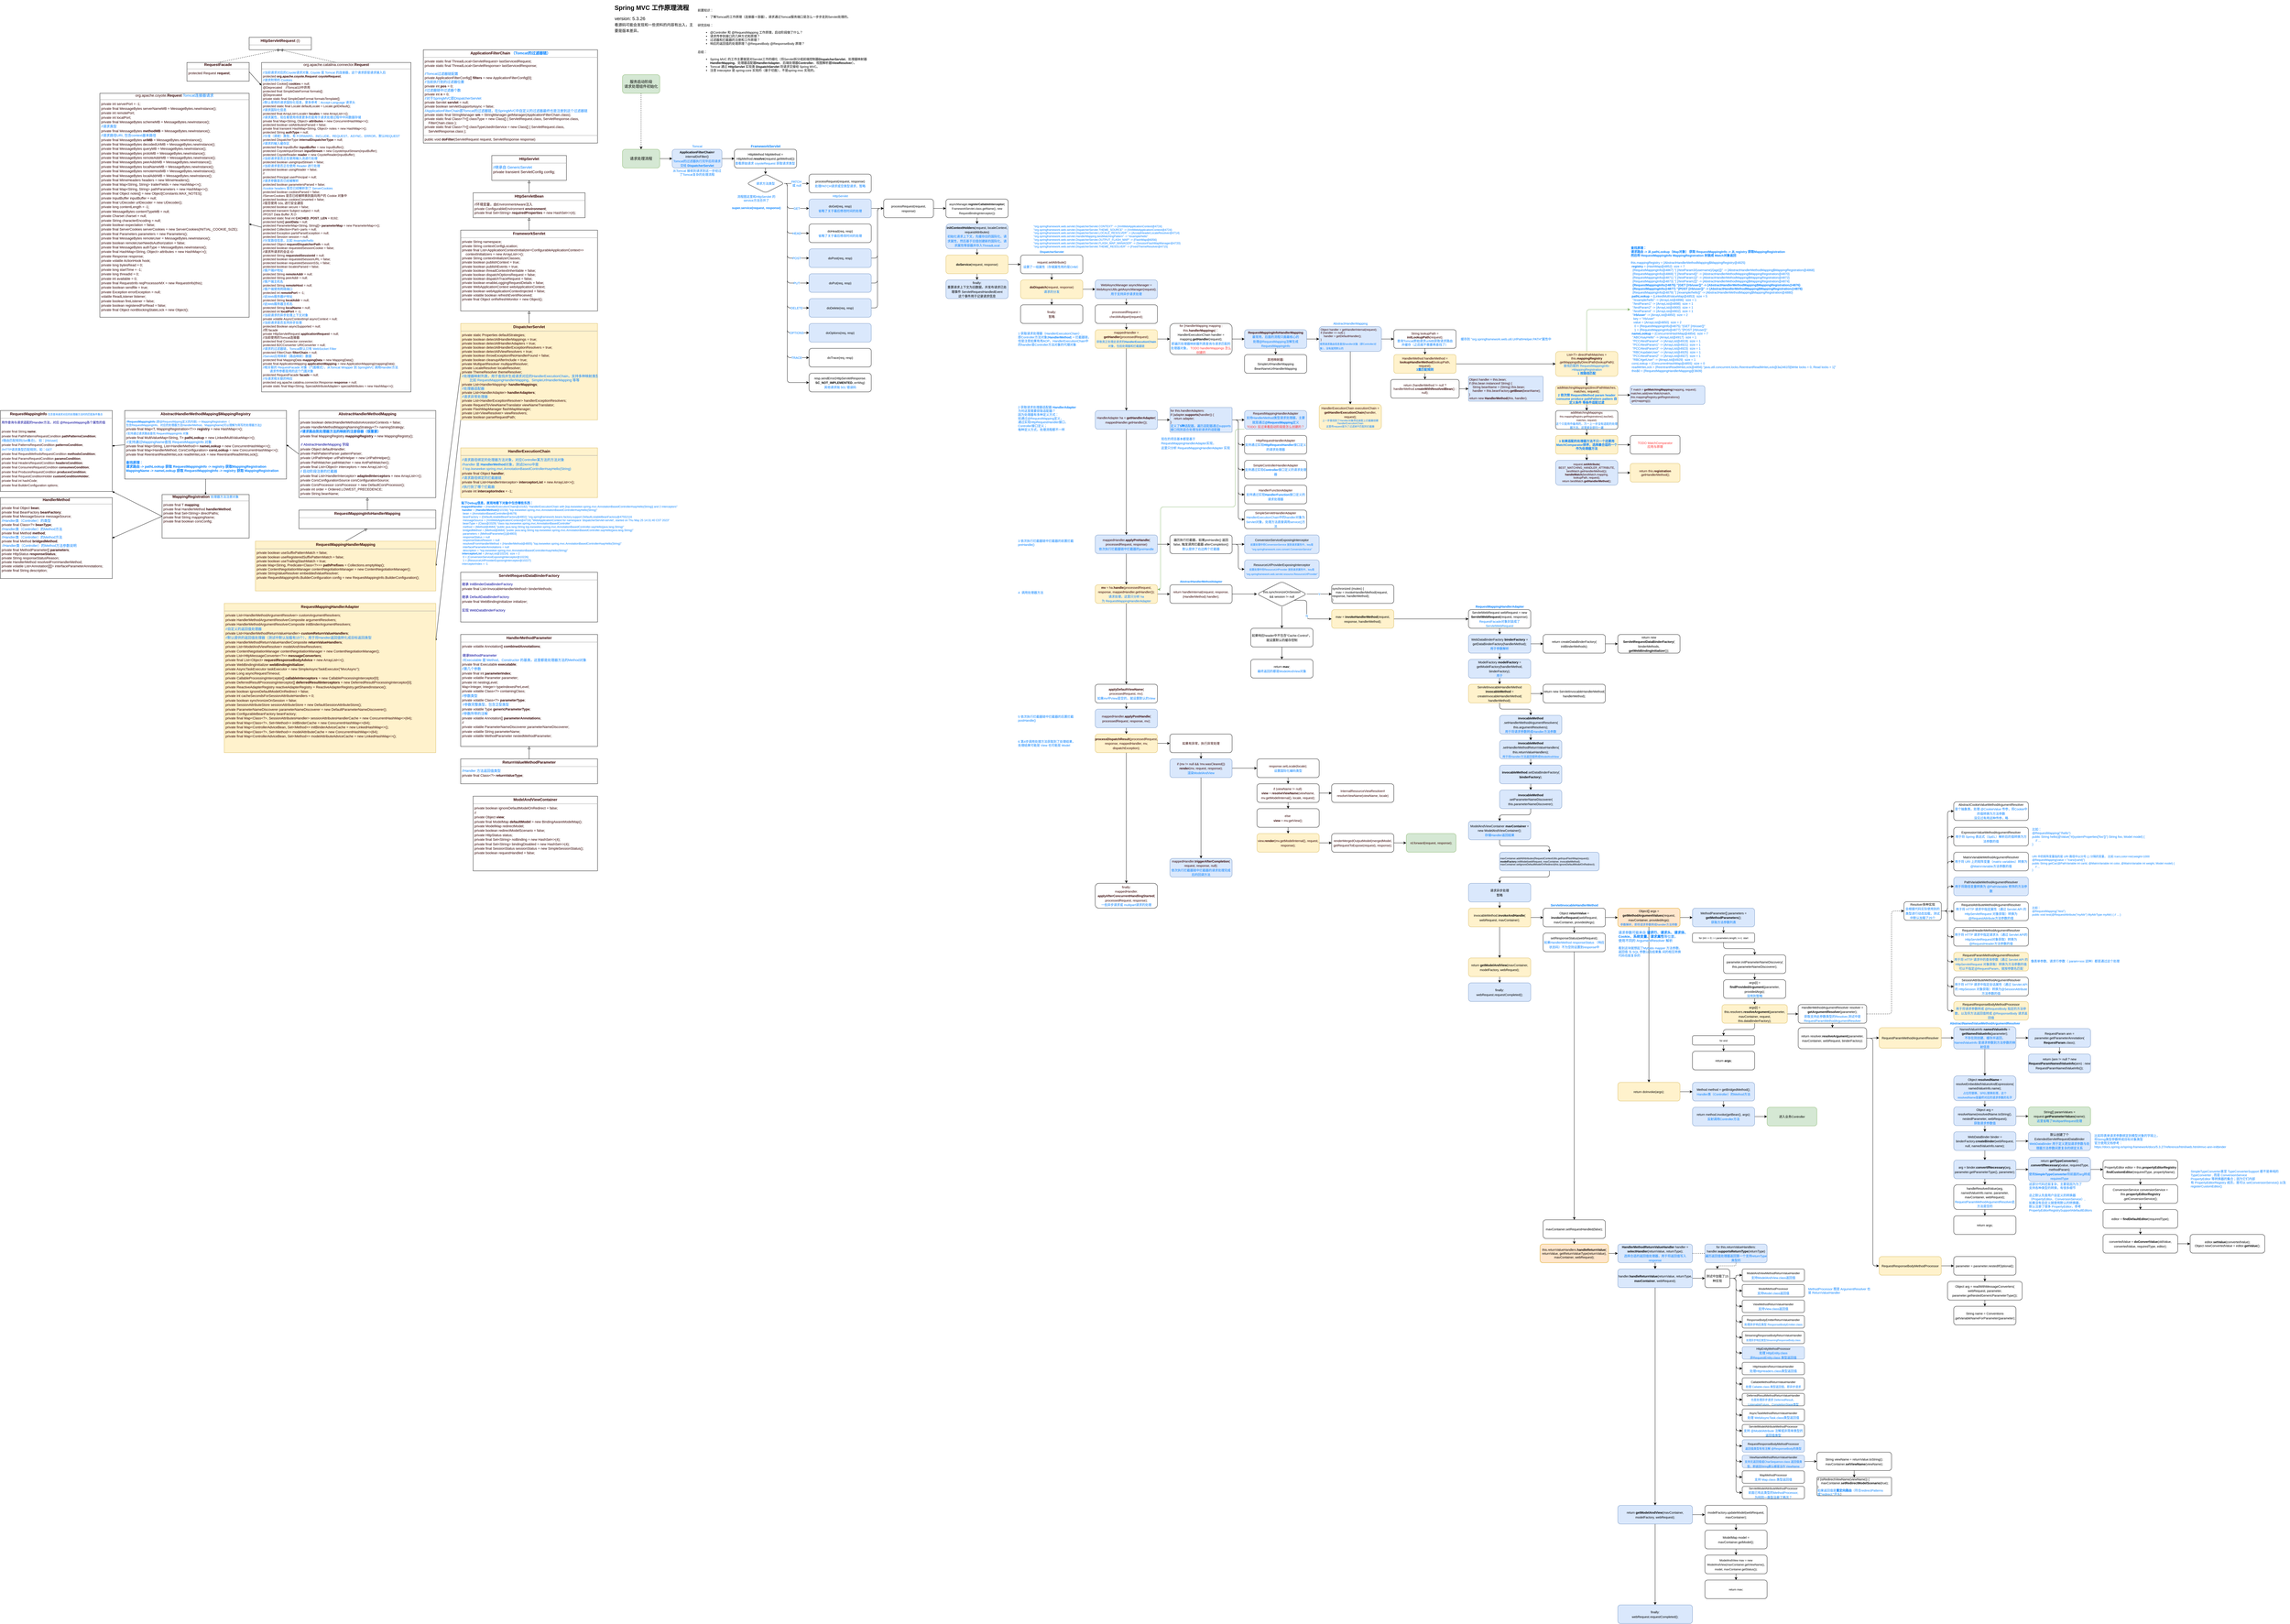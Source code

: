 <mxfile version="16.1.2" type="device"><diagram id="x16DxMH52ZZ0JIulP3oG" name="第 1 页"><mxGraphModel dx="4011" dy="1018" grid="1" gridSize="10" guides="1" tooltips="1" connect="1" arrows="1" fold="1" page="1" pageScale="1" pageWidth="1169" pageHeight="827" math="0" shadow="0"><root><mxCell id="0"/><mxCell id="1" parent="0"/><mxCell id="eXKHKXfQXdhzo-oVxrPX-111" style="edgeStyle=orthogonalEdgeStyle;rounded=1;orthogonalLoop=1;jettySize=auto;html=1;exitX=0.5;exitY=1;exitDx=0;exitDy=0;entryX=0.5;entryY=0;entryDx=0;entryDy=0;fontSize=10;fontColor=#007FFF;endArrow=classic;endFill=1;dashed=1;" parent="1" source="zBgl8oiuq0UGZxk494lT-2" target="zBgl8oiuq0UGZxk494lT-3" edge="1"><mxGeometry relative="1" as="geometry"/></mxCell><mxCell id="zBgl8oiuq0UGZxk494lT-2" value="服务启动阶段&lt;br&gt;请求处理组件初始化" style="rounded=1;whiteSpace=wrap;html=1;fillColor=#d5e8d4;strokeColor=#82b366;" parent="1" vertex="1"><mxGeometry x="40" y="240" width="120" height="60" as="geometry"/></mxCell><mxCell id="zBgl8oiuq0UGZxk494lT-7" value="" style="edgeStyle=orthogonalEdgeStyle;rounded=0;orthogonalLoop=1;jettySize=auto;html=1;fontSize=10;" parent="1" source="zBgl8oiuq0UGZxk494lT-3" target="zBgl8oiuq0UGZxk494lT-6" edge="1"><mxGeometry relative="1" as="geometry"/></mxCell><mxCell id="zBgl8oiuq0UGZxk494lT-3" value="请求处理流程" style="rounded=1;whiteSpace=wrap;html=1;fillColor=#d5e8d4;strokeColor=#82b366;" parent="1" vertex="1"><mxGeometry x="40" y="480" width="120" height="60" as="geometry"/></mxCell><mxCell id="zBgl8oiuq0UGZxk494lT-4" value="&lt;h1 style=&quot;font-size: 20px&quot;&gt;&lt;font style=&quot;font-size: 20px&quot;&gt;Spring MVC 工作原理流程&lt;/font&gt;&lt;/h1&gt;&lt;div&gt;&lt;div style=&quot;font-size: 15px&quot;&gt;&lt;font style=&quot;font-size: 15px&quot;&gt;version: 5.3.26&lt;/font&gt;&lt;/div&gt;&lt;div&gt;&lt;font style=&quot;font-size: 12px&quot;&gt;看源码可能会发现和一些资料的内容有出入，主要是版本差异。&lt;/font&gt;&lt;/div&gt;&lt;/div&gt;&lt;div style=&quot;font-size: 15px&quot;&gt;&lt;br&gt;&lt;/div&gt;&lt;p&gt;&lt;br&gt;&lt;/p&gt;" style="text;html=1;strokeColor=none;fillColor=none;spacing=5;spacingTop=-20;whiteSpace=wrap;overflow=hidden;rounded=0;fontSize=16;" parent="1" vertex="1"><mxGeometry x="10" y="10" width="270" height="100" as="geometry"/></mxCell><mxCell id="zBgl8oiuq0UGZxk494lT-5" value="&lt;p style=&quot;line-height: 0&quot;&gt;&lt;font style=&quot;font-size: 10px&quot;&gt;前置知识：&lt;br&gt;&lt;/font&gt;&lt;/p&gt;&lt;ul style=&quot;font-size: 10px&quot;&gt;&lt;li&gt;&lt;font style=&quot;font-size: 10px&quot;&gt;了解Tomcat的工作原理（连接器＋容器），请求通过Tomcat服务端口是怎么一步步走到Servlet处理的。&lt;/font&gt;&lt;/li&gt;&lt;/ul&gt;&lt;div&gt;&lt;font style=&quot;font-size: 10px&quot;&gt;研究目标：&lt;br&gt;&lt;/font&gt;&lt;ul style=&quot;font-size: 10px&quot;&gt;&lt;li&gt;&lt;span&gt;@Controller 和 @RequestMapping 工作原理，启动阶段做了什么？&lt;/span&gt;&lt;/li&gt;&lt;li&gt;请求传参到接口的几种方式和原理？&lt;/li&gt;&lt;li&gt;过滤器和拦截器的注册和工作原理？&lt;/li&gt;&lt;li&gt;响应的返回值的处理原理？@RequestBody @ResponseBody 原理？&lt;br&gt;&lt;/li&gt;&lt;/ul&gt;&lt;/div&gt;&lt;font style=&quot;font-size: 10px&quot;&gt;总结：&lt;br&gt;&lt;/font&gt;&lt;ul style=&quot;font-size: 10px&quot;&gt;&lt;li&gt;&lt;font style=&quot;font-size: 10px&quot;&gt;Spring MVC 的工作主要就是对Servlet工作的细化（将Servlet拆分成前端控制器&lt;b&gt;DispatcherServlet&lt;/b&gt;、处理器映射器&lt;b&gt;HandlerMapping&lt;/b&gt;、处理器适配器&lt;b&gt;HandlerAdapter&lt;/b&gt;、后端处理器&lt;b&gt;Controller&lt;/b&gt;、视图解析器&lt;b&gt;ViewResolver&lt;/b&gt;）。&lt;/font&gt;&lt;/li&gt;&lt;li&gt;&lt;font style=&quot;font-size: 10px&quot;&gt;Tomcat 通过 &lt;b&gt;HttpServlet&lt;/b&gt;&amp;nbsp;实现类 &lt;b&gt;DispatchServlet &lt;/b&gt;将请求交接给 Spring MVC。&lt;/font&gt;&lt;/li&gt;&lt;li&gt;&lt;font style=&quot;font-size: 10px&quot;&gt;注意 Inteceptor 是 spring-core 实现的（基于切面），不是spring-mvc 实现的。&lt;/font&gt;&lt;/li&gt;&lt;/ul&gt;&lt;p&gt;&lt;/p&gt;" style="text;html=1;strokeColor=none;fillColor=none;align=left;verticalAlign=top;whiteSpace=wrap;rounded=0;fontSize=15;" parent="1" vertex="1"><mxGeometry x="280" y="10" width="600" height="150" as="geometry"/></mxCell><mxCell id="eXKHKXfQXdhzo-oVxrPX-4" value="" style="edgeStyle=orthogonalEdgeStyle;rounded=0;orthogonalLoop=1;jettySize=auto;html=1;fontSize=10;fontColor=#007FFF;" parent="1" source="zBgl8oiuq0UGZxk494lT-6" target="eXKHKXfQXdhzo-oVxrPX-3" edge="1"><mxGeometry relative="1" as="geometry"/></mxCell><mxCell id="zBgl8oiuq0UGZxk494lT-6" value="&lt;font style=&quot;font-size: 10px&quot;&gt;&lt;b&gt;ApplicationFilterChain&lt;/b&gt;#&lt;br&gt;internalDoFilter()&lt;br&gt;&lt;font style=&quot;font-size: 10px&quot; color=&quot;#007fff&quot;&gt;Tomcat的过滤器执行完毕后将请求交给 &lt;b&gt;DispatcherServlet&lt;/b&gt;&lt;/font&gt;&lt;/font&gt;" style="rounded=1;whiteSpace=wrap;html=1;fillColor=#dae8fc;strokeColor=#6c8ebf;" parent="1" vertex="1"><mxGeometry x="200" y="480" width="160" height="60" as="geometry"/></mxCell><mxCell id="zBgl8oiuq0UGZxk494lT-8" value="&lt;font color=&quot;#007fff&quot;&gt;Tomcat&lt;/font&gt;" style="text;html=1;align=center;verticalAlign=middle;resizable=0;points=[];autosize=1;strokeColor=none;fillColor=none;fontSize=10;" parent="1" vertex="1"><mxGeometry x="255" y="460" width="50" height="20" as="geometry"/></mxCell><mxCell id="zBgl8oiuq0UGZxk494lT-9" value="从Tomcat 接收到请求到这一步经过了Tomcat复杂的处理流程" style="text;html=1;strokeColor=none;fillColor=none;align=center;verticalAlign=middle;whiteSpace=wrap;rounded=0;fontSize=10;fontColor=#007FFF;" parent="1" vertex="1"><mxGeometry x="200" y="540" width="160" height="30" as="geometry"/></mxCell><mxCell id="eXKHKXfQXdhzo-oVxrPX-2" value="&lt;p style=&quot;margin: 0px ; margin-top: 4px ; text-align: center&quot;&gt;&lt;b&gt;&lt;font color=&quot;#330000&quot;&gt;ApplicationFilterChain &lt;/font&gt;（Tomcat的过滤器链）&lt;/b&gt;&lt;br&gt;&lt;/p&gt;&lt;hr size=&quot;1&quot;&gt;&lt;p style=&quot;margin: 0px 0px 0px 4px ; font-size: 11px&quot;&gt;&lt;font color=&quot;#330000&quot; style=&quot;font-size: 11px&quot;&gt;private static final ThreadLocal&amp;lt;ServletRequest&amp;gt; lastServicedRequest;&lt;/font&gt;&lt;/p&gt;&lt;p style=&quot;margin: 0px 0px 0px 4px ; font-size: 11px&quot;&gt;&lt;font color=&quot;#330000&quot; style=&quot;font-size: 11px&quot;&gt;private static final ThreadLocal&amp;lt;ServletResponse&amp;gt; lastServicedResponse;&lt;/font&gt;&lt;/p&gt;&lt;p style=&quot;margin: 0px 0px 0px 4px ; font-size: 11px&quot;&gt;&lt;font color=&quot;#330000&quot; style=&quot;font-size: 11px&quot;&gt;&lt;br&gt;&lt;/font&gt;&lt;/p&gt;&lt;p style=&quot;margin: 0px 0px 0px 4px ; font-size: 11px&quot;&gt;&lt;font style=&quot;font-size: 11px&quot;&gt;//Tomcat过滤器链配置&lt;/font&gt;&lt;/p&gt;&lt;p style=&quot;margin: 0px 0px 0px 4px ; font-size: 11px&quot;&gt;&lt;font color=&quot;#330000&quot; style=&quot;font-size: 11px&quot;&gt;private ApplicationFilterConfig[] &lt;b&gt;filters&lt;/b&gt; = new ApplicationFilterConfig[0];&lt;/font&gt;&lt;/p&gt;&lt;p style=&quot;margin: 0px 0px 0px 4px ; font-size: 11px&quot;&gt;&lt;font style=&quot;font-size: 11px&quot;&gt;//当前执行到的过滤器位置&lt;/font&gt;&lt;/p&gt;&lt;p style=&quot;margin: 0px 0px 0px 4px ; font-size: 11px&quot;&gt;&lt;font color=&quot;#330000&quot; style=&quot;font-size: 11px&quot;&gt;private int &lt;b&gt;pos&lt;/b&gt; = 0;&lt;/font&gt;&lt;/p&gt;&lt;p style=&quot;margin: 0px 0px 0px 4px ; font-size: 11px&quot;&gt;&lt;font style=&quot;font-size: 11px&quot;&gt;//过滤器链中过滤器个数&lt;/font&gt;&lt;/p&gt;&lt;p style=&quot;margin: 0px 0px 0px 4px ; font-size: 11px&quot;&gt;&lt;font color=&quot;#330000&quot; style=&quot;font-size: 11px&quot;&gt;private int &lt;b&gt;n&lt;/b&gt; = 0;&lt;/font&gt;&lt;/p&gt;&lt;p style=&quot;margin: 0px 0px 0px 4px ; font-size: 11px&quot;&gt;&lt;font style=&quot;font-size: 11px&quot;&gt;//对于SpringMVC即DispatcherServlet&lt;/font&gt;&lt;/p&gt;&lt;p style=&quot;margin: 0px 0px 0px 4px ; font-size: 11px&quot;&gt;&lt;font color=&quot;#330000&quot; style=&quot;font-size: 11px&quot;&gt;private Servlet &lt;b&gt;servlet&lt;/b&gt; = null;&lt;/font&gt;&lt;/p&gt;&lt;p style=&quot;margin: 0px 0px 0px 4px ; font-size: 11px&quot;&gt;&lt;font color=&quot;#330000&quot; style=&quot;font-size: 11px&quot;&gt;private boolean servletSupportsAsync = false;&lt;/font&gt;&lt;/p&gt;&lt;p style=&quot;margin: 0px 0px 0px 4px ; font-size: 11px&quot;&gt;&lt;font style=&quot;font-size: 11px&quot;&gt;//ApplicationFilterChain即Tomcat的过滤器链，在SpringMVC中自定义的过滤器最终也是注册到这个过滤器链&lt;/font&gt;&lt;/p&gt;&lt;p style=&quot;margin: 0px 0px 0px 4px ; font-size: 11px&quot;&gt;&lt;font color=&quot;#330000&quot; style=&quot;font-size: 11px&quot;&gt;private static final StringManager &lt;b&gt;sm&lt;/b&gt; = StringManager.getManager(ApplicationFilterChain.class);&lt;/font&gt;&lt;/p&gt;&lt;p style=&quot;margin: 0px 0px 0px 4px ; font-size: 11px&quot;&gt;&lt;font color=&quot;#330000&quot; style=&quot;font-size: 11px&quot;&gt;private static final Class&amp;lt;?&amp;gt;[] classType = new Class[] { ServletRequest.class, ServletResponse.class,&lt;/font&gt;&lt;/p&gt;&lt;p style=&quot;margin: 0px 0px 0px 4px ; font-size: 11px&quot;&gt;&lt;font color=&quot;#330000&quot; style=&quot;font-size: 11px&quot;&gt;&amp;nbsp; &amp;nbsp; FilterChain.class };&lt;/font&gt;&lt;/p&gt;&lt;p style=&quot;margin: 0px 0px 0px 4px ; font-size: 11px&quot;&gt;&lt;font color=&quot;#330000&quot; style=&quot;font-size: 11px&quot;&gt;private static final Class&amp;lt;?&amp;gt;[] classTypeUsedInService = new Class[] { ServletRequest.class,&lt;/font&gt;&lt;/p&gt;&lt;p style=&quot;margin: 0px 0px 0px 4px ; font-size: 11px&quot;&gt;&lt;font color=&quot;#330000&quot; style=&quot;font-size: 11px&quot;&gt;&amp;nbsp; &amp;nbsp; ServletResponse.class };&lt;/font&gt;&lt;/p&gt;&lt;hr size=&quot;1&quot;&gt;&lt;p style=&quot;margin: 0px 0px 0px 4px ; font-size: 11px&quot;&gt;&lt;font style=&quot;font-size: 11px&quot;&gt;&lt;font color=&quot;#330000&quot; style=&quot;font-size: 11px&quot;&gt;public void &lt;b&gt;doFilter&lt;/b&gt;(ServletRequest request, ServletResponse response)&lt;/font&gt;&lt;br&gt;&lt;/font&gt;&lt;/p&gt;&lt;p style=&quot;margin: 0px 0px 0px 4px ; font-size: 11px&quot;&gt;&lt;font color=&quot;#330000&quot; style=&quot;font-size: 11px&quot;&gt;&lt;br&gt;&lt;/font&gt;&lt;/p&gt;" style="verticalAlign=top;align=left;overflow=fill;fontSize=12;fontFamily=Helvetica;html=1;fontColor=#007FFF;" parent="1" vertex="1"><mxGeometry x="-600" y="160" width="560" height="300" as="geometry"/></mxCell><mxCell id="eXKHKXfQXdhzo-oVxrPX-16" value="" style="edgeStyle=orthogonalEdgeStyle;rounded=1;orthogonalLoop=1;jettySize=auto;html=1;fontSize=10;fontColor=#007FFF;endArrow=classic;endFill=1;" parent="1" source="eXKHKXfQXdhzo-oVxrPX-3" target="eXKHKXfQXdhzo-oVxrPX-15" edge="1"><mxGeometry relative="1" as="geometry"/></mxCell><mxCell id="eXKHKXfQXdhzo-oVxrPX-3" value="&lt;font style=&quot;font-size: 10px&quot;&gt;HttpMethod httpMethod = HttpMethod.&lt;b&gt;resolve&lt;/b&gt;(request.getMethod())&lt;br&gt;&lt;font color=&quot;#007fff&quot;&gt;查看原始请求 coyoteRequest 获取请求类型&lt;/font&gt;&amp;nbsp;&lt;br&gt;&lt;/font&gt;" style="rounded=1;whiteSpace=wrap;html=1;" parent="1" vertex="1"><mxGeometry x="400" y="480" width="200" height="60" as="geometry"/></mxCell><mxCell id="eXKHKXfQXdhzo-oVxrPX-5" value="&lt;p style=&quot;margin: 0px ; margin-top: 4px ; text-align: center&quot;&gt;&lt;font color=&quot;#330000&quot;&gt;&lt;b&gt;HttpServlet&lt;/b&gt;&lt;br&gt;&lt;/font&gt;&lt;/p&gt;&lt;hr size=&quot;1&quot;&gt;&lt;p style=&quot;margin: 0px ; margin-left: 4px&quot;&gt;//继承自 GenericServlet&lt;/p&gt;&lt;p style=&quot;margin: 0px ; margin-left: 4px&quot;&gt;&lt;font color=&quot;#330000&quot;&gt;private transient ServletConfig config;&lt;/font&gt;&lt;br&gt;&lt;/p&gt;&lt;p style=&quot;margin: 0px ; margin-left: 4px&quot;&gt;&lt;br&gt;&lt;/p&gt;" style="verticalAlign=top;align=left;overflow=fill;fontSize=12;fontFamily=Helvetica;html=1;fontColor=#007FFF;" parent="1" vertex="1"><mxGeometry x="-380" y="500" width="240" height="80" as="geometry"/></mxCell><mxCell id="eXKHKXfQXdhzo-oVxrPX-11" style="edgeStyle=none;rounded=0;orthogonalLoop=1;jettySize=auto;html=1;exitX=0.5;exitY=0;exitDx=0;exitDy=0;fontSize=11;fontColor=#007FFF;endArrow=block;endFill=0;" parent="1" source="eXKHKXfQXdhzo-oVxrPX-6" target="eXKHKXfQXdhzo-oVxrPX-7" edge="1"><mxGeometry relative="1" as="geometry"/></mxCell><mxCell id="Yp-SRrxAVPVsKjN0fyP4-278" style="edgeStyle=none;rounded=1;orthogonalLoop=1;jettySize=auto;html=1;exitX=0;exitY=0.5;exitDx=0;exitDy=0;entryX=1;entryY=0.5;entryDx=0;entryDy=0;fontSize=11;fontColor=#007FFF;endArrow=diamondThin;endFill=1;" edge="1" parent="1" source="eXKHKXfQXdhzo-oVxrPX-6" target="Yp-SRrxAVPVsKjN0fyP4-276"><mxGeometry relative="1" as="geometry"/></mxCell><mxCell id="Yp-SRrxAVPVsKjN0fyP4-279" style="edgeStyle=none;rounded=1;orthogonalLoop=1;jettySize=auto;html=1;exitX=0;exitY=1;exitDx=0;exitDy=0;entryX=1;entryY=0.25;entryDx=0;entryDy=0;fontSize=11;fontColor=#007FFF;endArrow=diamondThin;endFill=1;" edge="1" parent="1" source="eXKHKXfQXdhzo-oVxrPX-6" target="Yp-SRrxAVPVsKjN0fyP4-216"><mxGeometry relative="1" as="geometry"/></mxCell><mxCell id="eXKHKXfQXdhzo-oVxrPX-6" value="&lt;p style=&quot;margin: 0px ; margin-top: 4px ; text-align: center&quot;&gt;&lt;font color=&quot;#330000&quot;&gt;&lt;b&gt;DispatcherServlet&lt;/b&gt;&lt;br&gt;&lt;/font&gt;&lt;/p&gt;&lt;hr size=&quot;1&quot;&gt;&lt;p style=&quot;margin: 0px 0px 0px 4px ; font-size: 11px&quot;&gt;&lt;font color=&quot;#330000&quot; style=&quot;font-size: 11px&quot;&gt;private static Properties defaultStrategies;&lt;/font&gt;&lt;/p&gt;&lt;p style=&quot;margin: 0px 0px 0px 4px ; font-size: 11px&quot;&gt;&lt;font color=&quot;#330000&quot; style=&quot;font-size: 11px&quot;&gt;private boolean detectAllHandlerMappings = true;&lt;/font&gt;&lt;/p&gt;&lt;p style=&quot;margin: 0px 0px 0px 4px ; font-size: 11px&quot;&gt;&lt;font color=&quot;#330000&quot; style=&quot;font-size: 11px&quot;&gt;private boolean detectAllHandlerAdapters = true;&lt;/font&gt;&lt;/p&gt;&lt;p style=&quot;margin: 0px 0px 0px 4px ; font-size: 11px&quot;&gt;&lt;font color=&quot;#330000&quot; style=&quot;font-size: 11px&quot;&gt;private boolean detectAllHandlerExceptionResolvers = true;&lt;/font&gt;&lt;/p&gt;&lt;p style=&quot;margin: 0px 0px 0px 4px ; font-size: 11px&quot;&gt;&lt;font color=&quot;#330000&quot; style=&quot;font-size: 11px&quot;&gt;private boolean detectAllViewResolvers = true;&lt;/font&gt;&lt;/p&gt;&lt;p style=&quot;margin: 0px 0px 0px 4px ; font-size: 11px&quot;&gt;&lt;font color=&quot;#330000&quot; style=&quot;font-size: 11px&quot;&gt;private boolean throwExceptionIfNoHandlerFound = false;&lt;/font&gt;&lt;/p&gt;&lt;p style=&quot;margin: 0px 0px 0px 4px ; font-size: 11px&quot;&gt;&lt;font color=&quot;#330000&quot; style=&quot;font-size: 11px&quot;&gt;private boolean cleanupAfterInclude = true;&lt;/font&gt;&lt;/p&gt;&lt;p style=&quot;margin: 0px 0px 0px 4px ; font-size: 11px&quot;&gt;&lt;font color=&quot;#330000&quot; style=&quot;font-size: 11px&quot;&gt;private MultipartResolver multipartResolver;&lt;/font&gt;&lt;/p&gt;&lt;p style=&quot;margin: 0px 0px 0px 4px ; font-size: 11px&quot;&gt;&lt;font color=&quot;#330000&quot; style=&quot;font-size: 11px&quot;&gt;private LocaleResolver localeResolver;&lt;/font&gt;&lt;/p&gt;&lt;p style=&quot;margin: 0px 0px 0px 4px ; font-size: 11px&quot;&gt;&lt;font color=&quot;#330000&quot; style=&quot;font-size: 11px&quot;&gt;private ThemeResolver themeResolver;&lt;/font&gt;&lt;/p&gt;&lt;p style=&quot;margin: 0px 0px 0px 4px ; font-size: 11px&quot;&gt;&lt;font style=&quot;font-size: 11px&quot; color=&quot;#007fff&quot;&gt;//处理器映射列表，用于查找并生成请求对应的HandlerExecutionChain，支持多种映射类型，&lt;br&gt;&amp;nbsp;&lt;span style=&quot;white-space: pre&quot;&gt;&#9;&lt;/span&gt;比如 RequestMappingHandlerMapping、SimpleUrlHandlerMapping 等等&lt;/font&gt;&lt;/p&gt;&lt;p style=&quot;margin: 0px 0px 0px 4px ; font-size: 11px&quot;&gt;&lt;font color=&quot;#330000&quot; style=&quot;font-size: 11px&quot;&gt;private List&amp;lt;HandlerMapping&amp;gt; &lt;b&gt;handlerMappings&lt;/b&gt;;&lt;/font&gt;&lt;/p&gt;&lt;p style=&quot;margin: 0px 0px 0px 4px ; font-size: 11px&quot;&gt;&lt;font style=&quot;font-size: 11px&quot; color=&quot;#007fff&quot;&gt;//处理器适配器&lt;/font&gt;&lt;/p&gt;&lt;p style=&quot;margin: 0px 0px 0px 4px ; font-size: 11px&quot;&gt;&lt;font color=&quot;#330000&quot; style=&quot;font-size: 11px&quot;&gt;private List&amp;lt;HandlerAdapter&amp;gt; &lt;b&gt;handlerAdapters&lt;/b&gt;;&lt;/font&gt;&lt;/p&gt;&lt;p style=&quot;margin: 0px 0px 0px 4px ; font-size: 11px&quot;&gt;&lt;font style=&quot;font-size: 11px&quot; color=&quot;#007fff&quot;&gt;//请求异常处理器&lt;/font&gt;&lt;/p&gt;&lt;p style=&quot;margin: 0px 0px 0px 4px ; font-size: 11px&quot;&gt;&lt;font color=&quot;#330000&quot; style=&quot;font-size: 11px&quot;&gt;private List&amp;lt;HandlerExceptionResolver&amp;gt; handlerExceptionResolvers;&lt;/font&gt;&lt;/p&gt;&lt;p style=&quot;margin: 0px 0px 0px 4px ; font-size: 11px&quot;&gt;&lt;font color=&quot;#330000&quot; style=&quot;font-size: 11px&quot;&gt;private RequestToViewNameTranslator viewNameTranslator;&lt;/font&gt;&lt;/p&gt;&lt;p style=&quot;margin: 0px 0px 0px 4px ; font-size: 11px&quot;&gt;&lt;font color=&quot;#330000&quot; style=&quot;font-size: 11px&quot;&gt;private FlashMapManager flashMapManager;&lt;/font&gt;&lt;/p&gt;&lt;p style=&quot;margin: 0px 0px 0px 4px ; font-size: 11px&quot;&gt;&lt;font color=&quot;#330000&quot; style=&quot;font-size: 11px&quot;&gt;private List&amp;lt;ViewResolver&amp;gt; viewResolvers;&lt;/font&gt;&lt;/p&gt;&lt;p style=&quot;margin: 0px 0px 0px 4px ; font-size: 11px&quot;&gt;&lt;font color=&quot;#330000&quot; style=&quot;font-size: 11px&quot;&gt;private boolean parseRequestPath;&lt;/font&gt;&lt;/p&gt;&lt;p style=&quot;margin: 0px ; margin-left: 4px&quot;&gt;&lt;br&gt;&lt;/p&gt;" style="verticalAlign=top;align=left;overflow=fill;fontSize=12;fontFamily=Helvetica;html=1;fillColor=#fff2cc;strokeColor=#d6b656;" parent="1" vertex="1"><mxGeometry x="-480" y="1040" width="440" height="310" as="geometry"/></mxCell><mxCell id="eXKHKXfQXdhzo-oVxrPX-10" style="edgeStyle=none;rounded=0;orthogonalLoop=1;jettySize=auto;html=1;exitX=0.5;exitY=0;exitDx=0;exitDy=0;entryX=0.5;entryY=1;entryDx=0;entryDy=0;fontSize=11;fontColor=#007FFF;endArrow=block;endFill=0;" parent="1" source="eXKHKXfQXdhzo-oVxrPX-7" target="eXKHKXfQXdhzo-oVxrPX-8" edge="1"><mxGeometry relative="1" as="geometry"/></mxCell><mxCell id="eXKHKXfQXdhzo-oVxrPX-7" value="&lt;p style=&quot;margin: 0px ; margin-top: 4px ; text-align: center&quot;&gt;&lt;font color=&quot;#330000&quot;&gt;&lt;b&gt;FrameworkServlet&lt;/b&gt;&lt;br&gt;&lt;/font&gt;&lt;/p&gt;&lt;hr size=&quot;1&quot;&gt;&lt;p style=&quot;margin: 0px 0px 0px 4px ; font-size: 11px&quot;&gt;&lt;font color=&quot;#330000&quot; style=&quot;font-size: 11px&quot;&gt;private String namespace;&lt;/font&gt;&lt;/p&gt;&lt;p style=&quot;margin: 0px 0px 0px 4px ; font-size: 11px&quot;&gt;&lt;font color=&quot;#330000&quot; style=&quot;font-size: 11px&quot;&gt;private String contextConfigLocation;&lt;/font&gt;&lt;/p&gt;&lt;p style=&quot;margin: 0px 0px 0px 4px ; font-size: 11px&quot;&gt;&lt;font color=&quot;#330000&quot; style=&quot;font-size: 11px&quot;&gt;private final List&amp;lt;ApplicationContextInitializer&amp;lt;ConfigurableApplicationContext&amp;gt;&amp;gt;&amp;nbsp;&lt;/font&gt;&lt;/p&gt;&lt;p style=&quot;margin: 0px 0px 0px 4px ; font-size: 11px&quot;&gt;&lt;font color=&quot;#330000&quot; style=&quot;font-size: 11px&quot;&gt;&amp;nbsp; &amp;nbsp; contextInitializers = new ArrayList&amp;lt;&amp;gt;();&lt;/font&gt;&lt;/p&gt;&lt;p style=&quot;margin: 0px 0px 0px 4px ; font-size: 11px&quot;&gt;&lt;font color=&quot;#330000&quot; style=&quot;font-size: 11px&quot;&gt;private String contextInitializerClasses;&lt;/font&gt;&lt;/p&gt;&lt;p style=&quot;margin: 0px 0px 0px 4px ; font-size: 11px&quot;&gt;&lt;font color=&quot;#330000&quot; style=&quot;font-size: 11px&quot;&gt;private boolean publishContext = true;&lt;/font&gt;&lt;/p&gt;&lt;p style=&quot;margin: 0px 0px 0px 4px ; font-size: 11px&quot;&gt;&lt;font color=&quot;#330000&quot; style=&quot;font-size: 11px&quot;&gt;private boolean publishEvents = true;&lt;/font&gt;&lt;/p&gt;&lt;p style=&quot;margin: 0px 0px 0px 4px ; font-size: 11px&quot;&gt;&lt;font color=&quot;#330000&quot; style=&quot;font-size: 11px&quot;&gt;private boolean threadContextInheritable = false;&lt;/font&gt;&lt;/p&gt;&lt;p style=&quot;margin: 0px 0px 0px 4px ; font-size: 11px&quot;&gt;&lt;font color=&quot;#330000&quot; style=&quot;font-size: 11px&quot;&gt;private boolean dispatchOptionsRequest = false;&lt;/font&gt;&lt;/p&gt;&lt;p style=&quot;margin: 0px 0px 0px 4px ; font-size: 11px&quot;&gt;&lt;font color=&quot;#330000&quot; style=&quot;font-size: 11px&quot;&gt;private boolean dispatchTraceRequest = false;&lt;/font&gt;&lt;/p&gt;&lt;p style=&quot;margin: 0px 0px 0px 4px ; font-size: 11px&quot;&gt;&lt;font color=&quot;#330000&quot; style=&quot;font-size: 11px&quot;&gt;private boolean enableLoggingRequestDetails = false;&lt;/font&gt;&lt;/p&gt;&lt;p style=&quot;margin: 0px 0px 0px 4px ; font-size: 11px&quot;&gt;&lt;font color=&quot;#330000&quot; style=&quot;font-size: 11px&quot;&gt;private WebApplicationContext webApplicationContext;&lt;/font&gt;&lt;/p&gt;&lt;p style=&quot;margin: 0px 0px 0px 4px ; font-size: 11px&quot;&gt;&lt;font color=&quot;#330000&quot; style=&quot;font-size: 11px&quot;&gt;private boolean webApplicationContextInjected = false;&lt;/font&gt;&lt;/p&gt;&lt;p style=&quot;margin: 0px 0px 0px 4px ; font-size: 11px&quot;&gt;&lt;font color=&quot;#330000&quot; style=&quot;font-size: 11px&quot;&gt;private volatile boolean refreshEventReceived;&lt;/font&gt;&lt;/p&gt;&lt;p style=&quot;margin: 0px 0px 0px 4px ; font-size: 11px&quot;&gt;&lt;font color=&quot;#330000&quot; style=&quot;font-size: 11px&quot;&gt;private final Object onRefreshMonitor = new Object();&lt;/font&gt;&lt;/p&gt;&lt;p style=&quot;margin: 0px ; margin-left: 4px&quot;&gt;&lt;br&gt;&lt;/p&gt;" style="verticalAlign=top;align=left;overflow=fill;fontSize=12;fontFamily=Helvetica;html=1;fontColor=#007FFF;" parent="1" vertex="1"><mxGeometry x="-480" y="740" width="440" height="260" as="geometry"/></mxCell><mxCell id="eXKHKXfQXdhzo-oVxrPX-9" style="rounded=0;orthogonalLoop=1;jettySize=auto;html=1;exitX=0.5;exitY=0;exitDx=0;exitDy=0;entryX=0.5;entryY=1;entryDx=0;entryDy=0;fontSize=11;fontColor=#007FFF;endArrow=block;endFill=0;" parent="1" source="eXKHKXfQXdhzo-oVxrPX-8" target="eXKHKXfQXdhzo-oVxrPX-5" edge="1"><mxGeometry relative="1" as="geometry"/></mxCell><mxCell id="eXKHKXfQXdhzo-oVxrPX-8" value="&lt;p style=&quot;margin: 0px ; margin-top: 4px ; text-align: center&quot;&gt;&lt;font color=&quot;#330000&quot;&gt;&lt;b&gt;HttpServletBean&lt;/b&gt;&lt;br&gt;&lt;/font&gt;&lt;/p&gt;&lt;hr size=&quot;1&quot;&gt;&lt;p style=&quot;margin: 0px 0px 0px 4px ; font-size: 11px&quot;&gt;&lt;font color=&quot;#330000&quot; style=&quot;font-size: 11px&quot;&gt;//环境变量，由EnvironmentAware注入&lt;/font&gt;&lt;/p&gt;&lt;p style=&quot;margin: 0px 0px 0px 4px ; font-size: 11px&quot;&gt;&lt;font color=&quot;#330000&quot; style=&quot;font-size: 11px&quot;&gt;private ConfigurableEnvironment &lt;b&gt;environment&lt;/b&gt;;&lt;/font&gt;&lt;/p&gt;&lt;p style=&quot;margin: 0px 0px 0px 4px ; font-size: 11px&quot;&gt;&lt;font color=&quot;#330000&quot; style=&quot;font-size: 11px&quot;&gt;private final Set&amp;lt;String&amp;gt; &lt;b&gt;requiredProperties&lt;/b&gt; = new HashSet&amp;lt;&amp;gt;(4);&lt;/font&gt;&lt;/p&gt;&lt;p style=&quot;margin: 0px 0px 0px 4px ; font-size: 11px&quot;&gt;&lt;br&gt;&lt;/p&gt;" style="verticalAlign=top;align=left;overflow=fill;fontSize=12;fontFamily=Helvetica;html=1;fontColor=#007FFF;" parent="1" vertex="1"><mxGeometry x="-440" y="620" width="360" height="80" as="geometry"/></mxCell><mxCell id="eXKHKXfQXdhzo-oVxrPX-12" value="&lt;b&gt;FrameworkServlet&lt;/b&gt;" style="text;html=1;align=center;verticalAlign=middle;resizable=0;points=[];autosize=1;strokeColor=none;fillColor=none;fontSize=11;fontColor=#007FFF;" parent="1" vertex="1"><mxGeometry x="440" y="460" width="120" height="20" as="geometry"/></mxCell><mxCell id="eXKHKXfQXdhzo-oVxrPX-13" value="&lt;span style=&quot;font-size: 10px&quot;&gt;processRequest(request, response)&lt;br&gt;&lt;font color=&quot;#007fff&quot;&gt;处理PATCH请求或空类型请求，暂略&lt;/font&gt;&lt;br&gt;&lt;/span&gt;" style="rounded=1;whiteSpace=wrap;html=1;" parent="1" vertex="1"><mxGeometry x="640" y="560" width="200" height="60" as="geometry"/></mxCell><mxCell id="eXKHKXfQXdhzo-oVxrPX-17" value="PATCH&amp;nbsp;&lt;br&gt;或 null" style="edgeStyle=orthogonalEdgeStyle;rounded=1;orthogonalLoop=1;jettySize=auto;html=1;exitX=1;exitY=0.5;exitDx=0;exitDy=0;entryX=0;entryY=0.5;entryDx=0;entryDy=0;fontSize=10;fontColor=#007FFF;endArrow=classic;endFill=1;" parent="1" source="eXKHKXfQXdhzo-oVxrPX-15" target="eXKHKXfQXdhzo-oVxrPX-13" edge="1"><mxGeometry relative="1" as="geometry"/></mxCell><mxCell id="eXKHKXfQXdhzo-oVxrPX-19" value="GET" style="edgeStyle=orthogonalEdgeStyle;rounded=1;orthogonalLoop=1;jettySize=auto;html=1;exitX=1;exitY=0.5;exitDx=0;exitDy=0;entryX=0;entryY=0.5;entryDx=0;entryDy=0;fontSize=10;fontColor=#007FFF;endArrow=classic;endFill=1;" parent="1" source="eXKHKXfQXdhzo-oVxrPX-15" target="eXKHKXfQXdhzo-oVxrPX-30" edge="1"><mxGeometry x="0.5" relative="1" as="geometry"><mxPoint x="600" y="670" as="targetPoint"/><Array as="points"><mxPoint x="570" y="590"/><mxPoint x="570" y="670"/></Array><mxPoint as="offset"/></mxGeometry></mxCell><mxCell id="eXKHKXfQXdhzo-oVxrPX-35" value="HEAD" style="edgeStyle=orthogonalEdgeStyle;rounded=1;orthogonalLoop=1;jettySize=auto;html=1;exitX=1;exitY=0.5;exitDx=0;exitDy=0;entryX=0;entryY=0.5;entryDx=0;entryDy=0;fontSize=10;fontColor=#007FFF;endArrow=classic;endFill=1;" parent="1" source="eXKHKXfQXdhzo-oVxrPX-15" target="eXKHKXfQXdhzo-oVxrPX-33" edge="1"><mxGeometry x="0.667" relative="1" as="geometry"><Array as="points"><mxPoint x="570" y="590"/><mxPoint x="570" y="750"/></Array><mxPoint as="offset"/></mxGeometry></mxCell><mxCell id="eXKHKXfQXdhzo-oVxrPX-41" value="POST" style="edgeStyle=orthogonalEdgeStyle;rounded=1;orthogonalLoop=1;jettySize=auto;html=1;exitX=1;exitY=0.5;exitDx=0;exitDy=0;entryX=0;entryY=0.5;entryDx=0;entryDy=0;fontSize=10;fontColor=#007FFF;endArrow=classic;endFill=1;" parent="1" source="eXKHKXfQXdhzo-oVxrPX-15" target="eXKHKXfQXdhzo-oVxrPX-34" edge="1"><mxGeometry x="0.75" relative="1" as="geometry"><Array as="points"><mxPoint x="570" y="590"/><mxPoint x="570" y="830"/></Array><mxPoint as="offset"/></mxGeometry></mxCell><mxCell id="eXKHKXfQXdhzo-oVxrPX-42" value="PUT" style="edgeStyle=orthogonalEdgeStyle;rounded=1;orthogonalLoop=1;jettySize=auto;html=1;exitX=1;exitY=0.5;exitDx=0;exitDy=0;entryX=0;entryY=0.5;entryDx=0;entryDy=0;fontSize=10;fontColor=#007FFF;endArrow=classic;endFill=1;" parent="1" source="eXKHKXfQXdhzo-oVxrPX-15" target="eXKHKXfQXdhzo-oVxrPX-36" edge="1"><mxGeometry x="0.8" relative="1" as="geometry"><Array as="points"><mxPoint x="570" y="590"/><mxPoint x="570" y="910"/></Array><mxPoint as="offset"/></mxGeometry></mxCell><mxCell id="eXKHKXfQXdhzo-oVxrPX-43" value="DELETE" style="edgeStyle=orthogonalEdgeStyle;rounded=1;orthogonalLoop=1;jettySize=auto;html=1;exitX=1;exitY=0.5;exitDx=0;exitDy=0;entryX=0;entryY=0.5;entryDx=0;entryDy=0;fontSize=10;fontColor=#007FFF;endArrow=classic;endFill=1;" parent="1" source="eXKHKXfQXdhzo-oVxrPX-15" target="eXKHKXfQXdhzo-oVxrPX-37" edge="1"><mxGeometry x="0.833" relative="1" as="geometry"><Array as="points"><mxPoint x="570" y="590"/><mxPoint x="570" y="990"/></Array><mxPoint as="offset"/></mxGeometry></mxCell><mxCell id="eXKHKXfQXdhzo-oVxrPX-44" value="OPTIONS" style="edgeStyle=orthogonalEdgeStyle;rounded=1;orthogonalLoop=1;jettySize=auto;html=1;exitX=1;exitY=0.5;exitDx=0;exitDy=0;entryX=0;entryY=0.5;entryDx=0;entryDy=0;fontSize=10;fontColor=#007FFF;endArrow=classic;endFill=1;" parent="1" source="eXKHKXfQXdhzo-oVxrPX-15" target="eXKHKXfQXdhzo-oVxrPX-38" edge="1"><mxGeometry x="0.857" relative="1" as="geometry"><Array as="points"><mxPoint x="570" y="590"/><mxPoint x="570" y="1070"/></Array><mxPoint as="offset"/></mxGeometry></mxCell><mxCell id="eXKHKXfQXdhzo-oVxrPX-45" value="TRACE" style="edgeStyle=orthogonalEdgeStyle;rounded=1;orthogonalLoop=1;jettySize=auto;html=1;exitX=1;exitY=0.5;exitDx=0;exitDy=0;entryX=0;entryY=0.5;entryDx=0;entryDy=0;fontSize=10;fontColor=#007FFF;endArrow=classic;endFill=1;" parent="1" source="eXKHKXfQXdhzo-oVxrPX-15" target="eXKHKXfQXdhzo-oVxrPX-39" edge="1"><mxGeometry x="0.875" relative="1" as="geometry"><Array as="points"><mxPoint x="570" y="590"/><mxPoint x="570" y="1150"/></Array><mxPoint as="offset"/></mxGeometry></mxCell><mxCell id="eXKHKXfQXdhzo-oVxrPX-46" style="edgeStyle=orthogonalEdgeStyle;rounded=1;orthogonalLoop=1;jettySize=auto;html=1;exitX=1;exitY=0.5;exitDx=0;exitDy=0;entryX=0;entryY=0.5;entryDx=0;entryDy=0;fontSize=10;fontColor=#007FFF;endArrow=classic;endFill=1;" parent="1" source="eXKHKXfQXdhzo-oVxrPX-15" target="eXKHKXfQXdhzo-oVxrPX-40" edge="1"><mxGeometry relative="1" as="geometry"><Array as="points"><mxPoint x="570" y="590"/><mxPoint x="570" y="1230"/></Array></mxGeometry></mxCell><mxCell id="eXKHKXfQXdhzo-oVxrPX-15" value="&lt;font color=&quot;#007fff&quot; style=&quot;font-size: 10px&quot;&gt;请求方法类型&lt;br&gt;&lt;/font&gt;" style="rhombus;whiteSpace=wrap;html=1;rounded=1;" parent="1" vertex="1"><mxGeometry x="440" y="560" width="120" height="60" as="geometry"/></mxCell><mxCell id="eXKHKXfQXdhzo-oVxrPX-29" value="流程图这里和HttpServlet 的 &lt;br&gt;service方法合并了&lt;br&gt;&lt;br&gt;&lt;b&gt;super.service(request, response)&lt;/b&gt;" style="text;html=1;align=center;verticalAlign=middle;resizable=0;points=[];autosize=1;strokeColor=none;fillColor=none;fontSize=10;fontColor=#007FFF;" parent="1" vertex="1"><mxGeometry x="380" y="625" width="180" height="50" as="geometry"/></mxCell><mxCell id="eXKHKXfQXdhzo-oVxrPX-48" value="" style="edgeStyle=orthogonalEdgeStyle;rounded=1;orthogonalLoop=1;jettySize=auto;html=1;fontSize=10;fontColor=#007FFF;endArrow=classic;endFill=1;" parent="1" source="eXKHKXfQXdhzo-oVxrPX-30" target="eXKHKXfQXdhzo-oVxrPX-47" edge="1"><mxGeometry relative="1" as="geometry"/></mxCell><mxCell id="eXKHKXfQXdhzo-oVxrPX-30" value="&lt;span style=&quot;font-size: 10px&quot;&gt;doGet(req, resp)&lt;br&gt;&lt;font color=&quot;#007fff&quot;&gt;省略了关于最后修改时间的处理&lt;/font&gt;&lt;br&gt;&lt;/span&gt;" style="rounded=1;whiteSpace=wrap;html=1;fillColor=#dae8fc;strokeColor=#6c8ebf;" parent="1" vertex="1"><mxGeometry x="640" y="640" width="200" height="60" as="geometry"/></mxCell><mxCell id="eXKHKXfQXdhzo-oVxrPX-31" value="HttpServlet" style="text;html=1;align=center;verticalAlign=middle;resizable=0;points=[];autosize=1;strokeColor=none;fillColor=none;fontSize=10;fontColor=#007FFF;" parent="1" vertex="1"><mxGeometry x="705" y="620" width="70" height="20" as="geometry"/></mxCell><mxCell id="eXKHKXfQXdhzo-oVxrPX-33" value="&lt;font&gt;&lt;span style=&quot;font-size: 10px&quot;&gt;doHead(req, resp)&lt;br&gt;&lt;/span&gt;&lt;font color=&quot;#007fff&quot;&gt;&lt;span style=&quot;font-size: 10px&quot;&gt;省略了关于最后修改时间的处理&lt;/span&gt;&lt;/font&gt;&lt;/font&gt;" style="rounded=1;whiteSpace=wrap;html=1;" parent="1" vertex="1"><mxGeometry x="640" y="720" width="200" height="60" as="geometry"/></mxCell><mxCell id="eXKHKXfQXdhzo-oVxrPX-114" style="edgeStyle=orthogonalEdgeStyle;rounded=1;orthogonalLoop=1;jettySize=auto;html=1;exitX=1;exitY=0.5;exitDx=0;exitDy=0;entryX=0;entryY=0.5;entryDx=0;entryDy=0;fontSize=10;fontColor=#007FFF;endArrow=classic;endFill=1;" parent="1" source="eXKHKXfQXdhzo-oVxrPX-34" target="eXKHKXfQXdhzo-oVxrPX-47" edge="1"><mxGeometry relative="1" as="geometry"/></mxCell><mxCell id="eXKHKXfQXdhzo-oVxrPX-34" value="&lt;span style=&quot;font-size: 10px&quot;&gt;doPost(req, resp)&lt;/span&gt;" style="rounded=1;whiteSpace=wrap;html=1;fillColor=#dae8fc;strokeColor=#6c8ebf;" parent="1" vertex="1"><mxGeometry x="640" y="800" width="200" height="60" as="geometry"/></mxCell><mxCell id="eXKHKXfQXdhzo-oVxrPX-115" style="edgeStyle=orthogonalEdgeStyle;rounded=1;orthogonalLoop=1;jettySize=auto;html=1;exitX=1;exitY=0.5;exitDx=0;exitDy=0;entryX=0;entryY=0.5;entryDx=0;entryDy=0;fontSize=10;fontColor=#007FFF;endArrow=classic;endFill=1;" parent="1" source="eXKHKXfQXdhzo-oVxrPX-36" target="eXKHKXfQXdhzo-oVxrPX-47" edge="1"><mxGeometry relative="1" as="geometry"/></mxCell><mxCell id="eXKHKXfQXdhzo-oVxrPX-36" value="&lt;span style=&quot;font-size: 10px&quot;&gt;doPut(req, resp)&lt;/span&gt;" style="rounded=1;whiteSpace=wrap;html=1;fillColor=#dae8fc;strokeColor=#6c8ebf;" parent="1" vertex="1"><mxGeometry x="640" y="880" width="200" height="60" as="geometry"/></mxCell><mxCell id="eXKHKXfQXdhzo-oVxrPX-116" style="edgeStyle=orthogonalEdgeStyle;rounded=1;orthogonalLoop=1;jettySize=auto;html=1;exitX=1;exitY=0.5;exitDx=0;exitDy=0;entryX=0;entryY=0.5;entryDx=0;entryDy=0;fontSize=10;fontColor=#007FFF;endArrow=classic;endFill=1;" parent="1" source="eXKHKXfQXdhzo-oVxrPX-37" target="eXKHKXfQXdhzo-oVxrPX-47" edge="1"><mxGeometry relative="1" as="geometry"/></mxCell><mxCell id="eXKHKXfQXdhzo-oVxrPX-37" value="&lt;span style=&quot;font-size: 10px&quot;&gt;doDelete(req, resp)&lt;/span&gt;" style="rounded=1;whiteSpace=wrap;html=1;fillColor=#dae8fc;strokeColor=#6c8ebf;" parent="1" vertex="1"><mxGeometry x="640" y="960" width="200" height="60" as="geometry"/></mxCell><mxCell id="eXKHKXfQXdhzo-oVxrPX-38" value="&lt;span style=&quot;font-size: 10px&quot;&gt;doOptions(req, resp)&lt;/span&gt;" style="rounded=1;whiteSpace=wrap;html=1;fillColor=#dae8fc;strokeColor=#6c8ebf;" parent="1" vertex="1"><mxGeometry x="640" y="1040" width="200" height="60" as="geometry"/></mxCell><mxCell id="eXKHKXfQXdhzo-oVxrPX-39" value="&lt;span style=&quot;font-size: 10px&quot;&gt;doTrace(req, resp)&lt;/span&gt;" style="rounded=1;whiteSpace=wrap;html=1;" parent="1" vertex="1"><mxGeometry x="640" y="1120" width="200" height="60" as="geometry"/></mxCell><mxCell id="eXKHKXfQXdhzo-oVxrPX-40" value="&lt;span style=&quot;font-size: 10px&quot;&gt;resp.sendError(HttpServletResponse.&lt;br&gt;&lt;b&gt;SC_NOT_IMPLEMENTED&lt;/b&gt;, errMsg)&lt;/span&gt;&lt;br&gt;&lt;span style=&quot;font-size: 10px&quot;&gt;&lt;font color=&quot;#007fff&quot;&gt;其他请求抛 501 错误码&lt;/font&gt;&lt;/span&gt;" style="rounded=1;whiteSpace=wrap;html=1;" parent="1" vertex="1"><mxGeometry x="640" y="1200" width="200" height="60" as="geometry"/></mxCell><mxCell id="eXKHKXfQXdhzo-oVxrPX-50" value="" style="edgeStyle=orthogonalEdgeStyle;rounded=1;orthogonalLoop=1;jettySize=auto;html=1;fontSize=10;fontColor=#007FFF;endArrow=classic;endFill=1;" parent="1" source="eXKHKXfQXdhzo-oVxrPX-47" target="eXKHKXfQXdhzo-oVxrPX-49" edge="1"><mxGeometry relative="1" as="geometry"/></mxCell><mxCell id="eXKHKXfQXdhzo-oVxrPX-47" value="&lt;span style=&quot;font-size: 10px&quot;&gt;processRequest(request, response)&lt;/span&gt;" style="rounded=1;whiteSpace=wrap;html=1;" parent="1" vertex="1"><mxGeometry x="880" y="640" width="160" height="60" as="geometry"/></mxCell><mxCell id="eXKHKXfQXdhzo-oVxrPX-52" value="" style="edgeStyle=orthogonalEdgeStyle;rounded=1;orthogonalLoop=1;jettySize=auto;html=1;fontSize=10;fontColor=#007FFF;endArrow=classic;endFill=1;" parent="1" source="eXKHKXfQXdhzo-oVxrPX-49" target="eXKHKXfQXdhzo-oVxrPX-51" edge="1"><mxGeometry relative="1" as="geometry"/></mxCell><mxCell id="eXKHKXfQXdhzo-oVxrPX-49" value="&lt;span style=&quot;font-size: 9px&quot;&gt;asyncManager.&lt;b&gt;registerCallableInterceptor&lt;/b&gt;(&lt;br&gt;FrameworkServlet.class.getName(), new RequestBindingInterceptor())&lt;/span&gt;" style="rounded=1;whiteSpace=wrap;html=1;" parent="1" vertex="1"><mxGeometry x="1080" y="640" width="200" height="60" as="geometry"/></mxCell><mxCell id="eXKHKXfQXdhzo-oVxrPX-54" style="edgeStyle=orthogonalEdgeStyle;rounded=1;orthogonalLoop=1;jettySize=auto;html=1;exitX=0.5;exitY=1;exitDx=0;exitDy=0;fontSize=9;fontColor=#007FFF;endArrow=classic;endFill=1;" parent="1" source="eXKHKXfQXdhzo-oVxrPX-51" target="eXKHKXfQXdhzo-oVxrPX-53" edge="1"><mxGeometry relative="1" as="geometry"/></mxCell><mxCell id="eXKHKXfQXdhzo-oVxrPX-51" value="&lt;span style=&quot;font-size: 10px&quot;&gt;&lt;b&gt;initContextHolders&lt;/b&gt;(request, localeContext, requestAttributes)&lt;br&gt;&lt;font color=&quot;#007fff&quot;&gt;初始化请求上下文，先缓存旧的国际化、请求属性，然后基于旧值创建新的国际化、请求属性等容器并存入ThreadLocal&lt;/font&gt;&lt;br&gt;&lt;/span&gt;" style="rounded=1;whiteSpace=wrap;html=1;fillColor=#dae8fc;strokeColor=#6c8ebf;" parent="1" vertex="1"><mxGeometry x="1080" y="720" width="200" height="80" as="geometry"/></mxCell><mxCell id="eXKHKXfQXdhzo-oVxrPX-56" style="edgeStyle=orthogonalEdgeStyle;rounded=1;orthogonalLoop=1;jettySize=auto;html=1;exitX=0.5;exitY=1;exitDx=0;exitDy=0;fontSize=9;fontColor=#007FFF;endArrow=classic;endFill=1;" parent="1" source="eXKHKXfQXdhzo-oVxrPX-53" target="eXKHKXfQXdhzo-oVxrPX-55" edge="1"><mxGeometry relative="1" as="geometry"/></mxCell><mxCell id="eXKHKXfQXdhzo-oVxrPX-58" value="" style="edgeStyle=orthogonalEdgeStyle;rounded=1;orthogonalLoop=1;jettySize=auto;html=1;fontSize=9;fontColor=#007FFF;endArrow=classic;endFill=1;" parent="1" source="eXKHKXfQXdhzo-oVxrPX-53" target="eXKHKXfQXdhzo-oVxrPX-57" edge="1"><mxGeometry relative="1" as="geometry"/></mxCell><mxCell id="eXKHKXfQXdhzo-oVxrPX-53" value="&lt;span style=&quot;font-size: 10px&quot;&gt;&lt;b&gt;doService&lt;/b&gt;(request, response)&lt;/span&gt;" style="rounded=1;whiteSpace=wrap;html=1;fillColor=#fff2cc;strokeColor=#d6b656;" parent="1" vertex="1"><mxGeometry x="1080" y="820" width="200" height="60" as="geometry"/></mxCell><mxCell id="eXKHKXfQXdhzo-oVxrPX-55" value="&lt;span style=&quot;font-size: 10px&quot;&gt;finally:&lt;/span&gt;&lt;br&gt;&lt;span style=&quot;font-size: 10px&quot;&gt;重置请求上下文为旧数据，并发布请求已处理事件&amp;nbsp;&lt;/span&gt;&lt;span style=&quot;font-size: 10px&quot;&gt;ServletRequestHandledEvent&lt;br&gt;这个事件用于记录请求信息&lt;br&gt;&lt;/span&gt;" style="rounded=1;whiteSpace=wrap;html=1;fillColor=#dae8fc;strokeColor=#6c8ebf;" parent="1" vertex="1"><mxGeometry x="1080" y="900" width="200" height="60" as="geometry"/></mxCell><mxCell id="eXKHKXfQXdhzo-oVxrPX-62" value="" style="edgeStyle=orthogonalEdgeStyle;rounded=1;orthogonalLoop=1;jettySize=auto;html=1;fontSize=9;fontColor=#007FFF;endArrow=classic;endFill=1;" parent="1" source="eXKHKXfQXdhzo-oVxrPX-57" target="eXKHKXfQXdhzo-oVxrPX-61" edge="1"><mxGeometry relative="1" as="geometry"/></mxCell><mxCell id="eXKHKXfQXdhzo-oVxrPX-57" value="&lt;span style=&quot;font-size: 10px&quot;&gt;&lt;font color=&quot;#330000&quot;&gt;request.setAttribute()&lt;/font&gt;&lt;br&gt;&lt;font color=&quot;#007fff&quot;&gt;设置了一组属性（存储属性用的是CHM）&lt;/font&gt;&lt;br&gt;&lt;/span&gt;" style="rounded=1;whiteSpace=wrap;html=1;" parent="1" vertex="1"><mxGeometry x="1320" y="820" width="200" height="60" as="geometry"/></mxCell><mxCell id="eXKHKXfQXdhzo-oVxrPX-59" value="&lt;b&gt;DispatcherServlet&lt;/b&gt;" style="text;html=1;align=center;verticalAlign=middle;resizable=0;points=[];autosize=1;strokeColor=none;fillColor=none;fontSize=9;fontColor=#007FFF;" parent="1" vertex="1"><mxGeometry x="1370" y="800" width="100" height="20" as="geometry"/></mxCell><mxCell id="eXKHKXfQXdhzo-oVxrPX-60" value="&lt;div&gt;&quot;org.springframework.web.servlet.DispatcherServlet.CONTEXT&quot; -&amp;gt; {XmlWebApplicationContext@4724}&lt;/div&gt;&lt;div&gt;&quot;org.springframework.web.servlet.DispatcherServlet.THEME_SOURCE&quot; -&amp;gt; {XmlWebApplicationContext@4724}&lt;/div&gt;&lt;div&gt;&quot;org.springframework.web.servlet.DispatcherServlet.LOCALE_RESOLVER&quot; -&amp;gt; {AcceptHeaderLocaleResolver@4714}&amp;nbsp;&lt;/div&gt;&lt;div&gt;&quot;org.springframework.web.servlet.HandlerMapping.bestMatchingPattern&quot; -&amp;gt; &quot;/example/hello&quot;&lt;/div&gt;&lt;div&gt;&quot;org.springframework.web.servlet.DispatcherServlet.OUTPUT_FLASH_MAP&quot; -&amp;gt; {FlashMap@6056}&lt;/div&gt;&lt;div&gt;&quot;org.springframework.web.servlet.DispatcherServlet.FLASH_MAP_MANAGER&quot; -&amp;gt; {SessionFlashMapManager@4720}&amp;nbsp;&lt;/div&gt;&lt;div&gt;&quot;org.springframework.web.servlet.DispatcherServlet.THEME_RESOLVER&quot; -&amp;gt; {FixedThemeResolver@4715}&amp;nbsp;&lt;/div&gt;" style="text;html=1;strokeColor=none;fillColor=none;align=left;verticalAlign=middle;whiteSpace=wrap;rounded=0;fontSize=9;fontColor=#007FFF;" parent="1" vertex="1"><mxGeometry x="1360" y="720" width="510" height="80" as="geometry"/></mxCell><mxCell id="eXKHKXfQXdhzo-oVxrPX-64" value="" style="edgeStyle=orthogonalEdgeStyle;rounded=1;orthogonalLoop=1;jettySize=auto;html=1;fontSize=9;fontColor=#007FFF;endArrow=classic;endFill=1;" parent="1" source="eXKHKXfQXdhzo-oVxrPX-61" target="eXKHKXfQXdhzo-oVxrPX-63" edge="1"><mxGeometry relative="1" as="geometry"/></mxCell><mxCell id="eXKHKXfQXdhzo-oVxrPX-66" value="" style="edgeStyle=orthogonalEdgeStyle;rounded=1;orthogonalLoop=1;jettySize=auto;html=1;fontSize=9;fontColor=#007FFF;endArrow=classic;endFill=1;" parent="1" source="eXKHKXfQXdhzo-oVxrPX-61" target="eXKHKXfQXdhzo-oVxrPX-65" edge="1"><mxGeometry relative="1" as="geometry"/></mxCell><mxCell id="eXKHKXfQXdhzo-oVxrPX-61" value="&lt;span style=&quot;font-size: 10px&quot;&gt;&lt;b style=&quot;color: rgb(51 , 0 , 0)&quot;&gt;doDispatch&lt;/b&gt;&lt;font color=&quot;#330000&quot;&gt;(request, response)&lt;/font&gt;&lt;br&gt;&lt;font color=&quot;#007fff&quot;&gt;请求的分发&lt;/font&gt;&lt;br&gt;&lt;/span&gt;" style="rounded=1;whiteSpace=wrap;html=1;fillColor=#fff2cc;strokeColor=#d6b656;" parent="1" vertex="1"><mxGeometry x="1320" y="900" width="200" height="60" as="geometry"/></mxCell><mxCell id="eXKHKXfQXdhzo-oVxrPX-63" value="&lt;font color=&quot;#330000&quot;&gt;&lt;span style=&quot;font-size: 10px&quot;&gt;finally:&lt;br&gt;暂略&lt;br&gt;&lt;/span&gt;&lt;/font&gt;" style="rounded=1;whiteSpace=wrap;html=1;" parent="1" vertex="1"><mxGeometry x="1320" y="980" width="200" height="60" as="geometry"/></mxCell><mxCell id="eXKHKXfQXdhzo-oVxrPX-68" value="" style="edgeStyle=orthogonalEdgeStyle;rounded=1;orthogonalLoop=1;jettySize=auto;html=1;fontSize=9;fontColor=#007FFF;endArrow=classic;endFill=1;" parent="1" source="eXKHKXfQXdhzo-oVxrPX-65" target="eXKHKXfQXdhzo-oVxrPX-67" edge="1"><mxGeometry relative="1" as="geometry"/></mxCell><mxCell id="eXKHKXfQXdhzo-oVxrPX-65" value="&lt;span style=&quot;font-size: 10px&quot;&gt;&lt;font color=&quot;#330000&quot;&gt;WebAsyncManager asyncManager = WebAsyncUtils.getAsyncManager(request);&lt;/font&gt;&lt;br&gt;&lt;font color=&quot;#007fff&quot;&gt;用于支持异步请求处理&lt;/font&gt;&lt;br&gt;&lt;/span&gt;" style="rounded=1;whiteSpace=wrap;html=1;fillColor=#dae8fc;strokeColor=#6c8ebf;" parent="1" vertex="1"><mxGeometry x="1560" y="900" width="200" height="60" as="geometry"/></mxCell><mxCell id="eXKHKXfQXdhzo-oVxrPX-70" value="" style="edgeStyle=orthogonalEdgeStyle;rounded=1;orthogonalLoop=1;jettySize=auto;html=1;fontSize=9;fontColor=#007FFF;endArrow=classic;endFill=1;" parent="1" source="eXKHKXfQXdhzo-oVxrPX-67" target="eXKHKXfQXdhzo-oVxrPX-69" edge="1"><mxGeometry relative="1" as="geometry"/></mxCell><mxCell id="eXKHKXfQXdhzo-oVxrPX-67" value="&lt;font color=&quot;#330000&quot;&gt;&lt;span style=&quot;font-size: 10px&quot;&gt;processedRequest = checkMultipart(request);&lt;/span&gt;&lt;/font&gt;" style="rounded=1;whiteSpace=wrap;html=1;" parent="1" vertex="1"><mxGeometry x="1560" y="980" width="200" height="60" as="geometry"/></mxCell><mxCell id="eXKHKXfQXdhzo-oVxrPX-72" value="" style="edgeStyle=orthogonalEdgeStyle;rounded=1;orthogonalLoop=1;jettySize=auto;html=1;fontSize=9;fontColor=#007FFF;endArrow=classic;endFill=1;" parent="1" source="eXKHKXfQXdhzo-oVxrPX-69" target="eXKHKXfQXdhzo-oVxrPX-71" edge="1"><mxGeometry relative="1" as="geometry"/></mxCell><mxCell id="eXKHKXfQXdhzo-oVxrPX-127" value="" style="edgeStyle=orthogonalEdgeStyle;rounded=1;orthogonalLoop=1;jettySize=auto;html=1;fontSize=9;fontColor=#007FFF;endArrow=classic;endFill=1;" parent="1" source="eXKHKXfQXdhzo-oVxrPX-69" target="eXKHKXfQXdhzo-oVxrPX-126" edge="1"><mxGeometry relative="1" as="geometry"/></mxCell><mxCell id="eXKHKXfQXdhzo-oVxrPX-69" value="&lt;font color=&quot;#330000&quot; style=&quot;font-size: 10px&quot;&gt;mappedHandler = &lt;/font&gt;&lt;b style=&quot;font-size: 10px ; color: rgb(51 , 0 , 0)&quot;&gt;getHandler&lt;/b&gt;&lt;font color=&quot;#330000&quot; style=&quot;font-size: 10px&quot;&gt;(processedRequest);&lt;/font&gt;&lt;br&gt;&lt;font color=&quot;#007fff&quot; style=&quot;font-size: 9px&quot;&gt;获取真正处理此请求的&lt;b&gt;HandlerExecutionChain&lt;/b&gt;&lt;br&gt;对象，包括处理器和拦截器链&lt;/font&gt;" style="rounded=1;whiteSpace=wrap;html=1;fillColor=#fff2cc;strokeColor=#d6b656;" parent="1" vertex="1"><mxGeometry x="1560" y="1060" width="200" height="60" as="geometry"/></mxCell><mxCell id="eXKHKXfQXdhzo-oVxrPX-74" value="" style="edgeStyle=orthogonalEdgeStyle;rounded=1;orthogonalLoop=1;jettySize=auto;html=1;fontSize=9;fontColor=#007FFF;endArrow=classic;endFill=1;" parent="1" source="eXKHKXfQXdhzo-oVxrPX-71" target="eXKHKXfQXdhzo-oVxrPX-73" edge="1"><mxGeometry relative="1" as="geometry"/></mxCell><mxCell id="Yp-SRrxAVPVsKjN0fyP4-10" value="" style="edgeStyle=orthogonalEdgeStyle;rounded=1;orthogonalLoop=1;jettySize=auto;html=1;fontSize=9;fontColor=#007FFF;" edge="1" parent="1" source="eXKHKXfQXdhzo-oVxrPX-71" target="Yp-SRrxAVPVsKjN0fyP4-9"><mxGeometry relative="1" as="geometry"/></mxCell><mxCell id="eXKHKXfQXdhzo-oVxrPX-71" value="&lt;font color=&quot;#330000&quot;&gt;&lt;span style=&quot;font-size: 10px&quot;&gt;HandlerAdapter ha = &lt;b&gt;getHandlerAdapter&lt;/b&gt;(&lt;br&gt;mappedHandler.getHandler());&lt;/span&gt;&lt;/font&gt;" style="rounded=1;whiteSpace=wrap;html=1;fillColor=#dae8fc;strokeColor=#6c8ebf;" parent="1" vertex="1"><mxGeometry x="1560" y="1320" width="200" height="60" as="geometry"/></mxCell><mxCell id="Yp-SRrxAVPVsKjN0fyP4-24" style="edgeStyle=orthogonalEdgeStyle;rounded=1;orthogonalLoop=1;jettySize=auto;html=1;exitX=0.5;exitY=1;exitDx=0;exitDy=0;entryX=0.5;entryY=0;entryDx=0;entryDy=0;fontSize=10;fontColor=#007FFF;" edge="1" parent="1" source="eXKHKXfQXdhzo-oVxrPX-73" target="eXKHKXfQXdhzo-oVxrPX-75"><mxGeometry relative="1" as="geometry"/></mxCell><mxCell id="Yp-SRrxAVPVsKjN0fyP4-26" value="" style="edgeStyle=orthogonalEdgeStyle;rounded=1;orthogonalLoop=1;jettySize=auto;html=1;fontSize=10;fontColor=#007FFF;" edge="1" parent="1" source="eXKHKXfQXdhzo-oVxrPX-73" target="Yp-SRrxAVPVsKjN0fyP4-25"><mxGeometry relative="1" as="geometry"/></mxCell><mxCell id="eXKHKXfQXdhzo-oVxrPX-73" value="&lt;font color=&quot;#330000&quot; style=&quot;font-size: 10px&quot;&gt;mappedHandler.&lt;/font&gt;&lt;b style=&quot;font-size: 10px ; color: rgb(51 , 0 , 0)&quot;&gt;applyPreHandle&lt;/b&gt;&lt;font color=&quot;#330000&quot; style=&quot;font-size: 10px&quot;&gt;(&lt;/font&gt;&lt;br&gt;&lt;font color=&quot;#330000&quot; style=&quot;font-size: 10px&quot;&gt;processedRequest, response)&lt;/font&gt;&lt;br&gt;&lt;font color=&quot;#007fff&quot;&gt;&lt;span style=&quot;font-size: 10px&quot;&gt;依次执行拦截器链中拦截器的preHandle&lt;/span&gt;&lt;/font&gt;" style="rounded=1;whiteSpace=wrap;html=1;fillColor=#dae8fc;strokeColor=#6c8ebf;" parent="1" vertex="1"><mxGeometry x="1560" y="1720" width="200" height="60" as="geometry"/></mxCell><mxCell id="Yp-SRrxAVPVsKjN0fyP4-23" style="edgeStyle=orthogonalEdgeStyle;rounded=1;orthogonalLoop=1;jettySize=auto;html=1;exitX=1;exitY=0.5;exitDx=0;exitDy=0;fontSize=10;fontColor=#007FFF;" edge="1" parent="1" source="eXKHKXfQXdhzo-oVxrPX-75" target="eXKHKXfQXdhzo-oVxrPX-85"><mxGeometry relative="1" as="geometry"/></mxCell><mxCell id="Yp-SRrxAVPVsKjN0fyP4-157" style="edgeStyle=orthogonalEdgeStyle;rounded=1;orthogonalLoop=1;jettySize=auto;html=1;exitX=0.5;exitY=1;exitDx=0;exitDy=0;entryX=0.5;entryY=0;entryDx=0;entryDy=0;fontSize=10;fontColor=#007FFF;" edge="1" parent="1" source="eXKHKXfQXdhzo-oVxrPX-75" target="eXKHKXfQXdhzo-oVxrPX-77"><mxGeometry relative="1" as="geometry"/></mxCell><mxCell id="eXKHKXfQXdhzo-oVxrPX-75" value="&lt;font color=&quot;#330000&quot; style=&quot;font-size: 10px&quot;&gt;&lt;b&gt;mv&lt;/b&gt; = ha.&lt;/font&gt;&lt;b style=&quot;font-size: 10px ; color: rgb(51 , 0 , 0)&quot;&gt;handle&lt;/b&gt;&lt;font color=&quot;#330000&quot; style=&quot;font-size: 10px&quot;&gt;(processedRequest, response, mappedHandler.getHandler());&lt;/font&gt;&lt;br&gt;&lt;font color=&quot;#007fff&quot; style=&quot;font-size: 10px&quot;&gt;请求处理，这里只分析 ha 为&amp;nbsp;&lt;/font&gt;&lt;font color=&quot;#007fff&quot;&gt;&lt;span style=&quot;font-size: 10px&quot;&gt;RequestMappingHandlerAdapter&lt;/span&gt;&lt;/font&gt;" style="rounded=1;whiteSpace=wrap;html=1;fillColor=#fff2cc;strokeColor=#d6b656;" parent="1" vertex="1"><mxGeometry x="1560" y="1880" width="200" height="60" as="geometry"/></mxCell><mxCell id="eXKHKXfQXdhzo-oVxrPX-80" value="" style="edgeStyle=orthogonalEdgeStyle;rounded=1;orthogonalLoop=1;jettySize=auto;html=1;fontSize=9;fontColor=#007FFF;endArrow=classic;endFill=1;" parent="1" source="eXKHKXfQXdhzo-oVxrPX-77" target="eXKHKXfQXdhzo-oVxrPX-79" edge="1"><mxGeometry relative="1" as="geometry"/></mxCell><mxCell id="eXKHKXfQXdhzo-oVxrPX-77" value="&lt;span style=&quot;font-size: 10px&quot;&gt;&lt;b style=&quot;color: rgb(51 , 0 , 0)&quot;&gt;applyDefaultViewName&lt;/b&gt;&lt;font color=&quot;#330000&quot;&gt;(&lt;/font&gt;&lt;br&gt;&lt;font color=&quot;#330000&quot;&gt;processedRequest, mv);&lt;/font&gt;&lt;br&gt;&lt;font color=&quot;#007fff&quot;&gt;如果mv中View是空的，就设置默认的View&lt;/font&gt;&lt;br&gt;&lt;/span&gt;" style="rounded=1;whiteSpace=wrap;html=1;" parent="1" vertex="1"><mxGeometry x="1560" y="2200" width="200" height="60" as="geometry"/></mxCell><mxCell id="eXKHKXfQXdhzo-oVxrPX-82" value="" style="edgeStyle=orthogonalEdgeStyle;rounded=1;orthogonalLoop=1;jettySize=auto;html=1;fontSize=9;fontColor=#007FFF;endArrow=classic;endFill=1;" parent="1" source="eXKHKXfQXdhzo-oVxrPX-79" target="eXKHKXfQXdhzo-oVxrPX-81" edge="1"><mxGeometry relative="1" as="geometry"/></mxCell><mxCell id="eXKHKXfQXdhzo-oVxrPX-79" value="&lt;font color=&quot;#330000&quot;&gt;&lt;span style=&quot;font-size: 10px&quot;&gt;mappedHandler.&lt;b&gt;applyPostHandle&lt;/b&gt;(&lt;br&gt;processedRequest, response, mv);&lt;/span&gt;&lt;/font&gt;" style="rounded=1;whiteSpace=wrap;html=1;fillColor=#dae8fc;strokeColor=#6c8ebf;" parent="1" vertex="1"><mxGeometry x="1560" y="2280" width="200" height="60" as="geometry"/></mxCell><mxCell id="eXKHKXfQXdhzo-oVxrPX-84" value="" style="edgeStyle=orthogonalEdgeStyle;rounded=1;orthogonalLoop=1;jettySize=auto;html=1;fontSize=9;fontColor=#007FFF;endArrow=classic;endFill=1;" parent="1" source="eXKHKXfQXdhzo-oVxrPX-81" target="eXKHKXfQXdhzo-oVxrPX-83" edge="1"><mxGeometry relative="1" as="geometry"/></mxCell><mxCell id="Yp-SRrxAVPVsKjN0fyP4-255" value="" style="edgeStyle=orthogonalEdgeStyle;rounded=1;orthogonalLoop=1;jettySize=auto;html=1;fontSize=9;fontColor=#007FFF;endArrow=classic;endFill=1;" edge="1" parent="1" source="eXKHKXfQXdhzo-oVxrPX-81" target="Yp-SRrxAVPVsKjN0fyP4-254"><mxGeometry relative="1" as="geometry"/></mxCell><mxCell id="eXKHKXfQXdhzo-oVxrPX-81" value="&lt;font color=&quot;#330000&quot;&gt;&lt;span style=&quot;font-size: 10px&quot;&gt;&lt;b&gt;processDispatchResult&lt;/b&gt;(processedRequest, response, mappedHandler, mv, dispatchException);&lt;/span&gt;&lt;/font&gt;" style="rounded=1;whiteSpace=wrap;html=1;fillColor=#fff2cc;strokeColor=#d6b656;" parent="1" vertex="1"><mxGeometry x="1560" y="2360" width="200" height="60" as="geometry"/></mxCell><mxCell id="eXKHKXfQXdhzo-oVxrPX-83" value="&lt;span style=&quot;color: rgb(51 , 0 , 0) ; font-size: 10px&quot;&gt;finally:&lt;/span&gt;&lt;br&gt;&lt;span style=&quot;color: rgb(51 , 0 , 0) ; font-size: 10px&quot;&gt;mappedHandler.&lt;br&gt;&lt;b&gt;applyAfterConcurrentHandlingStarted&lt;/b&gt;(&lt;br&gt;processedRequest, response);&lt;br&gt;&lt;/span&gt;&lt;font style=&quot;font-size: 10px&quot; color=&quot;#007fff&quot;&gt;一些异步请求或 multipart请求的处理&lt;/font&gt;" style="rounded=1;whiteSpace=wrap;html=1;" parent="1" vertex="1"><mxGeometry x="1560" y="2840" width="200" height="80" as="geometry"/></mxCell><mxCell id="eXKHKXfQXdhzo-oVxrPX-91" value="" style="edgeStyle=orthogonalEdgeStyle;rounded=1;orthogonalLoop=1;jettySize=auto;html=1;fontSize=9;fontColor=#007FFF;endArrow=classic;endFill=1;" parent="1" source="eXKHKXfQXdhzo-oVxrPX-85" target="eXKHKXfQXdhzo-oVxrPX-90" edge="1"><mxGeometry relative="1" as="geometry"/></mxCell><mxCell id="eXKHKXfQXdhzo-oVxrPX-85" value="&lt;font color=&quot;#330000&quot;&gt;&lt;span style=&quot;font-size: 10px&quot;&gt;return handleInternal(request, response, (HandlerMethod) handler);&lt;/span&gt;&lt;/font&gt;" style="rounded=1;whiteSpace=wrap;html=1;" parent="1" vertex="1"><mxGeometry x="1800" y="1880" width="200" height="60" as="geometry"/></mxCell><mxCell id="eXKHKXfQXdhzo-oVxrPX-87" value="&lt;b&gt;AbstractHandlerMethodAdapter&lt;/b&gt;" style="text;html=1;align=center;verticalAlign=middle;resizable=0;points=[];autosize=1;strokeColor=none;fillColor=none;fontSize=9;fontColor=#007FFF;" parent="1" vertex="1"><mxGeometry x="1820" y="1860" width="160" height="20" as="geometry"/></mxCell><mxCell id="eXKHKXfQXdhzo-oVxrPX-95" value="Y" style="edgeStyle=orthogonalEdgeStyle;rounded=1;orthogonalLoop=1;jettySize=auto;html=1;fontSize=10;fontColor=#007FFF;endArrow=classic;endFill=1;" parent="1" source="eXKHKXfQXdhzo-oVxrPX-90" target="eXKHKXfQXdhzo-oVxrPX-94" edge="1"><mxGeometry relative="1" as="geometry"/></mxCell><mxCell id="eXKHKXfQXdhzo-oVxrPX-97" value="N" style="edgeStyle=orthogonalEdgeStyle;rounded=1;orthogonalLoop=1;jettySize=auto;html=1;exitX=1;exitY=1;exitDx=0;exitDy=0;entryX=0;entryY=0.5;entryDx=0;entryDy=0;fontSize=10;fontColor=#007FFF;endArrow=classic;endFill=1;" parent="1" source="eXKHKXfQXdhzo-oVxrPX-90" target="eXKHKXfQXdhzo-oVxrPX-96" edge="1"><mxGeometry relative="1" as="geometry"><Array as="points"><mxPoint x="2240" y="1930"/><mxPoint x="2240" y="1990"/></Array></mxGeometry></mxCell><mxCell id="eXKHKXfQXdhzo-oVxrPX-98" style="edgeStyle=orthogonalEdgeStyle;rounded=1;orthogonalLoop=1;jettySize=auto;html=1;exitX=0.5;exitY=1;exitDx=0;exitDy=0;fontSize=10;fontColor=#007FFF;endArrow=classic;endFill=1;" parent="1" source="eXKHKXfQXdhzo-oVxrPX-90" target="eXKHKXfQXdhzo-oVxrPX-92" edge="1"><mxGeometry relative="1" as="geometry"/></mxCell><mxCell id="eXKHKXfQXdhzo-oVxrPX-90" value="&lt;font style=&quot;font-size: 10px&quot;&gt;this.synchronizeOnSession&lt;br&gt;&amp;amp;&amp;amp; session != null&lt;br&gt;&lt;/font&gt;" style="rhombus;whiteSpace=wrap;html=1;rounded=1;" parent="1" vertex="1"><mxGeometry x="2080" y="1870" width="160" height="80" as="geometry"/></mxCell><mxCell id="Yp-SRrxAVPVsKjN0fyP4-253" value="" style="edgeStyle=orthogonalEdgeStyle;rounded=1;orthogonalLoop=1;jettySize=auto;html=1;fontSize=9;fontColor=#007FFF;endArrow=classic;endFill=1;" edge="1" parent="1" source="eXKHKXfQXdhzo-oVxrPX-92" target="Yp-SRrxAVPVsKjN0fyP4-252"><mxGeometry relative="1" as="geometry"/></mxCell><mxCell id="eXKHKXfQXdhzo-oVxrPX-92" value="&lt;font style=&quot;font-size: 10px&quot;&gt;如果响应header中不包含&quot;Cache-Control&quot;，就设置默认的缓存控制&lt;br&gt;&lt;/font&gt;" style="whiteSpace=wrap;html=1;rounded=1;" parent="1" vertex="1"><mxGeometry x="2060" y="2020" width="200" height="60" as="geometry"/></mxCell><mxCell id="eXKHKXfQXdhzo-oVxrPX-94" value="&lt;div style=&quot;font-size: 10px&quot;&gt;&lt;font style=&quot;font-size: 10px&quot;&gt;synchronized (mutex) {&lt;/font&gt;&lt;/div&gt;&lt;div style=&quot;font-size: 10px&quot;&gt;&lt;font style=&quot;font-size: 10px&quot;&gt;&amp;nbsp; &amp;nbsp; mav = invokeHandlerMethod(request, response, handlerMethod);&lt;/font&gt;&lt;/div&gt;&lt;div style=&quot;font-size: 10px&quot;&gt;&lt;font style=&quot;font-size: 10px&quot;&gt;}&lt;/font&gt;&lt;/div&gt;" style="whiteSpace=wrap;html=1;rounded=1;align=left;" parent="1" vertex="1"><mxGeometry x="2320" y="1880" width="200" height="60" as="geometry"/></mxCell><mxCell id="eXKHKXfQXdhzo-oVxrPX-100" value="" style="edgeStyle=orthogonalEdgeStyle;rounded=1;orthogonalLoop=1;jettySize=auto;html=1;fontSize=10;fontColor=#007FFF;endArrow=classic;endFill=1;" parent="1" source="eXKHKXfQXdhzo-oVxrPX-96" target="eXKHKXfQXdhzo-oVxrPX-99" edge="1"><mxGeometry relative="1" as="geometry"/></mxCell><mxCell id="eXKHKXfQXdhzo-oVxrPX-96" value="&lt;font style=&quot;font-size: 10px&quot;&gt;mav = &lt;b&gt;invokeHandlerMethod&lt;/b&gt;(request, response, handlerMethod);&lt;/font&gt;" style="whiteSpace=wrap;html=1;rounded=1;fillColor=#fff2cc;strokeColor=#d6b656;" parent="1" vertex="1"><mxGeometry x="2320" y="1960" width="200" height="60" as="geometry"/></mxCell><mxCell id="eXKHKXfQXdhzo-oVxrPX-110" value="" style="edgeStyle=orthogonalEdgeStyle;rounded=1;orthogonalLoop=1;jettySize=auto;html=1;fontSize=10;fontColor=#330000;endArrow=classic;endFill=1;" parent="1" source="eXKHKXfQXdhzo-oVxrPX-99" target="eXKHKXfQXdhzo-oVxrPX-109" edge="1"><mxGeometry relative="1" as="geometry"/></mxCell><mxCell id="eXKHKXfQXdhzo-oVxrPX-99" value="&lt;font style=&quot;font-size: 10px&quot;&gt;ServletWebRequest webRequest = new &lt;b&gt;ServletWebRequest&lt;/b&gt;(request, response);&lt;br&gt;&lt;font color=&quot;#007fff&quot;&gt;RequestFacade对象封装成了ServletWebRequest&lt;/font&gt;&lt;br&gt;&lt;/font&gt;" style="whiteSpace=wrap;html=1;rounded=1;" parent="1" vertex="1"><mxGeometry x="2760" y="1960" width="200" height="60" as="geometry"/></mxCell><mxCell id="eXKHKXfQXdhzo-oVxrPX-101" value="&lt;b&gt;RequestMappingHandlerAdapter&lt;/b&gt;" style="text;html=1;align=center;verticalAlign=middle;resizable=0;points=[];autosize=1;strokeColor=none;fillColor=none;fontSize=10;fontColor=#007FFF;" parent="1" vertex="1"><mxGeometry x="2770" y="1940" width="180" height="20" as="geometry"/></mxCell><mxCell id="eXKHKXfQXdhzo-oVxrPX-102" value="&lt;p style=&quot;margin: 0px ; margin-top: 4px ; text-align: center&quot;&gt;&lt;font color=&quot;#330000&quot;&gt;&lt;b&gt;HttpServletRequest &lt;/b&gt;(I)&lt;br&gt;&lt;/font&gt;&lt;/p&gt;&lt;hr size=&quot;1&quot;&gt;&lt;p style=&quot;margin: 0px 0px 0px 4px ; font-size: 11px&quot;&gt;&lt;br&gt;&lt;/p&gt;" style="verticalAlign=top;align=left;overflow=fill;fontSize=12;fontFamily=Helvetica;html=1;fontColor=#007FFF;" parent="1" vertex="1"><mxGeometry x="-1160" y="120" width="200" height="40" as="geometry"/></mxCell><mxCell id="eXKHKXfQXdhzo-oVxrPX-106" style="edgeStyle=none;rounded=1;orthogonalLoop=1;jettySize=auto;html=1;exitX=0.5;exitY=0;exitDx=0;exitDy=0;fontSize=10;fontColor=#330000;endArrow=block;endFill=0;entryX=0.5;entryY=1;entryDx=0;entryDy=0;dashed=1;" parent="1" source="eXKHKXfQXdhzo-oVxrPX-103" target="eXKHKXfQXdhzo-oVxrPX-102" edge="1"><mxGeometry relative="1" as="geometry"><mxPoint x="-860" y="200" as="targetPoint"/></mxGeometry></mxCell><mxCell id="eXKHKXfQXdhzo-oVxrPX-108" style="edgeStyle=none;rounded=1;orthogonalLoop=1;jettySize=auto;html=1;exitX=1;exitY=0.5;exitDx=0;exitDy=0;entryX=-0.002;entryY=0.069;entryDx=0;entryDy=0;fontSize=10;fontColor=#330000;endArrow=diamondThin;endFill=1;entryPerimeter=0;" parent="1" source="eXKHKXfQXdhzo-oVxrPX-103" target="eXKHKXfQXdhzo-oVxrPX-104" edge="1"><mxGeometry relative="1" as="geometry"/></mxCell><mxCell id="eXKHKXfQXdhzo-oVxrPX-103" value="&lt;div style=&quot;text-align: center&quot;&gt;&lt;span&gt;&lt;font color=&quot;#330000&quot;&gt;&lt;b&gt;RequestFacade&lt;/b&gt;&lt;/font&gt;&lt;/span&gt;&lt;/div&gt;&lt;hr size=&quot;1&quot;&gt;&lt;p style=&quot;margin: 0px 0px 0px 4px&quot;&gt;&lt;span style=&quot;font-size: 11px&quot;&gt;&lt;font color=&quot;#330000&quot;&gt;protected Request &lt;b&gt;request&lt;/b&gt;;&lt;/font&gt;&lt;/span&gt;&lt;br&gt;&lt;/p&gt;" style="verticalAlign=top;align=left;overflow=fill;fontSize=12;fontFamily=Helvetica;html=1;fontColor=#007FFF;" parent="1" vertex="1"><mxGeometry x="-1360" y="201" width="200" height="60" as="geometry"/></mxCell><mxCell id="eXKHKXfQXdhzo-oVxrPX-105" style="rounded=1;orthogonalLoop=1;jettySize=auto;html=1;exitX=0.5;exitY=0;exitDx=0;exitDy=0;fontSize=10;fontColor=#330000;endArrow=block;endFill=0;entryX=0.5;entryY=1;entryDx=0;entryDy=0;dashed=1;" parent="1" source="eXKHKXfQXdhzo-oVxrPX-104" target="eXKHKXfQXdhzo-oVxrPX-102" edge="1"><mxGeometry relative="1" as="geometry"><mxPoint x="-860" y="200" as="targetPoint"/></mxGeometry></mxCell><mxCell id="eXKHKXfQXdhzo-oVxrPX-113" style="rounded=1;orthogonalLoop=1;jettySize=auto;html=1;exitX=0;exitY=0.5;exitDx=0;exitDy=0;fontSize=10;fontColor=#007FFF;endArrow=diamondThin;endFill=1;" parent="1" source="eXKHKXfQXdhzo-oVxrPX-104" target="eXKHKXfQXdhzo-oVxrPX-112" edge="1"><mxGeometry relative="1" as="geometry"/></mxCell><mxCell id="eXKHKXfQXdhzo-oVxrPX-104" value="&lt;div style=&quot;text-align: center&quot;&gt;&lt;font color=&quot;#330000&quot;&gt;org.apache.catalina.connector.&lt;b&gt;Request&lt;/b&gt;&lt;/font&gt;&lt;br&gt;&lt;/div&gt;&lt;hr size=&quot;1&quot;&gt;&lt;p style=&quot;margin: 0px 0px 0px 4px ; font-size: 10px&quot;&gt;&lt;font style=&quot;font-size: 10px&quot;&gt;//当前请求对应的Coyote请求对象, Coyote 是 Tomcat 的连接器，这个请求即是请求接入后&lt;/font&gt;&lt;/p&gt;&lt;p style=&quot;margin: 0px 0px 0px 4px ; font-size: 10px&quot;&gt;&lt;font color=&quot;#330000&quot; style=&quot;font-size: 10px&quot;&gt;protected &lt;b&gt;org.apache.coyote.Request&lt;/b&gt; &lt;b&gt;coyoteRequest&lt;/b&gt;;&lt;/font&gt;&lt;/p&gt;&lt;p style=&quot;margin: 0px 0px 0px 4px ; font-size: 10px&quot;&gt;&lt;font style=&quot;font-size: 10px&quot;&gt;//请求附带的 Cookies&lt;/font&gt;&lt;/p&gt;&lt;p style=&quot;margin: 0px 0px 0px 4px ; font-size: 10px&quot;&gt;&lt;font color=&quot;#330000&quot; style=&quot;font-size: 10px&quot;&gt;protected Cookie[] &lt;b&gt;cookies&lt;/b&gt; = null;&lt;/font&gt;&lt;/p&gt;&lt;p style=&quot;margin: 0px 0px 0px 4px ; font-size: 10px&quot;&gt;&lt;font color=&quot;#330000&quot; style=&quot;font-size: 10px&quot;&gt;@Deprecated&amp;nbsp; &amp;nbsp; //Tomcat10中弃用&lt;/font&gt;&lt;/p&gt;&lt;p style=&quot;margin: 0px 0px 0px 4px ; font-size: 10px&quot;&gt;&lt;font color=&quot;#330000&quot; style=&quot;font-size: 10px&quot;&gt;protected final SimpleDateFormat formats[];&lt;/font&gt;&lt;/p&gt;&lt;p style=&quot;margin: 0px 0px 0px 4px ; font-size: 10px&quot;&gt;&lt;font color=&quot;#330000&quot; style=&quot;font-size: 10px&quot;&gt;@Deprecated&lt;/font&gt;&lt;/p&gt;&lt;p style=&quot;margin: 0px 0px 0px 4px ; font-size: 10px&quot;&gt;&lt;font color=&quot;#330000&quot; style=&quot;font-size: 10px&quot;&gt;private static final SimpleDateFormat formatsTemplate[];&lt;/font&gt;&lt;/p&gt;&lt;p style=&quot;margin: 0px 0px 0px 4px ; font-size: 10px&quot;&gt;&lt;font style=&quot;font-size: 10px&quot;&gt;//默认使用的请求国际化信息，更多参考：Accept-Language 请求头&lt;/font&gt;&lt;/p&gt;&lt;p style=&quot;margin: 0px 0px 0px 4px ; font-size: 10px&quot;&gt;&lt;font color=&quot;#330000&quot; style=&quot;font-size: 10px&quot;&gt;protected static final Locale defaultLocale = Locale.getDefault();&lt;/font&gt;&lt;/p&gt;&lt;p style=&quot;margin: 0px 0px 0px 4px ; font-size: 10px&quot;&gt;&lt;font style=&quot;font-size: 10px&quot;&gt;//请求国际化信息&lt;/font&gt;&lt;/p&gt;&lt;p style=&quot;margin: 0px 0px 0px 4px ; font-size: 10px&quot;&gt;&lt;font color=&quot;#330000&quot; style=&quot;font-size: 10px&quot;&gt;protected final ArrayList&amp;lt;Locale&amp;gt; &lt;b&gt;locales&lt;/b&gt; = new ArrayList&amp;lt;&amp;gt;();&lt;/font&gt;&lt;/p&gt;&lt;p style=&quot;margin: 0px 0px 0px 4px ; font-size: 10px&quot;&gt;&lt;font style=&quot;font-size: 10px&quot;&gt;//请求属性，现在看使用场景更多的是用于请求处理过程中中间数据存储&lt;/font&gt;&lt;/p&gt;&lt;p style=&quot;margin: 0px 0px 0px 4px ; font-size: 10px&quot;&gt;&lt;font color=&quot;#330000&quot; style=&quot;font-size: 10px&quot;&gt;private final Map&amp;lt;String, Object&amp;gt; &lt;b&gt;attributes&lt;/b&gt; = new ConcurrentHashMap&amp;lt;&amp;gt;();&lt;/font&gt;&lt;/p&gt;&lt;p style=&quot;margin: 0px 0px 0px 4px ; font-size: 10px&quot;&gt;&lt;font color=&quot;#330000&quot; style=&quot;font-size: 10px&quot;&gt;protected boolean sslAttributesParsed = false;&lt;/font&gt;&lt;/p&gt;&lt;p style=&quot;margin: 0px 0px 0px 4px ; font-size: 10px&quot;&gt;&lt;font color=&quot;#330000&quot; style=&quot;font-size: 10px&quot;&gt;private final transient HashMap&amp;lt;String, Object&amp;gt; notes = new HashMap&amp;lt;&amp;gt;();&lt;/font&gt;&lt;/p&gt;&lt;p style=&quot;margin: 0px 0px 0px 4px ; font-size: 10px&quot;&gt;&lt;font color=&quot;#330000&quot; style=&quot;font-size: 10px&quot;&gt;protected String &lt;b&gt;authType&lt;/b&gt; = null;&lt;/font&gt;&lt;/p&gt;&lt;p style=&quot;margin: 0px 0px 0px 4px ; font-size: 10px&quot;&gt;&lt;font style=&quot;font-size: 10px&quot;&gt;//分发（调度）类型，有 FORWARD、INCLUDE、REQUEST、ASYNC、ERROR，默认REQUEST&lt;/font&gt;&lt;/p&gt;&lt;p style=&quot;margin: 0px 0px 0px 4px ; font-size: 10px&quot;&gt;&lt;font color=&quot;#330000&quot; style=&quot;font-size: 10px&quot;&gt;protected DispatcherType &lt;b&gt;internalDispatcherType&lt;/b&gt; = null;&lt;/font&gt;&lt;/p&gt;&lt;p style=&quot;margin: 0px 0px 0px 4px ; font-size: 10px&quot;&gt;&lt;font style=&quot;font-size: 10px&quot;&gt;//请求的输入缓存区&lt;/font&gt;&lt;/p&gt;&lt;p style=&quot;margin: 0px 0px 0px 4px ; font-size: 10px&quot;&gt;&lt;font color=&quot;#330000&quot; style=&quot;font-size: 10px&quot;&gt;protected final InputBuffer &lt;b&gt;inputBuffer&lt;/b&gt; = new InputBuffer();&lt;/font&gt;&lt;/p&gt;&lt;p style=&quot;margin: 0px 0px 0px 4px ; font-size: 10px&quot;&gt;&lt;font color=&quot;#330000&quot; style=&quot;font-size: 10px&quot;&gt;protected CoyoteInputStream &lt;b&gt;inputStream&lt;/b&gt; = new CoyoteInputStream(inputBuffer);&lt;/font&gt;&lt;/p&gt;&lt;p style=&quot;margin: 0px 0px 0px 4px ; font-size: 10px&quot;&gt;&lt;font color=&quot;#330000&quot; style=&quot;font-size: 10px&quot;&gt;protected CoyoteReader &lt;b&gt;reader&lt;/b&gt; = new CoyoteReader(inputBuffer);&lt;/font&gt;&lt;/p&gt;&lt;p style=&quot;margin: 0px 0px 0px 4px ; font-size: 10px&quot;&gt;&lt;font style=&quot;font-size: 10px&quot;&gt;//当前请求是否正在使用输入流进行处理&lt;/font&gt;&lt;/p&gt;&lt;p style=&quot;margin: 0px 0px 0px 4px ; font-size: 10px&quot;&gt;&lt;font color=&quot;#330000&quot; style=&quot;font-size: 10px&quot;&gt;protected boolean usingInputStream = false;&lt;/font&gt;&lt;/p&gt;&lt;p style=&quot;margin: 0px 0px 0px 4px ; font-size: 10px&quot;&gt;&lt;font style=&quot;font-size: 10px&quot;&gt;//当前请求是否正在使用 Reader 进行处理&lt;/font&gt;&lt;/p&gt;&lt;p style=&quot;margin: 0px 0px 0px 4px ; font-size: 10px&quot;&gt;&lt;font color=&quot;#330000&quot; style=&quot;font-size: 10px&quot;&gt;protected boolean usingReader = false;&lt;/font&gt;&lt;/p&gt;&lt;p style=&quot;margin: 0px 0px 0px 4px ; font-size: 10px&quot;&gt;&lt;font color=&quot;#330000&quot; style=&quot;font-size: 10px&quot;&gt;//&lt;/font&gt;&lt;/p&gt;&lt;p style=&quot;margin: 0px 0px 0px 4px ; font-size: 10px&quot;&gt;&lt;font color=&quot;#330000&quot; style=&quot;font-size: 10px&quot;&gt;protected Principal userPrincipal = null;&lt;/font&gt;&lt;/p&gt;&lt;p style=&quot;margin: 0px 0px 0px 4px ; font-size: 10px&quot;&gt;&lt;font style=&quot;font-size: 10px&quot;&gt;//请求参数是否已经被解析&lt;/font&gt;&lt;/p&gt;&lt;p style=&quot;margin: 0px 0px 0px 4px ; font-size: 10px&quot;&gt;&lt;font color=&quot;#330000&quot; style=&quot;font-size: 10px&quot;&gt;protected boolean parametersParsed = false;&lt;/font&gt;&lt;/p&gt;&lt;p style=&quot;margin: 0px 0px 0px 4px ; font-size: 10px&quot;&gt;&lt;font style=&quot;font-size: 10px&quot;&gt;//cookie headers 是否已经解析到了 ServerCookies&lt;/font&gt;&lt;/p&gt;&lt;p style=&quot;margin: 0px 0px 0px 4px ; font-size: 10px&quot;&gt;&lt;font color=&quot;#330000&quot; style=&quot;font-size: 10px&quot;&gt;protected boolean cookiesParsed = false;&lt;/font&gt;&lt;/p&gt;&lt;p style=&quot;margin: 0px 0px 0px 4px ; font-size: 10px&quot;&gt;&lt;font color=&quot;#330000&quot; style=&quot;font-size: 10px&quot;&gt;//ServerCookies 是否已经被转换到面向用户的 Cookie 对象中&lt;/font&gt;&lt;/p&gt;&lt;p style=&quot;margin: 0px 0px 0px 4px ; font-size: 10px&quot;&gt;&lt;font color=&quot;#330000&quot; style=&quot;font-size: 10px&quot;&gt;protected boolean cookiesConverted = false;&lt;/font&gt;&lt;/p&gt;&lt;p style=&quot;margin: 0px 0px 0px 4px ; font-size: 10px&quot;&gt;&lt;font color=&quot;#330000&quot; style=&quot;font-size: 10px&quot;&gt;//是否使用 SSL 进行安全通信&lt;/font&gt;&lt;/p&gt;&lt;p style=&quot;margin: 0px 0px 0px 4px ; font-size: 10px&quot;&gt;&lt;font color=&quot;#330000&quot; style=&quot;font-size: 10px&quot;&gt;protected boolean secure = false;&lt;/font&gt;&lt;/p&gt;&lt;p style=&quot;margin: 0px 0px 0px 4px ; font-size: 10px&quot;&gt;&lt;font color=&quot;#330000&quot; style=&quot;font-size: 10px&quot;&gt;protected transient Subject subject = null;&lt;/font&gt;&lt;/p&gt;&lt;p style=&quot;margin: 0px 0px 0px 4px ; font-size: 10px&quot;&gt;&lt;font color=&quot;#330000&quot; style=&quot;font-size: 10px&quot;&gt;//POST Data Buffer 大小&lt;/font&gt;&lt;/p&gt;&lt;p style=&quot;margin: 0px 0px 0px 4px ; font-size: 10px&quot;&gt;&lt;font color=&quot;#330000&quot; style=&quot;font-size: 10px&quot;&gt;protected static final int &lt;b&gt;CACHED_POST_LEN&lt;/b&gt; = 8192;&lt;/font&gt;&lt;/p&gt;&lt;p style=&quot;margin: 0px 0px 0px 4px ; font-size: 10px&quot;&gt;&lt;font color=&quot;#330000&quot; style=&quot;font-size: 10px&quot;&gt;protected byte[] &lt;b&gt;postData&lt;/b&gt; = null;&lt;/font&gt;&lt;/p&gt;&lt;p style=&quot;margin: 0px 0px 0px 4px ; font-size: 10px&quot;&gt;&lt;font color=&quot;#330000&quot; style=&quot;font-size: 10px&quot;&gt;protected ParameterMap&amp;lt;String, String[]&amp;gt; &lt;b&gt;parameterMap&lt;/b&gt; = new ParameterMap&amp;lt;&amp;gt;();&lt;/font&gt;&lt;/p&gt;&lt;p style=&quot;margin: 0px 0px 0px 4px ; font-size: 10px&quot;&gt;&lt;font color=&quot;#330000&quot; style=&quot;font-size: 10px&quot;&gt;protected Collection&amp;lt;Part&amp;gt; parts = null;&lt;/font&gt;&lt;/p&gt;&lt;p style=&quot;margin: 0px 0px 0px 4px ; font-size: 10px&quot;&gt;&lt;font color=&quot;#330000&quot; style=&quot;font-size: 10px&quot;&gt;protected Exception partsParseException = null;&lt;/font&gt;&lt;/p&gt;&lt;p style=&quot;margin: 0px 0px 0px 4px ; font-size: 10px&quot;&gt;&lt;font color=&quot;#330000&quot; style=&quot;font-size: 10px&quot;&gt;protected Session session = null;&lt;/font&gt;&lt;/p&gt;&lt;p style=&quot;margin: 0px 0px 0px 4px ; font-size: 10px&quot;&gt;&lt;font style=&quot;font-size: 10px&quot;&gt;//分发路径信息，比如 /example/hello&lt;/font&gt;&lt;/p&gt;&lt;p style=&quot;margin: 0px 0px 0px 4px ; font-size: 10px&quot;&gt;&lt;font color=&quot;#330000&quot; style=&quot;font-size: 10px&quot;&gt;protected Object &lt;b&gt;requestDispatcherPath&lt;/b&gt; = null;&lt;/font&gt;&lt;/p&gt;&lt;p style=&quot;margin: 0px 0px 0px 4px ; font-size: 10px&quot;&gt;&lt;font color=&quot;#330000&quot; style=&quot;font-size: 10px&quot;&gt;protected boolean requestedSessionCookie = false;&lt;/font&gt;&lt;/p&gt;&lt;p style=&quot;margin: 0px 0px 0px 4px ; font-size: 10px&quot;&gt;&lt;font color=&quot;#330000&quot; style=&quot;font-size: 10px&quot;&gt;//请求所请求的会话 ID&lt;/font&gt;&lt;/p&gt;&lt;p style=&quot;margin: 0px 0px 0px 4px ; font-size: 10px&quot;&gt;&lt;font color=&quot;#330000&quot; style=&quot;font-size: 10px&quot;&gt;protected String &lt;b&gt;requestedSessionId&lt;/b&gt; = null;&lt;/font&gt;&lt;/p&gt;&lt;p style=&quot;margin: 0px 0px 0px 4px ; font-size: 10px&quot;&gt;&lt;font color=&quot;#330000&quot; style=&quot;font-size: 10px&quot;&gt;protected boolean requestedSessionURL = false;&lt;/font&gt;&lt;/p&gt;&lt;p style=&quot;margin: 0px 0px 0px 4px ; font-size: 10px&quot;&gt;&lt;font color=&quot;#330000&quot; style=&quot;font-size: 10px&quot;&gt;protected boolean requestedSessionSSL = false;&lt;/font&gt;&lt;/p&gt;&lt;p style=&quot;margin: 0px 0px 0px 4px ; font-size: 10px&quot;&gt;&lt;font color=&quot;#330000&quot; style=&quot;font-size: 10px&quot;&gt;protected boolean localesParsed = false;&lt;/font&gt;&lt;/p&gt;&lt;p style=&quot;margin: 0px 0px 0px 4px ; font-size: 10px&quot;&gt;&lt;font style=&quot;font-size: 10px&quot;&gt;//客户端IP地址&lt;/font&gt;&lt;/p&gt;&lt;p style=&quot;margin: 0px 0px 0px 4px ; font-size: 10px&quot;&gt;&lt;font color=&quot;#330000&quot; style=&quot;font-size: 10px&quot;&gt;protected String &lt;b&gt;remoteAddr&lt;/b&gt; = null;&lt;/font&gt;&lt;/p&gt;&lt;p style=&quot;margin: 0px 0px 0px 4px ; font-size: 10px&quot;&gt;&lt;font color=&quot;#330000&quot; style=&quot;font-size: 10px&quot;&gt;protected String peerAddr = null;&lt;/font&gt;&lt;/p&gt;&lt;p style=&quot;margin: 0px 0px 0px 4px ; font-size: 10px&quot;&gt;&lt;font style=&quot;font-size: 10px&quot;&gt;//客户端主机名&lt;/font&gt;&lt;/p&gt;&lt;p style=&quot;margin: 0px 0px 0px 4px ; font-size: 10px&quot;&gt;&lt;font color=&quot;#330000&quot; style=&quot;font-size: 10px&quot;&gt;protected String &lt;b&gt;remoteHost&lt;/b&gt; = null;&lt;/font&gt;&lt;/p&gt;&lt;p style=&quot;margin: 0px 0px 0px 4px ; font-size: 10px&quot;&gt;&lt;font style=&quot;font-size: 10px&quot;&gt;//客户端使用网络端口&lt;/font&gt;&lt;/p&gt;&lt;p style=&quot;margin: 0px 0px 0px 4px ; font-size: 10px&quot;&gt;&lt;font color=&quot;#330000&quot; style=&quot;font-size: 10px&quot;&gt;protected int &lt;b&gt;remotePort&lt;/b&gt; = -1;&lt;/font&gt;&lt;/p&gt;&lt;p style=&quot;margin: 0px 0px 0px 4px ; font-size: 10px&quot;&gt;&lt;font style=&quot;font-size: 10px&quot;&gt;//此Web服务器IP地址&lt;/font&gt;&lt;/p&gt;&lt;p style=&quot;margin: 0px 0px 0px 4px ; font-size: 10px&quot;&gt;&lt;font color=&quot;#330000&quot; style=&quot;font-size: 10px&quot;&gt;protected String &lt;b&gt;localAddr&lt;/b&gt; = null;&lt;/font&gt;&lt;/p&gt;&lt;p style=&quot;margin: 0px 0px 0px 4px ; font-size: 10px&quot;&gt;&lt;font style=&quot;font-size: 10px&quot;&gt;//此Web服务器主机名&lt;/font&gt;&lt;/p&gt;&lt;p style=&quot;margin: 0px 0px 0px 4px ; font-size: 10px&quot;&gt;&lt;font color=&quot;#330000&quot; style=&quot;font-size: 10px&quot;&gt;protected String &lt;b&gt;localName&lt;/b&gt; = null;&lt;/font&gt;&lt;/p&gt;&lt;p style=&quot;margin: 0px 0px 0px 4px ; font-size: 10px&quot;&gt;&lt;font color=&quot;#330000&quot; style=&quot;font-size: 10px&quot;&gt;protected int &lt;b&gt;localPort&lt;/b&gt; = -1;&lt;/font&gt;&lt;/p&gt;&lt;p style=&quot;margin: 0px 0px 0px 4px ; font-size: 10px&quot;&gt;&lt;font style=&quot;font-size: 10px&quot;&gt;//当前请求的异步处理上下文对象&lt;/font&gt;&lt;/p&gt;&lt;p style=&quot;margin: 0px 0px 0px 4px ; font-size: 10px&quot;&gt;&lt;font color=&quot;#330000&quot; style=&quot;font-size: 10px&quot;&gt;private volatile AsyncContextImpl asyncContext = null;&lt;/font&gt;&lt;/p&gt;&lt;p style=&quot;margin: 0px 0px 0px 4px ; font-size: 10px&quot;&gt;&lt;font style=&quot;font-size: 10px&quot;&gt;//当前请求是否支持异步处理&lt;/font&gt;&lt;/p&gt;&lt;p style=&quot;margin: 0px 0px 0px 4px ; font-size: 10px&quot;&gt;&lt;font color=&quot;#330000&quot; style=&quot;font-size: 10px&quot;&gt;protected Boolean asyncSupported = null;&lt;/font&gt;&lt;/p&gt;&lt;p style=&quot;margin: 0px 0px 0px 4px ; font-size: 10px&quot;&gt;&lt;font color=&quot;#330000&quot; style=&quot;font-size: 10px&quot;&gt;//同 facade&lt;/font&gt;&lt;/p&gt;&lt;p style=&quot;margin: 0px 0px 0px 4px ; font-size: 10px&quot;&gt;&lt;font color=&quot;#330000&quot; style=&quot;font-size: 10px&quot;&gt;private HttpServletRequest &lt;b&gt;applicationRequest&lt;/b&gt; = null;&lt;/font&gt;&lt;/p&gt;&lt;p style=&quot;margin: 0px 0px 0px 4px ; font-size: 10px&quot;&gt;&lt;font color=&quot;#330000&quot; style=&quot;font-size: 10px&quot;&gt;//当前使用的Tomcat连接器&lt;/font&gt;&lt;/p&gt;&lt;p style=&quot;margin: 0px 0px 0px 4px ; font-size: 10px&quot;&gt;&lt;font color=&quot;#330000&quot; style=&quot;font-size: 10px&quot;&gt;protected final Connector connector;&lt;/font&gt;&lt;/p&gt;&lt;p style=&quot;margin: 0px 0px 0px 4px ; font-size: 10px&quot;&gt;&lt;font color=&quot;#330000&quot; style=&quot;font-size: 10px&quot;&gt;protected B2CConverter URIConverter = null;&lt;/font&gt;&lt;/p&gt;&lt;p style=&quot;margin: 0px 0px 0px 4px ; font-size: 10px&quot;&gt;&lt;font style=&quot;font-size: 10px&quot;&gt;//请求的过滤器链，Tomcat默认只有 WebSocket Filter&lt;/font&gt;&lt;/p&gt;&lt;p style=&quot;margin: 0px 0px 0px 4px ; font-size: 10px&quot;&gt;&lt;font color=&quot;#330000&quot; style=&quot;font-size: 10px&quot;&gt;protected FilterChain &lt;b&gt;filterChain&lt;/b&gt; = null;&lt;/font&gt;&lt;/p&gt;&lt;p style=&quot;margin: 0px 0px 0px 4px ; font-size: 10px&quot;&gt;&lt;font style=&quot;font-size: 10px&quot;&gt;//Servlet应用映射（路由映射）数据&lt;/font&gt;&lt;/p&gt;&lt;p style=&quot;margin: 0px 0px 0px 4px ; font-size: 10px&quot;&gt;&lt;font color=&quot;#330000&quot; style=&quot;font-size: 10px&quot;&gt;protected final MappingData &lt;b&gt;mappingData&lt;/b&gt; = new MappingData();&lt;/font&gt;&lt;/p&gt;&lt;p style=&quot;margin: 0px 0px 0px 4px ; font-size: 10px&quot;&gt;&lt;font color=&quot;#330000&quot; style=&quot;font-size: 10px&quot;&gt;private final ApplicationMapping &lt;b&gt;applicationMapping&lt;/b&gt; = new ApplicationMapping(mappingData);&lt;/font&gt;&lt;/p&gt;&lt;p style=&quot;margin: 0px 0px 0px 4px ; font-size: 10px&quot;&gt;&lt;font style=&quot;font-size: 10px&quot;&gt;//相关联的 RequestFacade 对象（门面模式），从Tomcat Wrapper 到 SpringMVC 调用Handler方法&lt;br&gt;&lt;span style=&quot;white-space: pre&quot;&gt;&#9;&lt;/span&gt;请求传参都是用的这个门面对象&lt;/font&gt;&lt;/p&gt;&lt;p style=&quot;margin: 0px 0px 0px 4px ; font-size: 10px&quot;&gt;&lt;font color=&quot;#330000&quot; style=&quot;font-size: 10px&quot;&gt;protected RequestFacade &lt;b&gt;facade&lt;/b&gt; = null;&lt;/font&gt;&lt;/p&gt;&lt;p style=&quot;margin: 0px 0px 0px 4px ; font-size: 10px&quot;&gt;&lt;font style=&quot;font-size: 10px&quot;&gt;//与请求相关联的响应&lt;/font&gt;&lt;/p&gt;&lt;p style=&quot;margin: 0px 0px 0px 4px ; font-size: 10px&quot;&gt;&lt;font color=&quot;#330000&quot; style=&quot;font-size: 10px&quot;&gt;protected org.apache.catalina.connector.Response &lt;b&gt;response&lt;/b&gt; = null;&lt;/font&gt;&lt;/p&gt;&lt;p style=&quot;margin: 0px 0px 0px 4px ; font-size: 10px&quot;&gt;&lt;font color=&quot;#330000&quot; style=&quot;font-size: 10px&quot;&gt;private static final Map&amp;lt;String, SpecialAttributeAdapter&amp;gt; specialAttributes = new HashMap&amp;lt;&amp;gt;();&lt;/font&gt;&lt;/p&gt;" style="verticalAlign=top;align=left;overflow=fill;fontSize=12;fontFamily=Helvetica;html=1;fontColor=#007FFF;" parent="1" vertex="1"><mxGeometry x="-1120" y="201" width="480" height="1059" as="geometry"/></mxCell><mxCell id="Yp-SRrxAVPVsKjN0fyP4-36" value="" style="edgeStyle=orthogonalEdgeStyle;rounded=1;orthogonalLoop=1;jettySize=auto;html=1;fontSize=10;fontColor=#007FFF;" edge="1" parent="1" source="eXKHKXfQXdhzo-oVxrPX-109" target="Yp-SRrxAVPVsKjN0fyP4-35"><mxGeometry relative="1" as="geometry"/></mxCell><mxCell id="Yp-SRrxAVPVsKjN0fyP4-41" value="" style="edgeStyle=orthogonalEdgeStyle;rounded=1;orthogonalLoop=1;jettySize=auto;html=1;fontSize=10;fontColor=#000099;" edge="1" parent="1" source="eXKHKXfQXdhzo-oVxrPX-109" target="Yp-SRrxAVPVsKjN0fyP4-40"><mxGeometry relative="1" as="geometry"/></mxCell><mxCell id="eXKHKXfQXdhzo-oVxrPX-109" value="&lt;font style=&quot;font-size: 10px&quot;&gt;&lt;span&gt;WebDataBinderFactory &lt;b&gt;binderFactory&lt;/b&gt; = getDataBinderFactory(handlerMethod);&lt;br&gt;&lt;/span&gt;&lt;font color=&quot;#007fff&quot; style=&quot;font-size: 10px&quot;&gt;用于参数解析&lt;/font&gt;&lt;br&gt;&lt;/font&gt;" style="whiteSpace=wrap;html=1;rounded=1;fillColor=#dae8fc;strokeColor=#6c8ebf;" parent="1" vertex="1"><mxGeometry x="2760" y="2040" width="200" height="60" as="geometry"/></mxCell><mxCell id="eXKHKXfQXdhzo-oVxrPX-112" value="&lt;div style=&quot;text-align: center&quot;&gt;&lt;span&gt;&lt;font color=&quot;#330000&quot;&gt;org.apache.coyote.&lt;/font&gt;&lt;/span&gt;&lt;b style=&quot;color: rgb(51 , 0 , 0)&quot;&gt;Request &lt;/b&gt;Tomcat连接器请求&lt;/div&gt;&lt;hr size=&quot;1&quot;&gt;&lt;p style=&quot;margin: 0px 0px 0px 4px&quot;&gt;&lt;font color=&quot;#330000&quot;&gt;&lt;span style=&quot;font-size: 11px&quot;&gt;private int serverPort = -1;&lt;/span&gt;&lt;/font&gt;&lt;/p&gt;&lt;p style=&quot;margin: 0px 0px 0px 4px&quot;&gt;&lt;font color=&quot;#330000&quot;&gt;&lt;span style=&quot;font-size: 11px&quot;&gt;private final MessageBytes serverNameMB = MessageBytes.newInstance();&lt;/span&gt;&lt;/font&gt;&lt;/p&gt;&lt;p style=&quot;margin: 0px 0px 0px 4px&quot;&gt;&lt;font color=&quot;#330000&quot;&gt;&lt;span style=&quot;font-size: 11px&quot;&gt;private int remotePort;&lt;/span&gt;&lt;/font&gt;&lt;/p&gt;&lt;p style=&quot;margin: 0px 0px 0px 4px&quot;&gt;&lt;font color=&quot;#330000&quot;&gt;&lt;span style=&quot;font-size: 11px&quot;&gt;private int localPort;&lt;/span&gt;&lt;/font&gt;&lt;/p&gt;&lt;p style=&quot;margin: 0px 0px 0px 4px&quot;&gt;&lt;font color=&quot;#330000&quot;&gt;&lt;span style=&quot;font-size: 11px&quot;&gt;private final MessageBytes schemeMB = MessageBytes.newInstance();&lt;/span&gt;&lt;/font&gt;&lt;/p&gt;&lt;p style=&quot;margin: 0px 0px 0px 4px&quot;&gt;&lt;span style=&quot;font-size: 11px&quot;&gt;//请求类型&lt;/span&gt;&lt;/p&gt;&lt;p style=&quot;margin: 0px 0px 0px 4px&quot;&gt;&lt;font color=&quot;#330000&quot;&gt;&lt;span style=&quot;font-size: 11px&quot;&gt;private final MessageBytes &lt;b&gt;methodMB&lt;/b&gt; = MessageBytes.newInstance();&lt;/span&gt;&lt;/font&gt;&lt;/p&gt;&lt;p style=&quot;margin: 0px 0px 0px 4px&quot;&gt;&lt;span style=&quot;font-size: 11px&quot;&gt;//请求路径URI, 包含context基本路径&lt;/span&gt;&lt;/p&gt;&lt;p style=&quot;margin: 0px 0px 0px 4px&quot;&gt;&lt;font color=&quot;#330000&quot;&gt;&lt;span style=&quot;font-size: 11px&quot;&gt;private final MessageBytes &lt;b&gt;uriMB&lt;/b&gt; = MessageBytes.newInstance();&lt;/span&gt;&lt;/font&gt;&lt;/p&gt;&lt;p style=&quot;margin: 0px 0px 0px 4px&quot;&gt;&lt;font color=&quot;#330000&quot;&gt;&lt;span style=&quot;font-size: 11px&quot;&gt;private final MessageBytes decodedUriMB = MessageBytes.newInstance();&lt;/span&gt;&lt;/font&gt;&lt;/p&gt;&lt;p style=&quot;margin: 0px 0px 0px 4px&quot;&gt;&lt;font color=&quot;#330000&quot;&gt;&lt;span style=&quot;font-size: 11px&quot;&gt;private final MessageBytes queryMB = MessageBytes.newInstance();&lt;/span&gt;&lt;/font&gt;&lt;/p&gt;&lt;p style=&quot;margin: 0px 0px 0px 4px&quot;&gt;&lt;font color=&quot;#330000&quot;&gt;&lt;span style=&quot;font-size: 11px&quot;&gt;private final MessageBytes protoMB = MessageBytes.newInstance();&lt;/span&gt;&lt;/font&gt;&lt;/p&gt;&lt;p style=&quot;margin: 0px 0px 0px 4px&quot;&gt;&lt;font color=&quot;#330000&quot;&gt;&lt;span style=&quot;font-size: 11px&quot;&gt;private final MessageBytes remoteAddrMB = MessageBytes.newInstance();&lt;/span&gt;&lt;/font&gt;&lt;/p&gt;&lt;p style=&quot;margin: 0px 0px 0px 4px&quot;&gt;&lt;font color=&quot;#330000&quot;&gt;&lt;span style=&quot;font-size: 11px&quot;&gt;private final MessageBytes peerAddrMB = MessageBytes.newInstance();&lt;/span&gt;&lt;/font&gt;&lt;/p&gt;&lt;p style=&quot;margin: 0px 0px 0px 4px&quot;&gt;&lt;font color=&quot;#330000&quot;&gt;&lt;span style=&quot;font-size: 11px&quot;&gt;private final MessageBytes localNameMB = MessageBytes.newInstance();&lt;/span&gt;&lt;/font&gt;&lt;/p&gt;&lt;p style=&quot;margin: 0px 0px 0px 4px&quot;&gt;&lt;font color=&quot;#330000&quot;&gt;&lt;span style=&quot;font-size: 11px&quot;&gt;private final MessageBytes remoteHostMB = MessageBytes.newInstance();&lt;/span&gt;&lt;/font&gt;&lt;/p&gt;&lt;p style=&quot;margin: 0px 0px 0px 4px&quot;&gt;&lt;font color=&quot;#330000&quot;&gt;&lt;span style=&quot;font-size: 11px&quot;&gt;private final MessageBytes localAddrMB = MessageBytes.newInstance();&lt;/span&gt;&lt;/font&gt;&lt;/p&gt;&lt;p style=&quot;margin: 0px 0px 0px 4px&quot;&gt;&lt;font color=&quot;#330000&quot;&gt;&lt;span style=&quot;font-size: 11px&quot;&gt;private final MimeHeaders headers = new MimeHeaders();&lt;/span&gt;&lt;/font&gt;&lt;/p&gt;&lt;p style=&quot;margin: 0px 0px 0px 4px&quot;&gt;&lt;font color=&quot;#330000&quot;&gt;&lt;span style=&quot;font-size: 11px&quot;&gt;private final Map&amp;lt;String, String&amp;gt; trailerFields = new HashMap&amp;lt;&amp;gt;();&lt;/span&gt;&lt;/font&gt;&lt;/p&gt;&lt;p style=&quot;margin: 0px 0px 0px 4px&quot;&gt;&lt;font color=&quot;#330000&quot;&gt;&lt;span style=&quot;font-size: 11px&quot;&gt;private final Map&amp;lt;String, String&amp;gt; pathParameters = new HashMap&amp;lt;&amp;gt;();&lt;/span&gt;&lt;/font&gt;&lt;/p&gt;&lt;p style=&quot;margin: 0px 0px 0px 4px&quot;&gt;&lt;font color=&quot;#330000&quot;&gt;&lt;span style=&quot;font-size: 11px&quot;&gt;private final Object notes[] = new Object[Constants.MAX_NOTES];&lt;/span&gt;&lt;/font&gt;&lt;/p&gt;&lt;p style=&quot;margin: 0px 0px 0px 4px&quot;&gt;&lt;font color=&quot;#330000&quot;&gt;&lt;span style=&quot;font-size: 11px&quot;&gt;private InputBuffer inputBuffer = null;&lt;/span&gt;&lt;/font&gt;&lt;/p&gt;&lt;p style=&quot;margin: 0px 0px 0px 4px&quot;&gt;&lt;font color=&quot;#330000&quot;&gt;&lt;span style=&quot;font-size: 11px&quot;&gt;private final UDecoder urlDecoder = new UDecoder();&lt;/span&gt;&lt;/font&gt;&lt;/p&gt;&lt;p style=&quot;margin: 0px 0px 0px 4px&quot;&gt;&lt;font color=&quot;#330000&quot;&gt;&lt;span style=&quot;font-size: 11px&quot;&gt;private long contentLength = -1;&lt;/span&gt;&lt;/font&gt;&lt;/p&gt;&lt;p style=&quot;margin: 0px 0px 0px 4px&quot;&gt;&lt;font color=&quot;#330000&quot;&gt;&lt;span style=&quot;font-size: 11px&quot;&gt;private MessageBytes contentTypeMB = null;&lt;/span&gt;&lt;/font&gt;&lt;/p&gt;&lt;p style=&quot;margin: 0px 0px 0px 4px&quot;&gt;&lt;font color=&quot;#330000&quot;&gt;&lt;span style=&quot;font-size: 11px&quot;&gt;private Charset charset = null;&lt;/span&gt;&lt;/font&gt;&lt;/p&gt;&lt;p style=&quot;margin: 0px 0px 0px 4px&quot;&gt;&lt;font color=&quot;#330000&quot;&gt;&lt;span style=&quot;font-size: 11px&quot;&gt;private String characterEncoding = null;&lt;/span&gt;&lt;/font&gt;&lt;/p&gt;&lt;p style=&quot;margin: 0px 0px 0px 4px&quot;&gt;&lt;font color=&quot;#330000&quot;&gt;&lt;span style=&quot;font-size: 11px&quot;&gt;private boolean expectation = false;&lt;/span&gt;&lt;/font&gt;&lt;/p&gt;&lt;p style=&quot;margin: 0px 0px 0px 4px&quot;&gt;&lt;font color=&quot;#330000&quot;&gt;&lt;span style=&quot;font-size: 11px&quot;&gt;private final ServerCookies serverCookies = new ServerCookies(INITIAL_COOKIE_SIZE);&lt;/span&gt;&lt;/font&gt;&lt;/p&gt;&lt;p style=&quot;margin: 0px 0px 0px 4px&quot;&gt;&lt;font color=&quot;#330000&quot;&gt;&lt;span style=&quot;font-size: 11px&quot;&gt;private final Parameters parameters = new Parameters();&lt;/span&gt;&lt;/font&gt;&lt;/p&gt;&lt;p style=&quot;margin: 0px 0px 0px 4px&quot;&gt;&lt;font color=&quot;#330000&quot;&gt;&lt;span style=&quot;font-size: 11px&quot;&gt;private final MessageBytes remoteUser = MessageBytes.newInstance();&lt;/span&gt;&lt;/font&gt;&lt;/p&gt;&lt;p style=&quot;margin: 0px 0px 0px 4px&quot;&gt;&lt;font color=&quot;#330000&quot;&gt;&lt;span style=&quot;font-size: 11px&quot;&gt;private boolean remoteUserNeedsAuthorization = false;&lt;/span&gt;&lt;/font&gt;&lt;/p&gt;&lt;p style=&quot;margin: 0px 0px 0px 4px&quot;&gt;&lt;font color=&quot;#330000&quot;&gt;&lt;span style=&quot;font-size: 11px&quot;&gt;private final MessageBytes authType = MessageBytes.newInstance();&lt;/span&gt;&lt;/font&gt;&lt;/p&gt;&lt;p style=&quot;margin: 0px 0px 0px 4px&quot;&gt;&lt;font color=&quot;#330000&quot;&gt;&lt;span style=&quot;font-size: 11px&quot;&gt;private final HashMap&amp;lt;String, Object&amp;gt; attributes = new HashMap&amp;lt;&amp;gt;();&lt;/span&gt;&lt;/font&gt;&lt;/p&gt;&lt;p style=&quot;margin: 0px 0px 0px 4px&quot;&gt;&lt;font color=&quot;#330000&quot;&gt;&lt;span style=&quot;font-size: 11px&quot;&gt;private Response response;&lt;/span&gt;&lt;/font&gt;&lt;/p&gt;&lt;p style=&quot;margin: 0px 0px 0px 4px&quot;&gt;&lt;font color=&quot;#330000&quot;&gt;&lt;span style=&quot;font-size: 11px&quot;&gt;private volatile ActionHook hook;&lt;/span&gt;&lt;/font&gt;&lt;/p&gt;&lt;p style=&quot;margin: 0px 0px 0px 4px&quot;&gt;&lt;font color=&quot;#330000&quot;&gt;&lt;span style=&quot;font-size: 11px&quot;&gt;private long bytesRead = 0;&lt;/span&gt;&lt;/font&gt;&lt;/p&gt;&lt;p style=&quot;margin: 0px 0px 0px 4px&quot;&gt;&lt;font color=&quot;#330000&quot;&gt;&lt;span style=&quot;font-size: 11px&quot;&gt;private long startTime = -1;&lt;/span&gt;&lt;/font&gt;&lt;/p&gt;&lt;p style=&quot;margin: 0px 0px 0px 4px&quot;&gt;&lt;font color=&quot;#330000&quot;&gt;&lt;span style=&quot;font-size: 11px&quot;&gt;private long threadId = 0;&lt;/span&gt;&lt;/font&gt;&lt;/p&gt;&lt;p style=&quot;margin: 0px 0px 0px 4px&quot;&gt;&lt;font color=&quot;#330000&quot;&gt;&lt;span style=&quot;font-size: 11px&quot;&gt;private int available = 0;&lt;/span&gt;&lt;/font&gt;&lt;/p&gt;&lt;p style=&quot;margin: 0px 0px 0px 4px&quot;&gt;&lt;font color=&quot;#330000&quot;&gt;&lt;span style=&quot;font-size: 11px&quot;&gt;private final RequestInfo reqProcessorMX = new RequestInfo(this);&lt;/span&gt;&lt;/font&gt;&lt;/p&gt;&lt;p style=&quot;margin: 0px 0px 0px 4px&quot;&gt;&lt;font color=&quot;#330000&quot;&gt;&lt;span style=&quot;font-size: 11px&quot;&gt;private boolean sendfile = true;&lt;/span&gt;&lt;/font&gt;&lt;/p&gt;&lt;p style=&quot;margin: 0px 0px 0px 4px&quot;&gt;&lt;font color=&quot;#330000&quot;&gt;&lt;span style=&quot;font-size: 11px&quot;&gt;private Exception errorException = null;&lt;/span&gt;&lt;/font&gt;&lt;/p&gt;&lt;p style=&quot;margin: 0px 0px 0px 4px&quot;&gt;&lt;font color=&quot;#330000&quot;&gt;&lt;span style=&quot;font-size: 11px&quot;&gt;volatile ReadListener listener;&lt;/span&gt;&lt;/font&gt;&lt;/p&gt;&lt;p style=&quot;margin: 0px 0px 0px 4px&quot;&gt;&lt;font color=&quot;#330000&quot;&gt;&lt;span style=&quot;font-size: 11px&quot;&gt;private boolean fireListener = false;&lt;/span&gt;&lt;/font&gt;&lt;/p&gt;&lt;p style=&quot;margin: 0px 0px 0px 4px&quot;&gt;&lt;font color=&quot;#330000&quot;&gt;&lt;span style=&quot;font-size: 11px&quot;&gt;private boolean registeredForRead = false;&lt;/span&gt;&lt;/font&gt;&lt;/p&gt;&lt;p style=&quot;margin: 0px 0px 0px 4px&quot;&gt;&lt;font color=&quot;#330000&quot;&gt;&lt;span style=&quot;font-size: 11px&quot;&gt;private final Object nonBlockingStateLock = new Object();&lt;/span&gt;&lt;/font&gt;&lt;/p&gt;" style="verticalAlign=top;align=left;overflow=fill;fontSize=12;fontFamily=Helvetica;html=1;fontColor=#007FFF;" parent="1" vertex="1"><mxGeometry x="-1640" y="300" width="480" height="720" as="geometry"/></mxCell><mxCell id="eXKHKXfQXdhzo-oVxrPX-130" value="" style="edgeStyle=orthogonalEdgeStyle;rounded=1;orthogonalLoop=1;jettySize=auto;html=1;fontSize=10;fontColor=#007FFF;endArrow=classic;endFill=1;" parent="1" source="eXKHKXfQXdhzo-oVxrPX-126" target="eXKHKXfQXdhzo-oVxrPX-129" edge="1"><mxGeometry relative="1" as="geometry"/></mxCell><mxCell id="eXKHKXfQXdhzo-oVxrPX-126" value="&lt;font style=&quot;font-size: 10px&quot;&gt;&lt;font color=&quot;#330000&quot; style=&quot;font-size: 10px&quot;&gt;for (HandlerMapping mapping : this.&lt;b&gt;handlerMappings&lt;/b&gt;)：&lt;br&gt;&lt;/font&gt;HandlerExecutionChain handler = mapping.&lt;b&gt;getHandler&lt;/b&gt;(request);&lt;br&gt;&lt;font color=&quot;#007fff&quot;&gt;即遍历处理器映射器列表查询与请求匹配的处理器对象， &lt;/font&gt;&lt;font color=&quot;#ff3333&quot;&gt;TODO handlerMappings 怎么创建的&lt;/font&gt;&lt;br&gt;&lt;/font&gt;" style="rounded=1;whiteSpace=wrap;html=1;" parent="1" vertex="1"><mxGeometry x="1800" y="1040" width="200" height="100" as="geometry"/></mxCell><mxCell id="eXKHKXfQXdhzo-oVxrPX-128" value="&lt;p style=&quot;margin: 0px ; margin-top: 4px ; text-align: center&quot;&gt;&lt;font color=&quot;#330000&quot;&gt;&lt;b&gt;HandlerExecutionChain&lt;/b&gt;&lt;br&gt;&lt;/font&gt;&lt;/p&gt;&lt;hr size=&quot;1&quot;&gt;&lt;p style=&quot;margin: 0px 0px 0px 4px&quot;&gt;&lt;span style=&quot;font-size: 11px&quot;&gt;&lt;font color=&quot;#007fff&quot;&gt;//请求路径绑定的处理器方法对象，对应Controller某方法的方法对象&lt;/font&gt;&lt;/span&gt;&lt;/p&gt;&lt;p style=&quot;margin: 0px 0px 0px 4px&quot;&gt;&lt;span style=&quot;font-size: 11px&quot;&gt;&lt;font color=&quot;#007fff&quot;&gt;//handler 是 &lt;b&gt;HandlerMethod&lt;/b&gt;对象，测试Demo中是&lt;/font&gt;&lt;/span&gt;&lt;/p&gt;&lt;span style=&quot;font-size: 11px&quot;&gt;&lt;font color=&quot;#007fff&quot;&gt;&amp;nbsp; //&lt;span&gt;&#9;&lt;/span&gt;top.kwseeker.spring.mvc.AnnotationBasedController#sayHello(String)&lt;/font&gt;&lt;/span&gt;&lt;p style=&quot;margin: 0px 0px 0px 4px&quot;&gt;&lt;font color=&quot;#330000&quot;&gt;&lt;span style=&quot;font-size: 11px&quot;&gt;private final Object &lt;b&gt;handler&lt;/b&gt;;&lt;/span&gt;&lt;/font&gt;&lt;/p&gt;&lt;p style=&quot;margin: 0px 0px 0px 4px&quot;&gt;&lt;span style=&quot;font-size: 11px&quot;&gt;&lt;font color=&quot;#007fff&quot;&gt;//请求路径绑定的拦截器链&lt;/font&gt;&lt;/span&gt;&lt;/p&gt;&lt;p style=&quot;margin: 0px 0px 0px 4px&quot;&gt;&lt;font color=&quot;#330000&quot;&gt;&lt;span style=&quot;font-size: 11px&quot;&gt;private final List&amp;lt;HandlerInterceptor&amp;gt; &lt;b&gt;interceptorList&lt;/b&gt; = new ArrayList&amp;lt;&amp;gt;();&lt;/span&gt;&lt;/font&gt;&lt;/p&gt;&lt;p style=&quot;margin: 0px 0px 0px 4px&quot;&gt;&lt;span style=&quot;font-size: 11px&quot;&gt;&lt;font color=&quot;#007fff&quot;&gt;//执行到了哪个拦截器&lt;/font&gt;&lt;/span&gt;&lt;/p&gt;&lt;p style=&quot;margin: 0px 0px 0px 4px&quot;&gt;&lt;font color=&quot;#330000&quot;&gt;&lt;span style=&quot;font-size: 11px&quot;&gt;private int &lt;b&gt;interceptorIndex&lt;/b&gt; = -1;&lt;/span&gt;&lt;/font&gt;&lt;/p&gt;&lt;p style=&quot;margin: 0px 0px 0px 4px ; font-size: 11px&quot;&gt;&lt;br&gt;&lt;/p&gt;" style="verticalAlign=top;align=left;overflow=fill;fontSize=12;fontFamily=Helvetica;html=1;fillColor=#fff2cc;strokeColor=#d6b656;" parent="1" vertex="1"><mxGeometry x="-480" y="1440" width="440" height="160" as="geometry"/></mxCell><mxCell id="eXKHKXfQXdhzo-oVxrPX-134" style="edgeStyle=orthogonalEdgeStyle;rounded=1;orthogonalLoop=1;jettySize=auto;html=1;exitX=0.5;exitY=1;exitDx=0;exitDy=0;entryX=0.5;entryY=0;entryDx=0;entryDy=0;fontSize=10;fontColor=#007FFF;endArrow=classic;endFill=1;" parent="1" source="eXKHKXfQXdhzo-oVxrPX-129" target="eXKHKXfQXdhzo-oVxrPX-132" edge="1"><mxGeometry relative="1" as="geometry"/></mxCell><mxCell id="eXKHKXfQXdhzo-oVxrPX-138" value="" style="edgeStyle=orthogonalEdgeStyle;rounded=1;orthogonalLoop=1;jettySize=auto;html=1;fontSize=10;fontColor=#007FFF;endArrow=classic;endFill=1;" parent="1" source="eXKHKXfQXdhzo-oVxrPX-129" target="eXKHKXfQXdhzo-oVxrPX-137" edge="1"><mxGeometry relative="1" as="geometry"/></mxCell><mxCell id="eXKHKXfQXdhzo-oVxrPX-129" value="&lt;font&gt;&lt;font color=&quot;#330000&quot;&gt;&lt;span style=&quot;font-size: 10px&quot;&gt;&lt;b&gt;RequestMappingInfoHandlerMapping&lt;/b&gt;&lt;br&gt;&lt;/span&gt;&lt;/font&gt;&lt;font color=&quot;#007fff&quot; style=&quot;font-size: 10px&quot;&gt;最常用，后面的流程只画最核心的&lt;br&gt;&lt;/font&gt;&lt;font style=&quot;font-size: 10px&quot; color=&quot;#007fff&quot;&gt;处理@RequestMapping注解生成 RequestMappingInfo&lt;/font&gt;&lt;br&gt;&lt;/font&gt;" style="rounded=1;whiteSpace=wrap;html=1;fillColor=#dae8fc;strokeColor=#6c8ebf;" parent="1" vertex="1"><mxGeometry x="2040" y="1060" width="200" height="60" as="geometry"/></mxCell><mxCell id="eXKHKXfQXdhzo-oVxrPX-132" value="&lt;font style=&quot;font-size: 10px&quot;&gt;&lt;font color=&quot;#330000&quot;&gt;&lt;span style=&quot;font-size: 10px&quot;&gt;其他映射器:&lt;br&gt;&lt;/span&gt;&lt;/font&gt;SimpleUrlHandlerMapping&lt;br&gt;BeanNameUrlHandlerMapping&lt;br&gt;&lt;/font&gt;" style="rounded=1;whiteSpace=wrap;html=1;" parent="1" vertex="1"><mxGeometry x="2040" y="1140" width="200" height="60" as="geometry"/></mxCell><mxCell id="eXKHKXfQXdhzo-oVxrPX-140" value="" style="edgeStyle=orthogonalEdgeStyle;rounded=1;orthogonalLoop=1;jettySize=auto;html=1;fontSize=9;fontColor=#007FFF;endArrow=classic;endFill=1;" parent="1" source="eXKHKXfQXdhzo-oVxrPX-137" target="eXKHKXfQXdhzo-oVxrPX-139" edge="1"><mxGeometry relative="1" as="geometry"/></mxCell><mxCell id="eXKHKXfQXdhzo-oVxrPX-181" value="" style="edgeStyle=none;rounded=1;orthogonalLoop=1;jettySize=auto;html=1;fontSize=11;fontColor=#007FFF;endArrow=classic;endFill=1;" parent="1" source="eXKHKXfQXdhzo-oVxrPX-137" target="eXKHKXfQXdhzo-oVxrPX-180" edge="1"><mxGeometry relative="1" as="geometry"/></mxCell><mxCell id="eXKHKXfQXdhzo-oVxrPX-137" value="&lt;div style=&quot;color: rgb(51 , 0 , 0) ; font-size: 9px&quot;&gt;&amp;nbsp;Object handler = getHandlerInternal(request);&lt;/div&gt;&lt;div style=&quot;color: rgb(51 , 0 , 0) ; font-size: 9px&quot;&gt;&amp;nbsp;if (handler == null) {&lt;/div&gt;&lt;div style=&quot;color: rgb(51 , 0 , 0) ; font-size: 9px&quot;&gt;&amp;nbsp; &amp;nbsp; &amp;nbsp;handler = getDefaultHandler();&lt;/div&gt;&lt;div style=&quot;color: rgb(51 , 0 , 0) ; font-size: 9px&quot;&gt;&amp;nbsp;}&lt;br&gt;&lt;/div&gt;&lt;div&gt;&lt;font style=&quot;font-size: 8px&quot; color=&quot;#007fff&quot;&gt;使用请求路由信息查找handler对象（即Controller对象），没有就用默认的&lt;/font&gt;&lt;/div&gt;" style="rounded=1;whiteSpace=wrap;html=1;fillColor=#dae8fc;strokeColor=#6c8ebf;align=left;arcSize=13;" parent="1" vertex="1"><mxGeometry x="2280" y="1050" width="200" height="80" as="geometry"/></mxCell><mxCell id="eXKHKXfQXdhzo-oVxrPX-142" value="" style="edgeStyle=orthogonalEdgeStyle;rounded=1;orthogonalLoop=1;jettySize=auto;html=1;fontSize=10;fontColor=#007FFF;endArrow=classic;endFill=1;" parent="1" source="eXKHKXfQXdhzo-oVxrPX-139" target="eXKHKXfQXdhzo-oVxrPX-141" edge="1"><mxGeometry relative="1" as="geometry"/></mxCell><mxCell id="eXKHKXfQXdhzo-oVxrPX-139" value="&lt;font style=&quot;font-size: 10px&quot;&gt;&lt;font style=&quot;font-size: 10px ; color: rgb(51 , 0 , 0)&quot;&gt;String lookupPath = &lt;b&gt;initLookupPath&lt;/b&gt;(request);&lt;br&gt;&lt;/font&gt;&lt;font color=&quot;#007fff&quot; style=&quot;font-size: 10px&quot;&gt;&lt;font style=&quot;font-size: 10px&quot;&gt;查询Tomcat原始请求uriMB获取请求路由&lt;br&gt;&lt;/font&gt;&lt;font style=&quot;font-size: 10px&quot;&gt;并缓存（之后就不需要再查找了）&lt;/font&gt;&lt;/font&gt;&lt;br style=&quot;font-size: 10px&quot;&gt;&lt;/font&gt;" style="rounded=1;whiteSpace=wrap;html=1;align=center;arcSize=13;fontSize=10;" parent="1" vertex="1"><mxGeometry x="2520" y="1060" width="200" height="60" as="geometry"/></mxCell><mxCell id="eXKHKXfQXdhzo-oVxrPX-144" value="" style="edgeStyle=orthogonalEdgeStyle;rounded=1;orthogonalLoop=1;jettySize=auto;html=1;fontSize=10;fontColor=#007FFF;endArrow=classic;endFill=1;" parent="1" source="eXKHKXfQXdhzo-oVxrPX-141" target="eXKHKXfQXdhzo-oVxrPX-143" edge="1"><mxGeometry relative="1" as="geometry"/></mxCell><mxCell id="eXKHKXfQXdhzo-oVxrPX-147" value="" style="edgeStyle=orthogonalEdgeStyle;rounded=1;orthogonalLoop=1;jettySize=auto;html=1;fontSize=10;fontColor=#007FFF;endArrow=classic;endFill=1;" parent="1" source="eXKHKXfQXdhzo-oVxrPX-141" target="eXKHKXfQXdhzo-oVxrPX-146" edge="1"><mxGeometry relative="1" as="geometry"/></mxCell><mxCell id="eXKHKXfQXdhzo-oVxrPX-141" value="&lt;font color=&quot;#330000&quot;&gt;HandlerMethod handlerMethod = &lt;/font&gt;&lt;b style=&quot;color: rgb(51 , 0 , 0)&quot;&gt;lookupHandlerMethod&lt;/b&gt;&lt;font color=&quot;#330000&quot;&gt;(lookupPath, request);&lt;/font&gt;&lt;br&gt;&lt;font color=&quot;#007fff&quot;&gt;&lt;b&gt;3重匹配规则&lt;/b&gt;&lt;/font&gt;" style="rounded=1;whiteSpace=wrap;html=1;align=center;arcSize=13;fontSize=10;fillColor=#fff2cc;strokeColor=#d6b656;" parent="1" vertex="1"><mxGeometry x="2520" y="1140" width="200" height="60" as="geometry"/></mxCell><mxCell id="eXKHKXfQXdhzo-oVxrPX-177" style="edgeStyle=none;rounded=1;orthogonalLoop=1;jettySize=auto;html=1;exitX=1;exitY=0.5;exitDx=0;exitDy=0;fontSize=11;fontColor=#007FFF;endArrow=classic;endFill=1;" parent="1" source="eXKHKXfQXdhzo-oVxrPX-143" target="eXKHKXfQXdhzo-oVxrPX-175" edge="1"><mxGeometry relative="1" as="geometry"/></mxCell><mxCell id="eXKHKXfQXdhzo-oVxrPX-143" value="&lt;font color=&quot;#330000&quot;&gt;return (handlerMethod != null ? handlerMethod.&lt;b&gt;createWithResolvedBean&lt;/b&gt;() : null);&lt;br style=&quot;font-size: 10px&quot;&gt;&lt;/font&gt;" style="rounded=1;whiteSpace=wrap;html=1;align=center;arcSize=13;fontSize=10;" parent="1" vertex="1"><mxGeometry x="2510" y="1220" width="220" height="60" as="geometry"/></mxCell><mxCell id="eXKHKXfQXdhzo-oVxrPX-145" value="&lt;font style=&quot;font-size: 10px&quot;&gt;缓存到 &quot;org.springframework.web.util.UrlPathHelper.PATH&quot;属性中&lt;/font&gt;" style="text;html=1;align=center;verticalAlign=middle;resizable=0;points=[];autosize=1;strokeColor=none;fillColor=none;fontSize=8;fontColor=#007FFF;" parent="1" vertex="1"><mxGeometry x="2720" y="1080" width="320" height="20" as="geometry"/></mxCell><mxCell id="eXKHKXfQXdhzo-oVxrPX-154" value="" style="edgeStyle=none;rounded=1;orthogonalLoop=1;jettySize=auto;html=1;fontSize=11;fontColor=#007FFF;endArrow=classic;endFill=1;" parent="1" source="eXKHKXfQXdhzo-oVxrPX-146" target="eXKHKXfQXdhzo-oVxrPX-153" edge="1"><mxGeometry relative="1" as="geometry"/></mxCell><mxCell id="Yp-SRrxAVPVsKjN0fyP4-281" style="edgeStyle=orthogonalEdgeStyle;rounded=1;orthogonalLoop=1;jettySize=auto;html=1;exitX=0.5;exitY=0;exitDx=0;exitDy=0;fontSize=8;fontColor=#330000;endArrow=classic;endFill=1;fillColor=#d5e8d4;strokeColor=#82b366;" edge="1" parent="1" source="eXKHKXfQXdhzo-oVxrPX-146" target="eXKHKXfQXdhzo-oVxrPX-170"><mxGeometry relative="1" as="geometry"/></mxCell><mxCell id="eXKHKXfQXdhzo-oVxrPX-146" value="&lt;font color=&quot;#330000&quot;&gt;List&amp;lt;T&amp;gt; directPathMatches = this.&lt;/font&gt;&lt;b style=&quot;color: rgb(51 , 0 , 0)&quot;&gt;mappingRegistry&lt;/b&gt;&lt;br&gt;&lt;font color=&quot;#330000&quot;&gt;.getMappingsByDirectPath(lookupPath);&lt;/font&gt;&lt;br&gt;&lt;font color=&quot;#007fff&quot;&gt;查找匹配的 RequestMappingInfo-&amp;gt;MappingRegistration&lt;br&gt;&lt;b&gt;1 按路径匹配&lt;/b&gt;&lt;br&gt;&lt;/font&gt;" style="rounded=1;whiteSpace=wrap;html=1;align=center;arcSize=13;fontSize=10;fillColor=#fff2cc;strokeColor=#d6b656;" parent="1" vertex="1"><mxGeometry x="3040" y="1130" width="200" height="80" as="geometry"/></mxCell><mxCell id="eXKHKXfQXdhzo-oVxrPX-152" style="rounded=1;orthogonalLoop=1;jettySize=auto;html=1;exitX=0;exitY=0.5;exitDx=0;exitDy=0;fontSize=11;fontColor=#007FFF;endArrow=diamondThin;endFill=1;entryX=1;entryY=0.5;entryDx=0;entryDy=0;" parent="1" source="eXKHKXfQXdhzo-oVxrPX-148" target="eXKHKXfQXdhzo-oVxrPX-151" edge="1"><mxGeometry relative="1" as="geometry"/></mxCell><mxCell id="eXKHKXfQXdhzo-oVxrPX-148" value="&lt;p style=&quot;margin: 0px ; margin-top: 4px ; text-align: center&quot;&gt;&lt;font color=&quot;#330000&quot;&gt;&lt;b&gt;AbstractHandlerMethodMapping&lt;/b&gt;&lt;br&gt;&lt;/font&gt;&lt;/p&gt;&lt;hr size=&quot;1&quot;&gt;&lt;p style=&quot;margin: 0px 0px 0px 4px&quot;&gt;&lt;span style=&quot;font-size: 11px&quot;&gt;&lt;font color=&quot;#330000&quot;&gt;private boolean detectHandlerMethodsInAncestorContexts = false;&lt;/font&gt;&lt;/span&gt;&lt;/p&gt;&lt;p style=&quot;margin: 0px 0px 0px 4px&quot;&gt;&lt;span style=&quot;font-size: 11px&quot;&gt;&lt;font color=&quot;#330000&quot;&gt;private HandlerMethodMappingNamingStrategy&amp;lt;T&amp;gt; namingStrategy;&lt;/font&gt;&lt;/span&gt;&lt;/p&gt;&lt;p style=&quot;margin: 0px 0px 0px 4px&quot;&gt;&lt;span style=&quot;font-size: 11px&quot;&gt;&lt;b&gt;//请求路由到处理器方法的映射的注册容器（很重要）&lt;/b&gt;&lt;/span&gt;&lt;/p&gt;&lt;p style=&quot;margin: 0px 0px 0px 4px&quot;&gt;&lt;span style=&quot;font-size: 11px&quot;&gt;&lt;font color=&quot;#330000&quot;&gt;private final MappingRegistry &lt;b&gt;mappingRegistry&lt;/b&gt; = new MappingRegistry();&lt;/font&gt;&lt;/span&gt;&lt;/p&gt;&lt;p style=&quot;margin: 0px 0px 0px 4px ; font-size: 11px&quot;&gt;&lt;br&gt;&lt;/p&gt;&lt;span style=&quot;font-size: 11px&quot;&gt;&lt;font color=&quot;#330000&quot;&gt;&amp;nbsp; &lt;/font&gt;&lt;font color=&quot;#000099&quot;&gt;// AbstractHandlerMapping 字段&lt;/font&gt;&lt;/span&gt;&lt;p style=&quot;margin: 0px 0px 0px 4px&quot;&gt;&lt;span style=&quot;font-size: 11px&quot;&gt;&lt;font color=&quot;#330000&quot;&gt;private Object defaultHandler;&lt;/font&gt;&lt;/span&gt;&lt;/p&gt;&lt;p style=&quot;margin: 0px 0px 0px 4px&quot;&gt;&lt;span style=&quot;font-size: 11px&quot;&gt;&lt;font color=&quot;#330000&quot;&gt;private PathPatternParser patternParser;&lt;/font&gt;&lt;/span&gt;&lt;/p&gt;&lt;p style=&quot;margin: 0px 0px 0px 4px&quot;&gt;&lt;span style=&quot;font-size: 11px&quot;&gt;&lt;font color=&quot;#330000&quot;&gt;private UrlPathHelper urlPathHelper = new UrlPathHelper();&lt;/font&gt;&lt;/span&gt;&lt;/p&gt;&lt;p style=&quot;margin: 0px 0px 0px 4px&quot;&gt;&lt;span style=&quot;font-size: 11px&quot;&gt;&lt;font color=&quot;#330000&quot;&gt;private PathMatcher pathMatcher = new AntPathMatcher();&lt;/font&gt;&lt;/span&gt;&lt;/p&gt;&lt;p style=&quot;margin: 0px 0px 0px 4px&quot;&gt;&lt;span style=&quot;font-size: 11px&quot;&gt;&lt;font color=&quot;#330000&quot;&gt;private final List&amp;lt;Object&amp;gt; interceptors = new ArrayList&amp;lt;&amp;gt;();&lt;/font&gt;&lt;/span&gt;&lt;/p&gt;&lt;p style=&quot;margin: 0px 0px 0px 4px&quot;&gt;&lt;span style=&quot;font-size: 11px&quot;&gt;// 启动阶段注册的拦截器&lt;/span&gt;&lt;/p&gt;&lt;p style=&quot;margin: 0px 0px 0px 4px&quot;&gt;&lt;span style=&quot;font-size: 11px&quot;&gt;&lt;font color=&quot;#330000&quot;&gt;private final List&amp;lt;HandlerInterceptor&amp;gt; &lt;b&gt;adaptedInterceptors&lt;/b&gt; = new ArrayList&amp;lt;&amp;gt;();&lt;/font&gt;&lt;/span&gt;&lt;/p&gt;&lt;p style=&quot;margin: 0px 0px 0px 4px&quot;&gt;&lt;span style=&quot;font-size: 11px&quot;&gt;&lt;font color=&quot;#330000&quot;&gt;private CorsConfigurationSource corsConfigurationSource;&lt;/font&gt;&lt;/span&gt;&lt;/p&gt;&lt;p style=&quot;margin: 0px 0px 0px 4px&quot;&gt;&lt;span style=&quot;font-size: 11px&quot;&gt;&lt;font color=&quot;#330000&quot;&gt;private CorsProcessor corsProcessor = new DefaultCorsProcessor();&lt;/font&gt;&lt;/span&gt;&lt;/p&gt;&lt;p style=&quot;margin: 0px 0px 0px 4px&quot;&gt;&lt;span style=&quot;font-size: 11px&quot;&gt;&lt;font color=&quot;#330000&quot;&gt;private int order = Ordered.LOWEST_PRECEDENCE;&lt;/font&gt;&lt;/span&gt;&lt;/p&gt;&lt;p style=&quot;margin: 0px 0px 0px 4px&quot;&gt;&lt;span style=&quot;font-size: 11px&quot;&gt;&lt;font color=&quot;#330000&quot;&gt;private String beanName;&lt;/font&gt;&lt;/span&gt;&lt;/p&gt;" style="verticalAlign=top;align=left;overflow=fill;fontSize=12;fontFamily=Helvetica;html=1;fontColor=#007FFF;" parent="1" vertex="1"><mxGeometry x="-1000" y="1320" width="440" height="280" as="geometry"/></mxCell><mxCell id="eXKHKXfQXdhzo-oVxrPX-150" style="edgeStyle=orthogonalEdgeStyle;rounded=1;orthogonalLoop=1;jettySize=auto;html=1;exitX=0.5;exitY=0;exitDx=0;exitDy=0;entryX=0.5;entryY=1;entryDx=0;entryDy=0;fontSize=10;fontColor=#007FFF;endArrow=block;endFill=0;" parent="1" source="eXKHKXfQXdhzo-oVxrPX-149" target="eXKHKXfQXdhzo-oVxrPX-148" edge="1"><mxGeometry relative="1" as="geometry"/></mxCell><mxCell id="eXKHKXfQXdhzo-oVxrPX-149" value="&lt;p style=&quot;margin: 0px ; margin-top: 4px ; text-align: center&quot;&gt;&lt;font color=&quot;#330000&quot;&gt;&lt;b&gt;RequestMappingInfoHandlerMapping&lt;/b&gt;&lt;br&gt;&lt;/font&gt;&lt;/p&gt;&lt;hr size=&quot;1&quot;&gt;&lt;p style=&quot;margin: 0px 0px 0px 4px&quot;&gt;&lt;br&gt;&lt;/p&gt;&lt;p style=&quot;margin: 0px 0px 0px 4px ; font-size: 11px&quot;&gt;&lt;br&gt;&lt;/p&gt;" style="verticalAlign=top;align=left;overflow=fill;fontSize=12;fontFamily=Helvetica;html=1;fontColor=#007FFF;" parent="1" vertex="1"><mxGeometry x="-1000" y="1640" width="440" height="60" as="geometry"/></mxCell><mxCell id="eXKHKXfQXdhzo-oVxrPX-156" style="edgeStyle=none;rounded=1;orthogonalLoop=1;jettySize=auto;html=1;exitX=0;exitY=0.5;exitDx=0;exitDy=0;fontSize=8;fontColor=#007FFF;endArrow=diamondThin;endFill=1;" parent="1" source="eXKHKXfQXdhzo-oVxrPX-151" target="eXKHKXfQXdhzo-oVxrPX-155" edge="1"><mxGeometry relative="1" as="geometry"/></mxCell><mxCell id="eXKHKXfQXdhzo-oVxrPX-174" style="edgeStyle=none;rounded=1;orthogonalLoop=1;jettySize=auto;html=1;exitX=0.5;exitY=1;exitDx=0;exitDy=0;fontSize=11;fontColor=#007FFF;endArrow=diamondThin;endFill=1;" parent="1" source="eXKHKXfQXdhzo-oVxrPX-151" target="eXKHKXfQXdhzo-oVxrPX-172" edge="1"><mxGeometry relative="1" as="geometry"/></mxCell><mxCell id="eXKHKXfQXdhzo-oVxrPX-151" value="&lt;p style=&quot;margin: 0px ; margin-top: 4px ; text-align: center&quot;&gt;&lt;font color=&quot;#330000&quot;&gt;&lt;b&gt;AbstractHandlerMethodMapping$MappingRegistry&lt;/b&gt;&lt;br&gt;&lt;/font&gt;&lt;/p&gt;&lt;hr size=&quot;1&quot;&gt;&lt;p style=&quot;margin: 0px 0px 0px 4px ; font-size: 9px&quot;&gt;&lt;font style=&quot;font-size: 9px&quot;&gt;//&lt;b&gt;RequestMappingInfo&lt;/b&gt; (即@RequestMpping定义的内容) -&amp;gt; MappingRegistration（&lt;br&gt;&lt;span&gt;&#9;&lt;/span&gt;包含RequestMappingInfo、对应的处理器方法HandlerMethod、MappingName[可以理解为简写的处理器方法]）&lt;/font&gt;&lt;/p&gt;&lt;p style=&quot;margin: 0px 0px 0px 4px ; font-size: 11px&quot;&gt;&lt;font color=&quot;#330000&quot; style=&quot;font-size: 11px&quot;&gt;private final Map&amp;lt;T, MappingRegistration&amp;lt;T&amp;gt;&amp;gt; &lt;b&gt;registry&lt;/b&gt; = new HashMap&amp;lt;&amp;gt;();&lt;/font&gt;&lt;/p&gt;&lt;p style=&quot;margin: 0px 0px 0px 4px&quot;&gt;&lt;font style=&quot;font-size: 9px&quot;&gt;//支持通过请求路由查找 RequestMappingInfo 对象&lt;/font&gt;&lt;/p&gt;&lt;p style=&quot;margin: 0px 0px 0px 4px ; font-size: 11px&quot;&gt;&lt;font color=&quot;#330000&quot; style=&quot;font-size: 11px&quot;&gt;private final MultiValueMap&amp;lt;String, T&amp;gt; &lt;b&gt;pathLookup&lt;/b&gt; = new LinkedMultiValueMap&amp;lt;&amp;gt;();&lt;/font&gt;&lt;/p&gt;&lt;font style=&quot;font-size: 11px&quot;&gt;&amp;nbsp; //支持通过MappingName查找 RequestMappingInfo 对象&lt;/font&gt;&lt;p style=&quot;margin: 0px 0px 0px 4px ; font-size: 11px&quot;&gt;&lt;font color=&quot;#330000&quot; style=&quot;font-size: 11px&quot;&gt;private final Map&amp;lt;String, List&amp;lt;HandlerMethod&amp;gt;&amp;gt; &lt;b&gt;nameLookup&lt;/b&gt; = new ConcurrentHashMap&amp;lt;&amp;gt;();&lt;/font&gt;&lt;/p&gt;&lt;p style=&quot;margin: 0px 0px 0px 4px ; font-size: 11px&quot;&gt;&lt;font color=&quot;#330000&quot; style=&quot;font-size: 11px&quot;&gt;private final Map&amp;lt;HandlerMethod, CorsConfiguration&amp;gt; &lt;b&gt;corsLookup&lt;/b&gt; = new ConcurrentHashMap&amp;lt;&amp;gt;();&lt;/font&gt;&lt;/p&gt;&lt;p style=&quot;margin: 0px 0px 0px 4px ; font-size: 11px&quot;&gt;&lt;font color=&quot;#330000&quot; style=&quot;font-size: 11px&quot;&gt;private final ReentrantReadWriteLock readWriteLock = new ReentrantReadWriteLock();&lt;/font&gt;&lt;/p&gt;&lt;p style=&quot;margin: 0px 0px 0px 4px ; font-size: 11px&quot;&gt;&lt;br&gt;&lt;/p&gt;&lt;p style=&quot;margin: 0px 0px 0px 4px ; font-size: 11px&quot;&gt;&lt;b&gt;查找原理&lt;/b&gt;：&lt;/p&gt;&lt;p style=&quot;margin: 0px 0px 0px 4px ; font-size: 11px&quot;&gt;&lt;b&gt;请求路由 -&amp;gt; pathLookup 获取 RequestMappingInfo -&amp;gt; registry 获取MappingRegistration&lt;br&gt;MappingName -&amp;gt; nameLookup 获取 RequestMappingInfo -&amp;gt; registry 获取 MappingRegistration&lt;/b&gt;&lt;/p&gt;" style="verticalAlign=top;align=left;overflow=fill;fontSize=12;fontFamily=Helvetica;html=1;fontColor=#007FFF;" parent="1" vertex="1"><mxGeometry x="-1560" y="1320" width="520" height="220" as="geometry"/></mxCell><mxCell id="eXKHKXfQXdhzo-oVxrPX-158" value="" style="edgeStyle=orthogonalEdgeStyle;rounded=1;orthogonalLoop=1;jettySize=auto;html=1;fontSize=8;fontColor=#007FFF;endArrow=classic;endFill=1;" parent="1" source="eXKHKXfQXdhzo-oVxrPX-153" target="eXKHKXfQXdhzo-oVxrPX-157" edge="1"><mxGeometry relative="1" as="geometry"/></mxCell><mxCell id="Yp-SRrxAVPVsKjN0fyP4-284" value="" style="edgeStyle=orthogonalEdgeStyle;rounded=1;orthogonalLoop=1;jettySize=auto;html=1;fontSize=8;fontColor=#330000;endArrow=classic;endFill=1;" edge="1" parent="1" source="eXKHKXfQXdhzo-oVxrPX-153" target="Yp-SRrxAVPVsKjN0fyP4-283"><mxGeometry relative="1" as="geometry"/></mxCell><mxCell id="eXKHKXfQXdhzo-oVxrPX-153" value="&lt;font color=&quot;#330000&quot;&gt;addMatchingMappings(directPathMatches, matches, request);&lt;/font&gt;&lt;br&gt;&lt;font color=&quot;#007fff&quot;&gt;&lt;b&gt;2 依次按 RequestMethod&amp;nbsp;param header consume produce pathPattern pattern 自定义条件 等条件适配过滤&lt;/b&gt;&lt;/font&gt;" style="rounded=1;whiteSpace=wrap;html=1;align=center;arcSize=13;fontSize=10;fillColor=#fff2cc;strokeColor=#d6b656;" parent="1" vertex="1"><mxGeometry x="3040" y="1240" width="200" height="60" as="geometry"/></mxCell><mxCell id="eXKHKXfQXdhzo-oVxrPX-155" value="&lt;p style=&quot;margin: 4px 0px 0px ; text-align: center&quot;&gt;&lt;b style=&quot;color: rgb(51 , 0 , 0)&quot;&gt;RequestMappingInfo &lt;/b&gt;&lt;font style=&quot;font-size: 8px&quot;&gt;包含查询请求对应的处理器方法时的匹配条件集合&lt;/font&gt;&lt;br&gt;&lt;/p&gt;&lt;hr size=&quot;1&quot;&gt;&lt;p style=&quot;margin: 0px 0px 0px 4px&quot;&gt;&lt;font size=&quot;1&quot; color=&quot;#000099&quot;&gt;用作查询与请求适配的Handler方法，对应 @RequestMapping各个属性的值&lt;/font&gt;&lt;/p&gt;&lt;p style=&quot;margin: 0px 0px 0px 4px&quot;&gt;&lt;font size=&quot;1&quot; color=&quot;#000099&quot;&gt;&lt;br&gt;&lt;/font&gt;&lt;/p&gt;&lt;p style=&quot;margin: 0px 0px 0px 4px&quot;&gt;&lt;font size=&quot;1&quot; color=&quot;#330000&quot;&gt;private final String &lt;b&gt;name&lt;/b&gt;;&lt;/font&gt;&lt;/p&gt;&lt;p style=&quot;margin: 0px 0px 0px 4px&quot;&gt;&lt;font size=&quot;1&quot; color=&quot;#330000&quot;&gt;private final PathPatternsRequestCondition &lt;b&gt;pathPatternsCondition&lt;/b&gt;;&lt;/font&gt;&lt;/p&gt;&lt;p style=&quot;margin: 0px 0px 0px 4px&quot;&gt;&lt;font size=&quot;1&quot;&gt;//路由匹配规则(Set集合)， 如：[/rb/user]&lt;/font&gt;&lt;br&gt;&lt;/p&gt;&lt;p style=&quot;margin: 0px 0px 0px 4px&quot;&gt;&lt;font size=&quot;1&quot; color=&quot;#330000&quot;&gt;private final PatternsRequestCondition &lt;b&gt;patternsCondition&lt;/b&gt;;&lt;/font&gt;&lt;/p&gt;&lt;p style=&quot;margin: 0px 0px 0px 4px&quot;&gt;&lt;font size=&quot;1&quot;&gt;//HTTP请求类型匹配规则，如：GET&lt;/font&gt;&lt;/p&gt;&lt;p style=&quot;margin: 0px 0px 0px 4px&quot;&gt;&lt;font size=&quot;1&quot; color=&quot;#330000&quot;&gt;private final RequestMethodsRequestCondition &lt;b&gt;methodsCondition&lt;/b&gt;;&lt;/font&gt;&lt;/p&gt;&lt;p style=&quot;margin: 0px 0px 0px 4px&quot;&gt;&lt;font size=&quot;1&quot; color=&quot;#330000&quot;&gt;private final ParamsRequestCondition &lt;b&gt;paramsCondition&lt;/b&gt;;&lt;/font&gt;&lt;/p&gt;&lt;p style=&quot;margin: 0px 0px 0px 4px&quot;&gt;&lt;font size=&quot;1&quot; color=&quot;#330000&quot;&gt;private final HeadersRequestCondition &lt;b&gt;headersCondition&lt;/b&gt;;&lt;/font&gt;&lt;/p&gt;&lt;p style=&quot;margin: 0px 0px 0px 4px&quot;&gt;&lt;font size=&quot;1&quot; color=&quot;#330000&quot;&gt;private final ConsumesRequestCondition &lt;b&gt;consumesCondition&lt;/b&gt;;&lt;/font&gt;&lt;/p&gt;&lt;p style=&quot;margin: 0px 0px 0px 4px&quot;&gt;&lt;font size=&quot;1&quot; color=&quot;#330000&quot;&gt;private final ProducesRequestCondition &lt;b&gt;producesCondition&lt;/b&gt;;&lt;/font&gt;&lt;/p&gt;&lt;p style=&quot;margin: 0px 0px 0px 4px&quot;&gt;&lt;font size=&quot;1&quot; color=&quot;#330000&quot;&gt;private final RequestConditionHolder &lt;b&gt;customConditionHolder&lt;/b&gt;;&lt;/font&gt;&lt;/p&gt;&lt;p style=&quot;margin: 0px 0px 0px 4px&quot;&gt;&lt;font size=&quot;1&quot; color=&quot;#330000&quot;&gt;private final int hashCode;&lt;/font&gt;&lt;/p&gt;&lt;p style=&quot;margin: 0px 0px 0px 4px&quot;&gt;&lt;font size=&quot;1&quot; color=&quot;#330000&quot;&gt;private final BuilderConfiguration options;&lt;/font&gt;&lt;/p&gt;" style="verticalAlign=top;align=left;overflow=fill;fontSize=12;fontFamily=Helvetica;html=1;fontColor=#007FFF;" parent="1" vertex="1"><mxGeometry x="-1960" y="1320" width="360" height="260" as="geometry"/></mxCell><mxCell id="eXKHKXfQXdhzo-oVxrPX-166" style="edgeStyle=orthogonalEdgeStyle;rounded=1;orthogonalLoop=1;jettySize=auto;html=1;exitX=0.5;exitY=1;exitDx=0;exitDy=0;fontSize=9;fontColor=#007FFF;endArrow=classic;endFill=1;" parent="1" source="eXKHKXfQXdhzo-oVxrPX-157" target="eXKHKXfQXdhzo-oVxrPX-164" edge="1"><mxGeometry relative="1" as="geometry"/></mxCell><mxCell id="eXKHKXfQXdhzo-oVxrPX-157" value="&lt;font color=&quot;#330000&quot; size=&quot;1&quot;&gt;addMatchingMappings&lt;/font&gt;&lt;font&gt;&lt;font color=&quot;#330000&quot; style=&quot;font-size: 8px&quot;&gt;(&lt;/font&gt;&lt;br&gt;&lt;font color=&quot;#330000&quot; style=&quot;font-size: 8px&quot;&gt;this.mappingRegistry.getRegistrations().keySet(), matches, request);&lt;/font&gt;&lt;br&gt;&lt;font color=&quot;#007fff&quot; style=&quot;font-size: 9px&quot;&gt;这个只是用作备用的，万一上一步没有适配的处理器方法，这里就全部扫一遍&lt;/font&gt;&lt;br&gt;&lt;/font&gt;" style="rounded=1;whiteSpace=wrap;html=1;align=center;arcSize=13;fontSize=10;" parent="1" vertex="1"><mxGeometry x="3040" y="1320" width="200" height="60" as="geometry"/></mxCell><mxCell id="eXKHKXfQXdhzo-oVxrPX-169" value="" style="edgeStyle=orthogonalEdgeStyle;rounded=1;orthogonalLoop=1;jettySize=auto;html=1;fontSize=9;fontColor=#007FFF;endArrow=classic;endFill=1;" parent="1" source="eXKHKXfQXdhzo-oVxrPX-162" target="eXKHKXfQXdhzo-oVxrPX-168" edge="1"><mxGeometry relative="1" as="geometry"/></mxCell><mxCell id="eXKHKXfQXdhzo-oVxrPX-162" value="&lt;font color=&quot;#330000&quot; style=&quot;font-size: 9px&quot;&gt;&lt;div&gt;request.&lt;b&gt;setAttribute&lt;/b&gt;(&lt;br&gt;BEST_MATCHING_HANDLER_ATTRIBUTE, bestMatch.getHandlerMethod());&lt;/div&gt;&lt;div&gt;&lt;b&gt;handleMatch&lt;/b&gt;(bestMatch.mapping, &lt;br&gt;lookupPath, request);&lt;/div&gt;&lt;div&gt;return bestMatch.&lt;b&gt;getHandlerMethod&lt;/b&gt;();&lt;/div&gt;&lt;/font&gt;" style="rounded=1;whiteSpace=wrap;html=1;align=center;arcSize=13;fontSize=10;fillColor=#dae8fc;strokeColor=#6c8ebf;" parent="1" vertex="1"><mxGeometry x="3040" y="1480" width="200" height="80" as="geometry"/></mxCell><mxCell id="eXKHKXfQXdhzo-oVxrPX-167" style="edgeStyle=orthogonalEdgeStyle;rounded=1;orthogonalLoop=1;jettySize=auto;html=1;exitX=0.5;exitY=1;exitDx=0;exitDy=0;entryX=0.5;entryY=0;entryDx=0;entryDy=0;fontSize=9;fontColor=#007FFF;endArrow=classic;endFill=1;" parent="1" source="eXKHKXfQXdhzo-oVxrPX-164" target="eXKHKXfQXdhzo-oVxrPX-162" edge="1"><mxGeometry relative="1" as="geometry"/></mxCell><mxCell id="Yp-SRrxAVPVsKjN0fyP4-2" value="" style="edgeStyle=orthogonalEdgeStyle;rounded=1;orthogonalLoop=1;jettySize=auto;html=1;fontColor=#007FFF;" edge="1" parent="1" source="eXKHKXfQXdhzo-oVxrPX-164" target="Yp-SRrxAVPVsKjN0fyP4-1"><mxGeometry relative="1" as="geometry"/></mxCell><mxCell id="eXKHKXfQXdhzo-oVxrPX-164" value="&lt;font&gt;&lt;font color=&quot;#007fff&quot;&gt;&lt;b&gt;&lt;font size=&quot;1&quot;&gt;3 如果适配的处理器方法不只一个还要用&lt;br&gt;&lt;/font&gt;MatchComparator排序，选择最合适的一个作为处理器方法&lt;/b&gt;&lt;/font&gt;&lt;br&gt;&lt;/font&gt;" style="rounded=1;whiteSpace=wrap;html=1;align=center;arcSize=13;fontSize=10;fillColor=#fff2cc;strokeColor=#d6b656;" parent="1" vertex="1"><mxGeometry x="3040" y="1400" width="200" height="60" as="geometry"/></mxCell><mxCell id="eXKHKXfQXdhzo-oVxrPX-168" value="&lt;font color=&quot;#330000&quot;&gt;&lt;font size=&quot;1&quot;&gt;return this.&lt;b&gt;registration&lt;br&gt;&lt;/b&gt;.getHandlerMethod();&lt;/font&gt;&lt;br&gt;&lt;/font&gt;" style="rounded=1;whiteSpace=wrap;html=1;align=center;arcSize=13;fontSize=10;fillColor=#fff2cc;strokeColor=#d6b656;" parent="1" vertex="1"><mxGeometry x="3280" y="1490" width="160" height="60" as="geometry"/></mxCell><mxCell id="eXKHKXfQXdhzo-oVxrPX-170" value="&lt;font&gt;&lt;b&gt;&lt;span style=&quot;font-size: 10px&quot;&gt;查找原理&lt;/span&gt;&lt;span style=&quot;font-size: 10px&quot;&gt;：&lt;/span&gt;&lt;br&gt;&lt;span style=&quot;font-size: 10px&quot;&gt;请求路由 -&amp;gt; 从 pathLookup（Map对象） 获取 RequestMappingInfo -&amp;gt; 从 registry 获取MappingRegistration&lt;/span&gt;&lt;br&gt;&lt;span style=&quot;font-size: 10px&quot;&gt;然后将 RequestMappingInfo MappingRegistration 封装成 Match对象返回&lt;/span&gt;&lt;/b&gt;&lt;br&gt;&lt;br&gt;&lt;div&gt;&lt;div&gt;&lt;span style=&quot;font-size: 10px&quot;&gt;this.mappingRegistry = {AbstractHandlerMethodMapping$MappingRegistry@4825}&amp;nbsp;&lt;/span&gt;&lt;/div&gt;&lt;div&gt;&lt;span style=&quot;font-size: 10px&quot;&gt;&amp;nbsp;&lt;b&gt;registry&lt;/b&gt; = {HashMap@4852}&amp;nbsp; size = 7&lt;/span&gt;&lt;/div&gt;&lt;div&gt;&lt;span style=&quot;font-size: 10px&quot;&gt;&amp;nbsp; {RequestMappingInfo@4867} &quot;{ [/testParam3/{username}/{age}]}&quot; -&amp;gt; {AbstractHandlerMethodMapping$MappingRegistration@4868}&amp;nbsp;&lt;/span&gt;&lt;/div&gt;&lt;div&gt;&lt;span style=&quot;font-size: 10px&quot;&gt;&amp;nbsp; {RequestMappingInfo@4869} &quot;{ [/testParam4]}&quot; -&amp;gt; {AbstractHandlerMethodMapping$MappingRegistration@4870}&amp;nbsp;&lt;/span&gt;&lt;/div&gt;&lt;div&gt;&lt;span style=&quot;font-size: 10px&quot;&gt;&amp;nbsp; {RequestMappingInfo@4871} &quot;{ [/testParam1]}&quot; -&amp;gt; {AbstractHandlerMethodMapping$MappingRegistration@4872}&amp;nbsp;&lt;/span&gt;&lt;/div&gt;&lt;div&gt;&lt;span style=&quot;font-size: 10px&quot;&gt;&amp;nbsp; {RequestMappingInfo@4873} &quot;{ [/testParam2]}&quot; -&amp;gt; {AbstractHandlerMethodMapping$MappingRegistration@4874}&amp;nbsp;&lt;/span&gt;&lt;/div&gt;&lt;div&gt;&lt;span style=&quot;font-size: 10px&quot;&gt;&lt;b&gt;&amp;nbsp; {RequestMappingInfo@4875} &quot;{GET [/rb/user]}&quot; -&amp;gt; {AbstractHandlerMethodMapping$MappingRegistration@4876}&amp;nbsp;&lt;/b&gt;&lt;/span&gt;&lt;/div&gt;&lt;div&gt;&lt;span style=&quot;font-size: 10px&quot;&gt;&lt;b&gt;&amp;nbsp; {RequestMappingInfo@4877} &quot;{POST [/rb/user]}&quot; -&amp;gt; {AbstractHandlerMethodMapping$MappingRegistration@4878}&amp;nbsp;&lt;/b&gt;&lt;/span&gt;&lt;/div&gt;&lt;div&gt;&lt;span style=&quot;font-size: 10px&quot;&gt;&amp;nbsp; {RequestMappingInfo@4879} &quot;{ [/example/hello]}&quot; -&amp;gt; {AbstractHandlerMethodMapping$MappingRegistration@4880}&amp;nbsp;&lt;/span&gt;&lt;/div&gt;&lt;div&gt;&lt;span style=&quot;font-size: 10px&quot;&gt;&amp;nbsp;&lt;b&gt;pathLookup&lt;/b&gt; = {LinkedMultiValueMap@4853}&amp;nbsp; size = 5&lt;/span&gt;&lt;/div&gt;&lt;div&gt;&lt;span style=&quot;font-size: 10px&quot;&gt;&amp;nbsp; &quot;/example/hello&quot; -&amp;gt; {ArrayList@4896}&amp;nbsp; size = 1&lt;/span&gt;&lt;/div&gt;&lt;div&gt;&lt;span style=&quot;font-size: 10px&quot;&gt;&amp;nbsp; &quot;/testParam1&quot; -&amp;gt; {ArrayList@4898}&amp;nbsp; size = 1&lt;/span&gt;&lt;/div&gt;&lt;div&gt;&lt;span style=&quot;font-size: 10px&quot;&gt;&amp;nbsp; &quot;/testParam2&quot; -&amp;gt; {ArrayList@4900}&amp;nbsp; size = 1&lt;/span&gt;&lt;/div&gt;&lt;div&gt;&lt;span style=&quot;font-size: 10px&quot;&gt;&amp;nbsp; &quot;/testParam4&quot; -&amp;gt; {ArrayList@4902}&amp;nbsp; size = 1&lt;/span&gt;&lt;/div&gt;&lt;div&gt;&lt;span style=&quot;font-size: 10px&quot;&gt;&amp;nbsp; &quot;&lt;b&gt;/rb/user&lt;/b&gt;&quot; -&amp;gt; {ArrayList@4850}&amp;nbsp; size = 2&lt;/span&gt;&lt;/div&gt;&lt;div&gt;&lt;span style=&quot;font-size: 10px&quot;&gt;&amp;nbsp; &amp;nbsp;key = &quot;/rb/user&quot;&lt;/span&gt;&lt;/div&gt;&lt;div&gt;&lt;span style=&quot;font-size: 10px&quot;&gt;&amp;nbsp; &amp;nbsp;value = {ArrayList@4850}&amp;nbsp; size = 2&lt;/span&gt;&lt;/div&gt;&lt;div&gt;&lt;span style=&quot;font-size: 10px&quot;&gt;&amp;nbsp; &amp;nbsp; 0 = {RequestMappingInfo@4875} &quot;{GET [/rb/user]}&quot;&lt;/span&gt;&lt;/div&gt;&lt;div&gt;&lt;span style=&quot;font-size: 10px&quot;&gt;&amp;nbsp; &amp;nbsp; 1 = {RequestMappingInfo@4877} &quot;{POST [/rb/user]}&quot;&lt;/span&gt;&lt;/div&gt;&lt;div&gt;&lt;span style=&quot;font-size: 10px&quot;&gt;&amp;nbsp;&lt;b&gt;nameLookup&lt;/b&gt; = {ConcurrentHashMap@4854}&amp;nbsp; size = 7&lt;/span&gt;&lt;/div&gt;&lt;div&gt;&lt;span style=&quot;font-size: 10px&quot;&gt;&amp;nbsp; &quot;ABC#sayHello&quot; -&amp;gt; {ArrayList@4917}&amp;nbsp; size = 1&lt;/span&gt;&lt;/div&gt;&lt;div&gt;&lt;span style=&quot;font-size: 10px&quot;&gt;&amp;nbsp; &quot;PCC#testParam4&quot; -&amp;gt; {ArrayList@4919}&amp;nbsp; size = 1&lt;/span&gt;&lt;/div&gt;&lt;div&gt;&lt;span style=&quot;font-size: 10px&quot;&gt;&amp;nbsp; &quot;PCC#testParam1&quot; -&amp;gt; {ArrayList@4921}&amp;nbsp; size = 1&lt;/span&gt;&lt;/div&gt;&lt;div&gt;&lt;span style=&quot;font-size: 10px&quot;&gt;&amp;nbsp; &quot;PCC#testParam3&quot; -&amp;gt; {ArrayList@4923}&amp;nbsp; size = 1&lt;/span&gt;&lt;/div&gt;&lt;div&gt;&lt;span style=&quot;font-size: 10px&quot;&gt;&amp;nbsp; &quot;RBC#updateUser&quot; -&amp;gt; {ArrayList@4925}&amp;nbsp; size = 1&lt;/span&gt;&lt;/div&gt;&lt;div&gt;&lt;span style=&quot;font-size: 10px&quot;&gt;&amp;nbsp; &quot;PCC#testParam2&quot; -&amp;gt; {ArrayList@4927}&amp;nbsp; size = 1&lt;/span&gt;&lt;/div&gt;&lt;div&gt;&lt;span style=&quot;font-size: 10px&quot;&gt;&amp;nbsp; &quot;RBC#getUser&quot; -&amp;gt; {ArrayList@4929}&amp;nbsp; size = 1&lt;/span&gt;&lt;/div&gt;&lt;div&gt;&lt;span style=&quot;font-size: 10px&quot;&gt;&amp;nbsp;corsLookup = {ConcurrentHashMap@4855}&amp;nbsp; size = 0&lt;/span&gt;&lt;/div&gt;&lt;div&gt;&lt;span style=&quot;font-size: 10px&quot;&gt;&amp;nbsp;readWriteLock = {ReentrantReadWriteLock@4856} &quot;java.util.concurrent.locks.ReentrantReadWriteLock@3a2461f3[Write locks = 0, Read locks = 1]&quot;&lt;/span&gt;&lt;/div&gt;&lt;div&gt;&lt;span style=&quot;font-size: 10px&quot;&gt;&amp;nbsp;this$0 = {RequestMappingHandlerMapping@3609}&amp;nbsp;&lt;/span&gt;&lt;/div&gt;&lt;/div&gt;&lt;/font&gt;" style="text;html=1;align=left;verticalAlign=middle;resizable=0;points=[];autosize=1;strokeColor=none;fillColor=none;fontSize=9;fontColor=#007FFF;" parent="1" vertex="1"><mxGeometry x="3280" y="790" width="690" height="410" as="geometry"/></mxCell><mxCell id="eXKHKXfQXdhzo-oVxrPX-173" style="rounded=1;orthogonalLoop=1;jettySize=auto;html=1;exitX=0;exitY=0.5;exitDx=0;exitDy=0;entryX=1;entryY=1;entryDx=0;entryDy=0;fontSize=11;fontColor=#007FFF;endArrow=diamondThin;endFill=1;" parent="1" source="eXKHKXfQXdhzo-oVxrPX-172" target="eXKHKXfQXdhzo-oVxrPX-155" edge="1"><mxGeometry relative="1" as="geometry"/></mxCell><mxCell id="eXKHKXfQXdhzo-oVxrPX-179" style="edgeStyle=none;rounded=1;orthogonalLoop=1;jettySize=auto;html=1;exitX=0;exitY=0.5;exitDx=0;exitDy=0;entryX=1;entryY=0.5;entryDx=0;entryDy=0;fontSize=11;fontColor=#007FFF;endArrow=diamondThin;endFill=1;" parent="1" source="eXKHKXfQXdhzo-oVxrPX-172" target="eXKHKXfQXdhzo-oVxrPX-178" edge="1"><mxGeometry relative="1" as="geometry"/></mxCell><mxCell id="eXKHKXfQXdhzo-oVxrPX-172" value="&lt;div style=&quot;text-align: center&quot;&gt;&lt;span&gt;&lt;font color=&quot;#330000&quot;&gt;&lt;b&gt;MappingRegistration&lt;/b&gt;&lt;/font&gt;&lt;/span&gt;&lt;b style=&quot;color: rgb(51 , 0 , 0)&quot;&gt;&amp;nbsp;&lt;/b&gt;&lt;font style=&quot;font-size: 10px&quot;&gt;处理器方法注册对象&lt;/font&gt;&lt;/div&gt;&lt;hr size=&quot;1&quot;&gt;&lt;p style=&quot;margin: 0px 0px 0px 4px ; font-size: 11px&quot;&gt;&lt;font color=&quot;#330000&quot; style=&quot;font-size: 11px&quot;&gt;private final T &lt;b&gt;mapping&lt;/b&gt;;&lt;/font&gt;&lt;/p&gt;&lt;p style=&quot;margin: 0px 0px 0px 4px ; font-size: 11px&quot;&gt;&lt;font color=&quot;#330000&quot; style=&quot;font-size: 11px&quot;&gt;private final HandlerMethod &lt;b&gt;handlerMethod&lt;/b&gt;;&lt;/font&gt;&lt;/p&gt;&lt;p style=&quot;margin: 0px 0px 0px 4px ; font-size: 11px&quot;&gt;&lt;font color=&quot;#330000&quot; style=&quot;font-size: 11px&quot;&gt;private final Set&amp;lt;String&amp;gt; directPaths;&lt;/font&gt;&lt;/p&gt;&lt;p style=&quot;margin: 0px 0px 0px 4px ; font-size: 11px&quot;&gt;&lt;font color=&quot;#330000&quot; style=&quot;font-size: 11px&quot;&gt;private final String mappingName;&lt;/font&gt;&lt;/p&gt;&lt;p style=&quot;margin: 0px 0px 0px 4px ; font-size: 11px&quot;&gt;&lt;font color=&quot;#330000&quot; style=&quot;font-size: 11px&quot;&gt;private final boolean corsConfig;&lt;/font&gt;&lt;/p&gt;" style="verticalAlign=top;align=left;overflow=fill;fontSize=12;fontFamily=Helvetica;html=1;fontColor=#007FFF;" parent="1" vertex="1"><mxGeometry x="-1440" y="1590" width="280" height="140" as="geometry"/></mxCell><mxCell id="eXKHKXfQXdhzo-oVxrPX-175" value="&lt;font color=&quot;#330000&quot;&gt;&lt;div&gt;Object handler = this.bean;&lt;/div&gt;&lt;div&gt;if (this.bean instanceof String) {&lt;/div&gt;&lt;div&gt;&amp;nbsp; &amp;nbsp; String beanName = (String) this.bean;&lt;/div&gt;&lt;div&gt;&amp;nbsp; &amp;nbsp; handler = this.beanFactory.&lt;b&gt;getBean&lt;/b&gt;(beanName);&lt;/div&gt;&lt;div&gt;}&lt;/div&gt;&lt;div&gt;return new &lt;b&gt;HandlerMethod&lt;/b&gt;(this, handler);&lt;/div&gt;&lt;/font&gt;" style="rounded=1;whiteSpace=wrap;html=1;align=left;arcSize=4;fontSize=10;fillColor=#dae8fc;strokeColor=#6c8ebf;" parent="1" vertex="1"><mxGeometry x="2760" y="1210" width="240" height="80" as="geometry"/></mxCell><mxCell id="eXKHKXfQXdhzo-oVxrPX-178" value="&lt;div style=&quot;text-align: center&quot;&gt;&lt;font color=&quot;#330000&quot;&gt;&lt;b&gt;HandlerMethod&lt;/b&gt;&lt;/font&gt;&lt;/div&gt;&lt;hr size=&quot;1&quot;&gt;&lt;p style=&quot;margin: 0px 0px 0px 4px ; font-size: 11px&quot;&gt;&lt;font color=&quot;#330000&quot; style=&quot;font-size: 11px&quot;&gt;private final Object &lt;b&gt;bean&lt;/b&gt;;&lt;/font&gt;&lt;/p&gt;&lt;p style=&quot;margin: 0px 0px 0px 4px ; font-size: 11px&quot;&gt;&lt;font color=&quot;#330000&quot; style=&quot;font-size: 11px&quot;&gt;private final BeanFactory &lt;b&gt;beanFactory&lt;/b&gt;;&lt;/font&gt;&lt;/p&gt;&lt;p style=&quot;margin: 0px 0px 0px 4px ; font-size: 11px&quot;&gt;&lt;font color=&quot;#330000&quot; style=&quot;font-size: 11px&quot;&gt;private final MessageSource messageSource;&lt;/font&gt;&lt;/p&gt;&lt;p style=&quot;margin: 0px 0px 0px 4px&quot;&gt;&lt;span style=&quot;font-size: 11px&quot;&gt;//Handler类（Controller）的类型&lt;/span&gt;&lt;br&gt;&lt;/p&gt;&lt;p style=&quot;margin: 0px 0px 0px 4px ; font-size: 11px&quot;&gt;&lt;font color=&quot;#330000&quot; style=&quot;font-size: 11px&quot;&gt;private final Class&amp;lt;?&amp;gt; &lt;b&gt;beanType&lt;/b&gt;;&lt;/font&gt;&lt;/p&gt;&lt;p style=&quot;margin: 0px 0px 0px 4px ; font-size: 11px&quot;&gt;//Handler类（Controller）的Method方法&lt;font color=&quot;#330000&quot; style=&quot;font-size: 11px&quot;&gt;&lt;br&gt;&lt;/font&gt;&lt;/p&gt;&lt;p style=&quot;margin: 0px 0px 0px 4px ; font-size: 11px&quot;&gt;&lt;font color=&quot;#330000&quot; style=&quot;font-size: 11px&quot;&gt;private final Method &lt;b&gt;method&lt;/b&gt;;&lt;/font&gt;&lt;/p&gt;&lt;p style=&quot;margin: 0px 0px 0px 4px ; font-size: 11px&quot;&gt;&lt;font style=&quot;font-size: 11px&quot;&gt;//Handler类（Controller）的Method方法&lt;/font&gt;&lt;/p&gt;&lt;p style=&quot;margin: 0px 0px 0px 4px ; font-size: 11px&quot;&gt;&lt;font color=&quot;#330000&quot; style=&quot;font-size: 11px&quot;&gt;private final Method &lt;b&gt;bridgedMethod&lt;/b&gt;;&lt;/font&gt;&lt;/p&gt;&lt;span style=&quot;font-size: 11px&quot;&gt;&amp;nbsp; //Handler类（Controller）的Method方法参数说明&lt;/span&gt;&lt;p style=&quot;margin: 0px 0px 0px 4px ; font-size: 11px&quot;&gt;&lt;font color=&quot;#330000&quot; style=&quot;font-size: 11px&quot;&gt;private final MethodParameter[] &lt;b&gt;parameters&lt;/b&gt;;&lt;/font&gt;&lt;/p&gt;&lt;p style=&quot;margin: 0px 0px 0px 4px ; font-size: 11px&quot;&gt;&lt;font color=&quot;#330000&quot; style=&quot;font-size: 11px&quot;&gt;private HttpStatus &lt;b&gt;responseStatus&lt;/b&gt;;&lt;/font&gt;&lt;/p&gt;&lt;p style=&quot;margin: 0px 0px 0px 4px ; font-size: 11px&quot;&gt;&lt;font color=&quot;#330000&quot; style=&quot;font-size: 11px&quot;&gt;private String responseStatusReason;&lt;/font&gt;&lt;/p&gt;&lt;p style=&quot;margin: 0px 0px 0px 4px ; font-size: 11px&quot;&gt;&lt;font color=&quot;#330000&quot; style=&quot;font-size: 11px&quot;&gt;private HandlerMethod resolvedFromHandlerMethod;&lt;/font&gt;&lt;/p&gt;&lt;p style=&quot;margin: 0px 0px 0px 4px ; font-size: 11px&quot;&gt;&lt;font color=&quot;#330000&quot; style=&quot;font-size: 11px&quot;&gt;private volatile List&amp;lt;Annotation[][]&amp;gt; interfaceParameterAnnotations;&lt;/font&gt;&lt;/p&gt;&lt;p style=&quot;margin: 0px 0px 0px 4px ; font-size: 11px&quot;&gt;&lt;font color=&quot;#330000&quot; style=&quot;font-size: 11px&quot;&gt;private final String description;&lt;/font&gt;&lt;/p&gt;" style="verticalAlign=top;align=left;overflow=fill;fontSize=12;fontFamily=Helvetica;html=1;fontColor=#007FFF;" parent="1" vertex="1"><mxGeometry x="-1960" y="1600" width="360" height="260" as="geometry"/></mxCell><mxCell id="eXKHKXfQXdhzo-oVxrPX-180" value="&lt;div&gt;&lt;font color=&quot;#330000&quot; size=&quot;1&quot;&gt;HandlerExecutionChain executionChain = &lt;b&gt;getHandlerExecutionChain&lt;/b&gt;(handler, request);&lt;/font&gt;&lt;br&gt;&lt;/div&gt;&lt;div style=&quot;font-size: 8px&quot;&gt;&lt;font color=&quot;#007fff&quot; style=&quot;font-size: 8px&quot;&gt;上一步查找到了Handler对象然后装配上拦截器创建 HandlerExecutionChain&lt;br&gt;这里传request是为了过滤掉不匹配的拦截器&lt;/font&gt;&lt;/div&gt;" style="rounded=1;whiteSpace=wrap;html=1;fillColor=#fff2cc;strokeColor=#d6b656;align=center;arcSize=13;" parent="1" vertex="1"><mxGeometry x="2280" y="1300" width="200" height="80" as="geometry"/></mxCell><mxCell id="Yp-SRrxAVPVsKjN0fyP4-1" value="&lt;font&gt;&lt;font size=&quot;1&quot; color=&quot;#ff3333&quot;&gt;TODO MatchComparator &lt;br&gt;应用与原理&lt;/font&gt;&lt;br&gt;&lt;/font&gt;" style="rounded=1;whiteSpace=wrap;html=1;align=center;arcSize=13;fontSize=10;" vertex="1" parent="1"><mxGeometry x="3280" y="1400" width="160" height="60" as="geometry"/></mxCell><mxCell id="Yp-SRrxAVPVsKjN0fyP4-4" value="1 获取请求处理器（HandlerExecutionChain）, &lt;br&gt;即Controller方法对象(&lt;b&gt;HandlerMethod&lt;/b&gt;) + 拦截器链，&lt;br&gt;但是注意如果有用AOP，HandlerExecutionChain中&lt;br&gt;的handler是Controller方法对象的代理对象" style="text;html=1;align=left;verticalAlign=middle;resizable=0;points=[];autosize=1;strokeColor=none;fillColor=none;fontSize=10;fontColor=#007FFF;" vertex="1" parent="1"><mxGeometry x="1310" y="1065" width="260" height="50" as="geometry"/></mxCell><mxCell id="Yp-SRrxAVPVsKjN0fyP4-5" value="&lt;div&gt;&lt;b&gt;贴下Debug信息，直观地看下对象中包含哪些东西：&lt;/b&gt;&lt;/div&gt;&lt;div style=&quot;font-size: 9px&quot;&gt;&lt;font style=&quot;font-size: 9px&quot;&gt;&lt;b&gt;mappedHandler&lt;/b&gt; = {HandlerExecutionChain@10182} &quot;HandlerExecutionChain with [top.kwseeker.spring.mvc.AnnotationBasedController#sayHello(String)] and 2 interceptors&quot;&lt;/font&gt;&lt;/div&gt;&lt;div style=&quot;font-size: 9px&quot;&gt;&lt;font style=&quot;font-size: 9px&quot;&gt;&amp;nbsp;&lt;b&gt;handler&lt;/b&gt; = {&lt;b&gt;HandlerMethod&lt;/b&gt;@10156} &quot;top.kwseeker.spring.mvc.AnnotationBasedController#sayHello(String)&quot;&lt;/font&gt;&lt;/div&gt;&lt;div style=&quot;font-size: 9px&quot;&gt;&lt;font style=&quot;font-size: 9px&quot;&gt;&amp;nbsp; bean = {AnnotationBasedController@4679}&amp;nbsp;&lt;/font&gt;&lt;/div&gt;&lt;div style=&quot;font-size: 9px&quot;&gt;&lt;font style=&quot;font-size: 9px&quot;&gt;&amp;nbsp; beanFactory = {DefaultListableBeanFactory@4802} &quot;org.springframework.beans.factory.support.DefaultListableBeanFactory@47552116&lt;/font&gt;&lt;/div&gt;&lt;div style=&quot;font-size: 9px&quot;&gt;&lt;font style=&quot;font-size: 9px&quot;&gt;&amp;nbsp; messageSource = {XmlWebApplicationContext@4724} &quot;WebApplicationContext for namespace 'dispatcherServlet-servlet', started on Thu May 25 14:31:40 CST 2023&quot;&lt;/font&gt;&lt;/div&gt;&lt;div style=&quot;font-size: 9px&quot;&gt;&lt;font style=&quot;font-size: 9px&quot;&gt;&amp;nbsp; beanType = {Class@3329} &quot;class top.kwseeker.spring.mvc.AnnotationBasedController&quot;&lt;/font&gt;&lt;/div&gt;&lt;div style=&quot;font-size: 9px&quot;&gt;&lt;font style=&quot;font-size: 9px&quot;&gt;&amp;nbsp; method = {Method@4684} &quot;public java.lang.String top.kwseeker.spring.mvc.AnnotationBasedController.sayHello(java.lang.String)&quot;&lt;/font&gt;&lt;/div&gt;&lt;div style=&quot;font-size: 9px&quot;&gt;&lt;font style=&quot;font-size: 9px&quot;&gt;&amp;nbsp; bridgedMethod = {Method@4684} &quot;public java.lang.String top.kwseeker.spring.mvc.AnnotationBasedController.sayHello(java.lang.String)&quot;&lt;/font&gt;&lt;/div&gt;&lt;div style=&quot;font-size: 9px&quot;&gt;&lt;font style=&quot;font-size: 9px&quot;&gt;&amp;nbsp; parameters = {MethodParameter[1]@4803}&amp;nbsp;&lt;/font&gt;&lt;/div&gt;&lt;div style=&quot;font-size: 9px&quot;&gt;&lt;font style=&quot;font-size: 9px&quot;&gt;&amp;nbsp; responseStatus = null&lt;/font&gt;&lt;/div&gt;&lt;div style=&quot;font-size: 9px&quot;&gt;&lt;font style=&quot;font-size: 9px&quot;&gt;&amp;nbsp; responseStatusReason = null&lt;/font&gt;&lt;/div&gt;&lt;div style=&quot;font-size: 9px&quot;&gt;&lt;font style=&quot;font-size: 9px&quot;&gt;&amp;nbsp; resolvedFromHandlerMethod = {HandlerMethod@4805} &quot;top.kwseeker.spring.mvc.AnnotationBasedController#sayHello(String)&quot;&lt;/font&gt;&lt;/div&gt;&lt;div style=&quot;font-size: 9px&quot;&gt;&lt;font style=&quot;font-size: 9px&quot;&gt;&amp;nbsp; interfaceParameterAnnotations = null&lt;/font&gt;&lt;/div&gt;&lt;div style=&quot;font-size: 9px&quot;&gt;&lt;font style=&quot;font-size: 9px&quot;&gt;&amp;nbsp; description = &quot;top.kwseeker.spring.mvc.AnnotationBasedController#sayHello(String)&quot;&lt;/font&gt;&lt;/div&gt;&lt;div style=&quot;font-size: 9px&quot;&gt;&lt;font style=&quot;font-size: 9px&quot;&gt;&amp;nbsp;&lt;b&gt;interceptorList&lt;/b&gt; = {ArrayList@10224}&amp;nbsp; size = 2&lt;/font&gt;&lt;/div&gt;&lt;div style=&quot;font-size: 9px&quot;&gt;&lt;font style=&quot;font-size: 9px&quot;&gt;&amp;nbsp; 0 = {ConversionServiceExposingInterceptor@10226}&amp;nbsp;&lt;/font&gt;&lt;/div&gt;&lt;div style=&quot;font-size: 9px&quot;&gt;&lt;font style=&quot;font-size: 9px&quot;&gt;&amp;nbsp; 1 = {ResourceUrlProviderExposingInterceptor@10227}&amp;nbsp;&lt;/font&gt;&lt;/div&gt;&lt;div style=&quot;font-size: 9px&quot;&gt;&lt;font style=&quot;font-size: 9px&quot;&gt;&amp;nbsp;interceptorIndex = -1&lt;/font&gt;&lt;/div&gt;" style="text;html=1;align=left;verticalAlign=middle;resizable=0;points=[];autosize=1;strokeColor=none;fillColor=none;fontSize=10;fontColor=#007FFF;" vertex="1" parent="1"><mxGeometry x="-480" y="1600" width="750" height="230" as="geometry"/></mxCell><mxCell id="Yp-SRrxAVPVsKjN0fyP4-6" value="2 获取请求处理器适配器 &lt;b&gt;HandlerAdapter&lt;/b&gt;&lt;br&gt;为何这里需要获取适配器？&lt;br&gt;因为处理器有多种定义方式：&lt;br&gt;如通过@RequestMapping定义，&lt;br&gt;通过实现HttpRequestHandler接口、&lt;br&gt;Controller接口定义；&lt;br&gt;每种定义方式，处理流程都不一样" style="text;html=1;align=left;verticalAlign=middle;resizable=0;points=[];autosize=1;strokeColor=none;fillColor=none;fontSize=10;fontColor=#007FFF;" vertex="1" parent="1"><mxGeometry x="1310" y="1300" width="200" height="90" as="geometry"/></mxCell><mxCell id="Yp-SRrxAVPVsKjN0fyP4-12" value="" style="edgeStyle=orthogonalEdgeStyle;rounded=1;orthogonalLoop=1;jettySize=auto;html=1;fontSize=9;fontColor=#007FFF;" edge="1" parent="1" source="Yp-SRrxAVPVsKjN0fyP4-9" target="Yp-SRrxAVPVsKjN0fyP4-11"><mxGeometry relative="1" as="geometry"/></mxCell><mxCell id="Yp-SRrxAVPVsKjN0fyP4-15" style="edgeStyle=orthogonalEdgeStyle;rounded=1;orthogonalLoop=1;jettySize=auto;html=1;exitX=1;exitY=0.5;exitDx=0;exitDy=0;entryX=0;entryY=0.5;entryDx=0;entryDy=0;fontSize=9;fontColor=#007FFF;" edge="1" parent="1" source="Yp-SRrxAVPVsKjN0fyP4-9" target="Yp-SRrxAVPVsKjN0fyP4-13"><mxGeometry relative="1" as="geometry"/></mxCell><mxCell id="Yp-SRrxAVPVsKjN0fyP4-17" style="edgeStyle=orthogonalEdgeStyle;rounded=1;orthogonalLoop=1;jettySize=auto;html=1;exitX=1;exitY=0.5;exitDx=0;exitDy=0;entryX=0;entryY=0.5;entryDx=0;entryDy=0;fontSize=10;fontColor=#007FFF;" edge="1" parent="1" source="Yp-SRrxAVPVsKjN0fyP4-9" target="Yp-SRrxAVPVsKjN0fyP4-16"><mxGeometry relative="1" as="geometry"/></mxCell><mxCell id="Yp-SRrxAVPVsKjN0fyP4-19" style="edgeStyle=orthogonalEdgeStyle;rounded=1;orthogonalLoop=1;jettySize=auto;html=1;exitX=1;exitY=0.5;exitDx=0;exitDy=0;entryX=0;entryY=0.5;entryDx=0;entryDy=0;fontSize=10;fontColor=#FF3333;" edge="1" parent="1" source="Yp-SRrxAVPVsKjN0fyP4-9" target="Yp-SRrxAVPVsKjN0fyP4-18"><mxGeometry relative="1" as="geometry"/></mxCell><mxCell id="Yp-SRrxAVPVsKjN0fyP4-21" style="edgeStyle=orthogonalEdgeStyle;rounded=1;orthogonalLoop=1;jettySize=auto;html=1;exitX=1;exitY=0.5;exitDx=0;exitDy=0;entryX=0;entryY=0.5;entryDx=0;entryDy=0;fontSize=10;fontColor=#FF3333;" edge="1" parent="1" source="Yp-SRrxAVPVsKjN0fyP4-9" target="Yp-SRrxAVPVsKjN0fyP4-20"><mxGeometry relative="1" as="geometry"/></mxCell><mxCell id="Yp-SRrxAVPVsKjN0fyP4-9" value="&lt;font style=&quot;font-size: 10px&quot;&gt;&lt;span style=&quot;color: rgb(51 , 0 , 0)&quot;&gt;for&amp;nbsp;&lt;/span&gt;&lt;span style=&quot;color: rgb(51 , 0 , 0)&quot;&gt;this.handlerAdapters:&lt;/span&gt;&lt;br&gt;&lt;/font&gt;&lt;div style=&quot;color: rgb(51 , 0 , 0) ; font-size: 10px&quot;&gt;&lt;font style=&quot;font-size: 10px&quot;&gt;if (adapter.&lt;b&gt;supports&lt;/b&gt;(handler)) {&lt;/font&gt;&lt;/div&gt;&lt;div style=&quot;color: rgb(51 , 0 , 0) ; font-size: 10px&quot;&gt;&lt;font style=&quot;font-size: 10px&quot;&gt;&amp;nbsp; &amp;nbsp; return adapter;&lt;/font&gt;&lt;/div&gt;&lt;div style=&quot;color: rgb(51 , 0 , 0) ; font-size: 10px&quot;&gt;&lt;font style=&quot;font-size: 10px&quot;&gt;}&lt;/font&gt;&lt;/div&gt;&lt;div style=&quot;font-size: 10px&quot;&gt;&lt;font color=&quot;#007fff&quot; style=&quot;font-size: 10px&quot;&gt;定义了&lt;b&gt;5种&lt;/b&gt;适配器，遍历适配器通过supports&lt;br&gt;接口找到适合处理当前请求的适配器&lt;/font&gt;&lt;/div&gt;" style="rounded=1;whiteSpace=wrap;html=1;fillColor=#dae8fc;strokeColor=#6c8ebf;align=left;arcSize=4;" vertex="1" parent="1"><mxGeometry x="1800" y="1310" width="200" height="80" as="geometry"/></mxCell><mxCell id="Yp-SRrxAVPVsKjN0fyP4-126" style="edgeStyle=orthogonalEdgeStyle;rounded=1;orthogonalLoop=1;jettySize=auto;html=1;exitX=0;exitY=1;exitDx=0;exitDy=0;entryX=1;entryY=0.25;entryDx=0;entryDy=0;fontSize=9;fontColor=#007FFF;fillColor=#d5e8d4;strokeColor=#82b366;" edge="1" parent="1" source="Yp-SRrxAVPVsKjN0fyP4-11" target="eXKHKXfQXdhzo-oVxrPX-75"><mxGeometry relative="1" as="geometry"><Array as="points"><mxPoint x="2010" y="1380"/><mxPoint x="2010" y="1630"/><mxPoint x="1770" y="1630"/><mxPoint x="1770" y="1895"/></Array></mxGeometry></mxCell><mxCell id="Yp-SRrxAVPVsKjN0fyP4-11" value="&lt;span style=&quot;font-size: 10px&quot;&gt;&lt;font color=&quot;#330000&quot;&gt;RequestMappingHandlerAdapter&lt;/font&gt;&lt;br&gt;&lt;font color=&quot;#007fff&quot;&gt;支持HandlerMethod类型请求处理器，主要就是通过&lt;b&gt;@RequestMapping&lt;/b&gt;定义&lt;br&gt;&lt;/font&gt;&lt;font color=&quot;#ff3333&quot;&gt;TODO: 反过来看启动阶段是怎么创建的？&lt;/font&gt;&lt;br&gt;&lt;/span&gt;" style="rounded=1;whiteSpace=wrap;html=1;fillColor=#dae8fc;strokeColor=#6c8ebf;" vertex="1" parent="1"><mxGeometry x="2040" y="1320" width="200" height="60" as="geometry"/></mxCell><mxCell id="Yp-SRrxAVPVsKjN0fyP4-13" value="&lt;span style=&quot;color: rgb(51 , 0 , 0) ; font-size: 10px&quot;&gt;HttpRequestHandlerAdapter&lt;/span&gt;&lt;br&gt;&lt;span style=&quot;font-size: 10px&quot;&gt;&lt;font color=&quot;#007fff&quot;&gt;支持通过实现&lt;b&gt;HttpRequestHandler&lt;/b&gt;接口定义的请求处理器&lt;/font&gt;&lt;/span&gt;" style="rounded=1;whiteSpace=wrap;html=1;" vertex="1" parent="1"><mxGeometry x="2040" y="1400" width="200" height="60" as="geometry"/></mxCell><mxCell id="Yp-SRrxAVPVsKjN0fyP4-16" value="&lt;font color=&quot;#330000&quot;&gt;&lt;span style=&quot;font-size: 10px&quot;&gt;SimpleControllerHandlerAdapter&lt;/span&gt;&lt;/font&gt;&lt;br&gt;&lt;font color=&quot;#007fff&quot;&gt;&lt;span style=&quot;font-size: 10px&quot;&gt;支持通过实现&lt;b&gt;Controller&lt;/b&gt;接口定义的请求处理器&lt;/span&gt;&lt;/font&gt;" style="rounded=1;whiteSpace=wrap;html=1;" vertex="1" parent="1"><mxGeometry x="2040" y="1480" width="200" height="60" as="geometry"/></mxCell><mxCell id="Yp-SRrxAVPVsKjN0fyP4-18" value="&lt;font color=&quot;#330000&quot;&gt;&lt;span style=&quot;font-size: 10px&quot;&gt;HandlerFunctionAdapter&lt;/span&gt;&lt;/font&gt;&lt;br&gt;&lt;font color=&quot;#007fff&quot;&gt;&lt;span style=&quot;font-size: 10px&quot;&gt;支持通过实现&lt;b&gt;HandlerFunction&lt;/b&gt;接口定义的请求处理器&lt;/span&gt;&lt;/font&gt;" style="rounded=1;whiteSpace=wrap;html=1;" vertex="1" parent="1"><mxGeometry x="2040" y="1560" width="200" height="60" as="geometry"/></mxCell><mxCell id="Yp-SRrxAVPVsKjN0fyP4-20" value="&lt;font color=&quot;#330000&quot;&gt;&lt;span style=&quot;font-size: 10px&quot;&gt;SimpleServletHandlerAdapter&lt;/span&gt;&lt;/font&gt;&lt;br&gt;&lt;font color=&quot;#007fff&quot;&gt;&lt;span style=&quot;font-size: 10px&quot;&gt;HandlerExecutionChain中的handler对象为Servlet对象，处理方法直接调用service()方法&lt;/span&gt;&lt;/font&gt;" style="rounded=1;whiteSpace=wrap;html=1;" vertex="1" parent="1"><mxGeometry x="2040" y="1640" width="200" height="60" as="geometry"/></mxCell><mxCell id="Yp-SRrxAVPVsKjN0fyP4-22" value="&lt;font style=&quot;font-size: 10px&quot; color=&quot;#007fff&quot;&gt;现在的项目基本都是基于&lt;br&gt;RequestMappingHandlerAdapter实现，&lt;br&gt;这里只分析&amp;nbsp;&lt;/font&gt;&lt;span style=&quot;color: rgb(0 , 127 , 255) ; font-size: 10px&quot;&gt;RequestMappingHandlerAdapter 实现&lt;/span&gt;&lt;font style=&quot;font-size: 10px&quot; color=&quot;#007fff&quot;&gt;&lt;br&gt;&lt;/font&gt;" style="text;html=1;align=left;verticalAlign=middle;resizable=0;points=[];autosize=1;strokeColor=none;fillColor=none;fontSize=12;fontColor=#FF3333;" vertex="1" parent="1"><mxGeometry x="1770" y="1400" width="240" height="50" as="geometry"/></mxCell><mxCell id="Yp-SRrxAVPVsKjN0fyP4-31" value="" style="edgeStyle=orthogonalEdgeStyle;rounded=1;orthogonalLoop=1;jettySize=auto;html=1;fontSize=10;fontColor=#007FFF;" edge="1" parent="1" source="Yp-SRrxAVPVsKjN0fyP4-25" target="Yp-SRrxAVPVsKjN0fyP4-30"><mxGeometry relative="1" as="geometry"/></mxCell><mxCell id="Yp-SRrxAVPVsKjN0fyP4-33" style="edgeStyle=orthogonalEdgeStyle;rounded=1;orthogonalLoop=1;jettySize=auto;html=1;exitX=1;exitY=0.5;exitDx=0;exitDy=0;entryX=0;entryY=0.5;entryDx=0;entryDy=0;fontSize=10;fontColor=#007FFF;" edge="1" parent="1" source="Yp-SRrxAVPVsKjN0fyP4-25" target="Yp-SRrxAVPVsKjN0fyP4-32"><mxGeometry relative="1" as="geometry"/></mxCell><mxCell id="Yp-SRrxAVPVsKjN0fyP4-25" value="&lt;span style=&quot;font-size: 10px&quot;&gt;遍历执行拦截器，如果preHandle() 返回false, 触发调用拦截器 afterCompletion()&lt;br&gt;&lt;font color=&quot;#007fff&quot;&gt;默认提供了右边两个拦截器&lt;/font&gt;&lt;br&gt;&lt;/span&gt;" style="rounded=1;whiteSpace=wrap;html=1;" vertex="1" parent="1"><mxGeometry x="1800" y="1720" width="200" height="60" as="geometry"/></mxCell><mxCell id="Yp-SRrxAVPVsKjN0fyP4-27" value="3 依次执行拦截器链中拦截器的前置拦截&lt;br&gt;preHandle()" style="text;html=1;align=left;verticalAlign=middle;resizable=0;points=[];autosize=1;strokeColor=none;fillColor=none;fontSize=10;fontColor=#007FFF;" vertex="1" parent="1"><mxGeometry x="1310" y="1730" width="190" height="30" as="geometry"/></mxCell><mxCell id="Yp-SRrxAVPVsKjN0fyP4-28" value="4&amp;nbsp; 调用处理器方法" style="text;html=1;align=left;verticalAlign=middle;resizable=0;points=[];autosize=1;strokeColor=none;fillColor=none;fontSize=10;fontColor=#007FFF;" vertex="1" parent="1"><mxGeometry x="1310" y="1895" width="100" height="20" as="geometry"/></mxCell><mxCell id="Yp-SRrxAVPVsKjN0fyP4-29" value="5 依次执行拦截器链中拦截器的后置拦截&lt;br&gt;postHandle()" style="text;html=1;align=left;verticalAlign=middle;resizable=0;points=[];autosize=1;strokeColor=none;fillColor=none;fontSize=10;fontColor=#007FFF;" vertex="1" parent="1"><mxGeometry x="1310" y="2295" width="190" height="30" as="geometry"/></mxCell><mxCell id="Yp-SRrxAVPVsKjN0fyP4-30" value="&lt;span style=&quot;font-size: 10px&quot;&gt;ConversionServiceExposingInterceptor&lt;/span&gt;&lt;br&gt;&lt;font style=&quot;font-size: 8px&quot; color=&quot;#007fff&quot;&gt;前置处理中将ConversionService 放到请求属性中，key是 &lt;br&gt;“org.springframework.core.convert.ConversionService”&lt;/font&gt;" style="rounded=1;whiteSpace=wrap;html=1;fillColor=#dae8fc;strokeColor=#6c8ebf;" vertex="1" parent="1"><mxGeometry x="2040" y="1720" width="240" height="60" as="geometry"/></mxCell><mxCell id="Yp-SRrxAVPVsKjN0fyP4-32" value="&lt;span style=&quot;font-size: 10px&quot;&gt;ResourceUrlProviderExposingInterceptor&lt;/span&gt;&lt;br&gt;&lt;div&gt;&lt;font color=&quot;#007fff&quot;&gt;&lt;span style=&quot;font-size: 8px&quot;&gt;前置处理中将ResourceUrlProvider&amp;nbsp;放到请求属性中，key是&lt;/span&gt;&lt;/font&gt;&lt;/div&gt;&lt;div&gt;&lt;font color=&quot;#007fff&quot;&gt;&lt;span style=&quot;font-size: 8px&quot;&gt;“org.springframework.web.servlet.resource.ResourceUrlProvider”&lt;/span&gt;&lt;/font&gt;&lt;/div&gt;" style="rounded=1;whiteSpace=wrap;html=1;fillColor=#dae8fc;strokeColor=#6c8ebf;" vertex="1" parent="1"><mxGeometry x="2040" y="1800" width="240" height="60" as="geometry"/></mxCell><mxCell id="Yp-SRrxAVPVsKjN0fyP4-38" value="" style="edgeStyle=orthogonalEdgeStyle;rounded=1;orthogonalLoop=1;jettySize=auto;html=1;fontSize=10;fontColor=#007FFF;" edge="1" parent="1" source="Yp-SRrxAVPVsKjN0fyP4-35" target="Yp-SRrxAVPVsKjN0fyP4-37"><mxGeometry relative="1" as="geometry"/></mxCell><mxCell id="Yp-SRrxAVPVsKjN0fyP4-35" value="&lt;font&gt;&lt;span style=&quot;font-size: 10px&quot;&gt;return createDataBinderFactory(&lt;br&gt;initBinderMethods);&lt;/span&gt;&lt;br&gt;&lt;/font&gt;" style="whiteSpace=wrap;html=1;rounded=1;" vertex="1" parent="1"><mxGeometry x="3000" y="2040" width="200" height="60" as="geometry"/></mxCell><mxCell id="Yp-SRrxAVPVsKjN0fyP4-37" value="&lt;font&gt;&lt;span style=&quot;font-size: 10px&quot;&gt;return new &lt;b&gt;ServletRequestDataBinderFactory&lt;/b&gt;(&lt;br&gt;binderMethods, &lt;b&gt;getWebBindingInitializer&lt;/b&gt;());&lt;/span&gt;&lt;br&gt;&lt;/font&gt;" style="whiteSpace=wrap;html=1;rounded=1;" vertex="1" parent="1"><mxGeometry x="3240" y="2040" width="200" height="60" as="geometry"/></mxCell><mxCell id="Yp-SRrxAVPVsKjN0fyP4-39" value="&lt;p style=&quot;margin: 0px ; margin-top: 4px ; text-align: center&quot;&gt;&lt;font color=&quot;#330000&quot;&gt;&lt;b&gt;ServletRequestDataBinderFactory&lt;/b&gt;&lt;br&gt;&lt;/font&gt;&lt;/p&gt;&lt;hr size=&quot;1&quot;&gt;&lt;p style=&quot;margin: 0px 0px 0px 4px&quot;&gt;&lt;span style=&quot;font-size: 11px&quot;&gt;&lt;font color=&quot;#000099&quot;&gt;继承 InitBinderDataBinderFactory&lt;/font&gt;&lt;/span&gt;&lt;br&gt;&lt;/p&gt;&lt;p style=&quot;margin: 0px 0px 0px 4px&quot;&gt;&lt;span style=&quot;font-size: 11px&quot;&gt;&lt;font color=&quot;#330000&quot;&gt;private final List&amp;lt;InvocableHandlerMethod&amp;gt; binderMethods;&lt;/font&gt;&lt;/span&gt;&lt;br&gt;&lt;/p&gt;&lt;p style=&quot;margin: 0px 0px 0px 4px ; font-size: 11px&quot;&gt;&lt;span&gt;&lt;br&gt;&lt;/span&gt;&lt;/p&gt;&lt;p style=&quot;margin: 0px 0px 0px 4px ; font-size: 11px&quot;&gt;&lt;span&gt;&lt;font color=&quot;#000099&quot;&gt;继承 DefaultDataBinderFactory&lt;/font&gt;&lt;/span&gt;&lt;br&gt;&lt;/p&gt;&lt;p style=&quot;margin: 0px 0px 0px 4px&quot;&gt;&lt;span style=&quot;font-size: 11px&quot;&gt;&lt;font color=&quot;#330000&quot;&gt;private final WebBindingInitializer initializer;&lt;/font&gt;&lt;/span&gt;&lt;br&gt;&lt;/p&gt;&lt;p style=&quot;margin: 0px 0px 0px 4px&quot;&gt;&lt;span style=&quot;font-size: 11px&quot;&gt;&lt;font color=&quot;#330000&quot;&gt;&lt;br&gt;&lt;/font&gt;&lt;/span&gt;&lt;/p&gt;&lt;p style=&quot;margin: 0px 0px 0px 4px&quot;&gt;&lt;span style=&quot;font-size: 11px&quot;&gt;&lt;font color=&quot;#000099&quot;&gt;实现 WebDataBinderFactory&lt;/font&gt;&lt;/span&gt;&lt;br&gt;&lt;/p&gt;" style="verticalAlign=top;align=left;overflow=fill;fontSize=12;fontFamily=Helvetica;html=1;fontColor=#007FFF;" vertex="1" parent="1"><mxGeometry x="-480" y="1840" width="440" height="160" as="geometry"/></mxCell><mxCell id="Yp-SRrxAVPVsKjN0fyP4-43" value="" style="edgeStyle=orthogonalEdgeStyle;rounded=1;orthogonalLoop=1;jettySize=auto;html=1;fontSize=10;fontColor=#000099;" edge="1" parent="1" source="Yp-SRrxAVPVsKjN0fyP4-40" target="Yp-SRrxAVPVsKjN0fyP4-42"><mxGeometry relative="1" as="geometry"/></mxCell><mxCell id="Yp-SRrxAVPVsKjN0fyP4-40" value="&lt;font style=&quot;font-size: 10px&quot;&gt;ModelFactory &lt;b&gt;modelFactory&lt;/b&gt; = getModelFactory(handlerMethod, binderFactory);&lt;br&gt;&lt;font color=&quot;#007fff&quot; style=&quot;font-size: 10px&quot;&gt;用于&lt;/font&gt;&lt;br&gt;&lt;/font&gt;" style="whiteSpace=wrap;html=1;rounded=1;fillColor=#dae8fc;strokeColor=#6c8ebf;" vertex="1" parent="1"><mxGeometry x="2760" y="2120" width="200" height="60" as="geometry"/></mxCell><mxCell id="Yp-SRrxAVPVsKjN0fyP4-45" value="" style="edgeStyle=orthogonalEdgeStyle;rounded=1;orthogonalLoop=1;jettySize=auto;html=1;fontSize=10;fontColor=#000099;" edge="1" parent="1" source="Yp-SRrxAVPVsKjN0fyP4-42" target="Yp-SRrxAVPVsKjN0fyP4-44"><mxGeometry relative="1" as="geometry"/></mxCell><mxCell id="Yp-SRrxAVPVsKjN0fyP4-47" value="" style="edgeStyle=orthogonalEdgeStyle;rounded=1;orthogonalLoop=1;jettySize=auto;html=1;fontSize=10;fontColor=#000099;" edge="1" parent="1" source="Yp-SRrxAVPVsKjN0fyP4-42" target="Yp-SRrxAVPVsKjN0fyP4-46"><mxGeometry relative="1" as="geometry"/></mxCell><mxCell id="Yp-SRrxAVPVsKjN0fyP4-42" value="&lt;font&gt;&lt;span style=&quot;font-size: 10px&quot;&gt;ServletInvocableHandlerMethod &lt;b&gt;invocableMethod&lt;/b&gt; = createInvocableHandlerMethod(&lt;br&gt;handlerMethod);&lt;/span&gt;&lt;br&gt;&lt;/font&gt;" style="whiteSpace=wrap;html=1;rounded=1;fillColor=#fff2cc;strokeColor=#d6b656;" vertex="1" parent="1"><mxGeometry x="2760" y="2200" width="200" height="60" as="geometry"/></mxCell><mxCell id="Yp-SRrxAVPVsKjN0fyP4-44" value="&lt;font&gt;&lt;span style=&quot;font-size: 10px&quot;&gt;return new ServletInvocableHandlerMethod(&lt;br&gt;handlerMethod);&lt;/span&gt;&lt;br&gt;&lt;/font&gt;" style="whiteSpace=wrap;html=1;rounded=1;" vertex="1" parent="1"><mxGeometry x="3000" y="2200" width="200" height="60" as="geometry"/></mxCell><mxCell id="Yp-SRrxAVPVsKjN0fyP4-50" style="edgeStyle=orthogonalEdgeStyle;rounded=1;orthogonalLoop=1;jettySize=auto;html=1;exitX=0.5;exitY=1;exitDx=0;exitDy=0;entryX=0.5;entryY=0;entryDx=0;entryDy=0;fontSize=10;fontColor=#000099;" edge="1" parent="1" source="Yp-SRrxAVPVsKjN0fyP4-46" target="Yp-SRrxAVPVsKjN0fyP4-48"><mxGeometry relative="1" as="geometry"/></mxCell><mxCell id="Yp-SRrxAVPVsKjN0fyP4-46" value="&lt;font&gt;&lt;span style=&quot;font-size: 10px&quot;&gt;&lt;b&gt;invocableMethod&lt;/b&gt;&lt;br&gt;.setHandlerMethodArgumentResolvers(&lt;br&gt;this.argumentResolvers);&lt;br&gt;&lt;/span&gt;&lt;font style=&quot;font-size: 10px&quot; color=&quot;#007fff&quot;&gt;用于将请求参数转成Handler方法参数&lt;/font&gt;&lt;br&gt;&lt;/font&gt;" style="whiteSpace=wrap;html=1;rounded=1;fillColor=#dae8fc;strokeColor=#6c8ebf;" vertex="1" parent="1"><mxGeometry x="2860" y="2300" width="200" height="60" as="geometry"/></mxCell><mxCell id="Yp-SRrxAVPVsKjN0fyP4-52" value="" style="edgeStyle=orthogonalEdgeStyle;rounded=1;orthogonalLoop=1;jettySize=auto;html=1;fontSize=10;fontColor=#000099;" edge="1" parent="1" source="Yp-SRrxAVPVsKjN0fyP4-48" target="Yp-SRrxAVPVsKjN0fyP4-51"><mxGeometry relative="1" as="geometry"/></mxCell><mxCell id="Yp-SRrxAVPVsKjN0fyP4-48" value="&lt;font&gt;&lt;span style=&quot;font-size: 10px&quot;&gt;&lt;b&gt;invocableMethod&lt;/b&gt;&lt;br&gt;.setHandlerMethodReturnValueHandlers(&lt;br&gt;this.returnValueHandlers);&lt;br&gt;&lt;/span&gt;&lt;font style=&quot;font-size: 9px&quot; color=&quot;#007fff&quot;&gt;用于将Handler方法返回值转成ModelAndView&lt;/font&gt;&lt;br&gt;&lt;/font&gt;" style="whiteSpace=wrap;html=1;rounded=1;fillColor=#dae8fc;strokeColor=#6c8ebf;" vertex="1" parent="1"><mxGeometry x="2860" y="2380" width="200" height="60" as="geometry"/></mxCell><mxCell id="Yp-SRrxAVPVsKjN0fyP4-54" value="" style="edgeStyle=orthogonalEdgeStyle;rounded=1;orthogonalLoop=1;jettySize=auto;html=1;fontSize=10;fontColor=#000099;" edge="1" parent="1" source="Yp-SRrxAVPVsKjN0fyP4-51" target="Yp-SRrxAVPVsKjN0fyP4-53"><mxGeometry relative="1" as="geometry"/></mxCell><mxCell id="Yp-SRrxAVPVsKjN0fyP4-51" value="&lt;font&gt;&lt;span style=&quot;font-size: 10px&quot;&gt;&lt;b&gt;invocableMethod&lt;/b&gt;.setDataBinderFactory(&lt;br&gt;&lt;b&gt;binderFactory&lt;/b&gt;);&lt;/span&gt;&lt;br&gt;&lt;/font&gt;" style="whiteSpace=wrap;html=1;rounded=1;fillColor=#dae8fc;strokeColor=#6c8ebf;" vertex="1" parent="1"><mxGeometry x="2860" y="2460" width="200" height="60" as="geometry"/></mxCell><mxCell id="Yp-SRrxAVPVsKjN0fyP4-56" value="" style="edgeStyle=orthogonalEdgeStyle;rounded=1;orthogonalLoop=1;jettySize=auto;html=1;fontSize=10;fontColor=#000099;" edge="1" parent="1" source="Yp-SRrxAVPVsKjN0fyP4-53" target="Yp-SRrxAVPVsKjN0fyP4-55"><mxGeometry relative="1" as="geometry"/></mxCell><mxCell id="Yp-SRrxAVPVsKjN0fyP4-53" value="&lt;font&gt;&lt;span style=&quot;font-size: 10px&quot;&gt;&lt;b&gt;invocableMethod&lt;/b&gt;&lt;br&gt;.setParameterNameDiscoverer(&lt;br&gt;this.parameterNameDiscoverer);&lt;/span&gt;&lt;br&gt;&lt;/font&gt;" style="whiteSpace=wrap;html=1;rounded=1;fillColor=#dae8fc;strokeColor=#6c8ebf;" vertex="1" parent="1"><mxGeometry x="2860" y="2540" width="200" height="60" as="geometry"/></mxCell><mxCell id="Yp-SRrxAVPVsKjN0fyP4-58" value="" style="edgeStyle=orthogonalEdgeStyle;rounded=1;orthogonalLoop=1;jettySize=auto;html=1;fontSize=10;fontColor=#000099;" edge="1" parent="1" source="Yp-SRrxAVPVsKjN0fyP4-55" target="Yp-SRrxAVPVsKjN0fyP4-57"><mxGeometry relative="1" as="geometry"/></mxCell><mxCell id="Yp-SRrxAVPVsKjN0fyP4-55" value="&lt;font&gt;&lt;span style=&quot;font-size: 10px&quot;&gt;ModelAndViewContainer &lt;b&gt;mavContainer&lt;/b&gt; = new ModelAndViewContainer();&lt;br&gt;&lt;/span&gt;&lt;font style=&quot;font-size: 10px&quot; color=&quot;#007fff&quot;&gt;存储Handler返回结果&lt;/font&gt;&lt;br&gt;&lt;/font&gt;" style="whiteSpace=wrap;html=1;rounded=1;fillColor=#dae8fc;strokeColor=#6c8ebf;" vertex="1" parent="1"><mxGeometry x="2760" y="2640" width="200" height="60" as="geometry"/></mxCell><mxCell id="Yp-SRrxAVPVsKjN0fyP4-61" style="edgeStyle=orthogonalEdgeStyle;rounded=1;orthogonalLoop=1;jettySize=auto;html=1;exitX=0.5;exitY=1;exitDx=0;exitDy=0;fontSize=8;fontColor=#000099;" edge="1" parent="1" source="Yp-SRrxAVPVsKjN0fyP4-57" target="Yp-SRrxAVPVsKjN0fyP4-59"><mxGeometry relative="1" as="geometry"/></mxCell><mxCell id="Yp-SRrxAVPVsKjN0fyP4-57" value="&lt;font style=&quot;font-size: 8px&quot;&gt;&lt;div&gt;mavContainer.addAllAttributes(RequestContextUtils.getInputFlashMap(request));&lt;/div&gt;&lt;div&gt;&lt;b&gt;modelFactory&lt;/b&gt;.initModel(webRequest, mavContainer, invocableMethod);&lt;/div&gt;&lt;div&gt;mavContainer.setIgnoreDefaultModelOnRedirect(this.ignoreDefaultModelOnRedirect);&lt;/div&gt;&lt;/font&gt;" style="whiteSpace=wrap;html=1;rounded=1;fillColor=#dae8fc;strokeColor=#6c8ebf;align=left;" vertex="1" parent="1"><mxGeometry x="2860" y="2740" width="320" height="60" as="geometry"/></mxCell><mxCell id="Yp-SRrxAVPVsKjN0fyP4-63" value="" style="edgeStyle=orthogonalEdgeStyle;rounded=1;orthogonalLoop=1;jettySize=auto;html=1;fontSize=8;fontColor=#000099;" edge="1" parent="1" source="Yp-SRrxAVPVsKjN0fyP4-59" target="Yp-SRrxAVPVsKjN0fyP4-62"><mxGeometry relative="1" as="geometry"/></mxCell><mxCell id="Yp-SRrxAVPVsKjN0fyP4-59" value="&lt;font style=&quot;font-size: 10px&quot;&gt;&lt;span&gt;请求异步处理&lt;br&gt;&lt;/span&gt;暂略&lt;br&gt;&lt;/font&gt;" style="whiteSpace=wrap;html=1;rounded=1;fillColor=#dae8fc;strokeColor=#6c8ebf;" vertex="1" parent="1"><mxGeometry x="2760" y="2840" width="200" height="60" as="geometry"/></mxCell><mxCell id="Yp-SRrxAVPVsKjN0fyP4-65" value="" style="edgeStyle=orthogonalEdgeStyle;rounded=1;orthogonalLoop=1;jettySize=auto;html=1;fontSize=10;fontColor=#000099;" edge="1" parent="1" source="Yp-SRrxAVPVsKjN0fyP4-62" target="Yp-SRrxAVPVsKjN0fyP4-64"><mxGeometry relative="1" as="geometry"/></mxCell><mxCell id="Yp-SRrxAVPVsKjN0fyP4-69" value="" style="edgeStyle=orthogonalEdgeStyle;rounded=1;orthogonalLoop=1;jettySize=auto;html=1;fontSize=10;fontColor=#000099;" edge="1" parent="1" source="Yp-SRrxAVPVsKjN0fyP4-62" target="Yp-SRrxAVPVsKjN0fyP4-68"><mxGeometry relative="1" as="geometry"/></mxCell><mxCell id="Yp-SRrxAVPVsKjN0fyP4-62" value="&lt;font&gt;&lt;span style=&quot;font-size: 10px&quot;&gt;invocableMethod.&lt;b&gt;invokeAndHandle&lt;/b&gt;(&lt;br&gt;webRequest, mavContainer);&lt;/span&gt;&lt;br&gt;&lt;/font&gt;" style="whiteSpace=wrap;html=1;rounded=1;fillColor=#fff2cc;strokeColor=#d6b656;" vertex="1" parent="1"><mxGeometry x="2760" y="2920" width="200" height="60" as="geometry"/></mxCell><mxCell id="Yp-SRrxAVPVsKjN0fyP4-67" value="" style="edgeStyle=orthogonalEdgeStyle;rounded=1;orthogonalLoop=1;jettySize=auto;html=1;fontSize=10;fontColor=#000099;" edge="1" parent="1" source="Yp-SRrxAVPVsKjN0fyP4-64" target="Yp-SRrxAVPVsKjN0fyP4-66"><mxGeometry relative="1" as="geometry"/></mxCell><mxCell id="Yp-SRrxAVPVsKjN0fyP4-64" value="&lt;font&gt;&lt;span style=&quot;font-size: 10px&quot;&gt;return &lt;b&gt;getModelAndView&lt;/b&gt;(mavContainer, modelFactory, webRequest);&lt;/span&gt;&lt;br&gt;&lt;/font&gt;" style="whiteSpace=wrap;html=1;rounded=1;fillColor=#fff2cc;strokeColor=#d6b656;" vertex="1" parent="1"><mxGeometry x="2760" y="3080" width="200" height="60" as="geometry"/></mxCell><mxCell id="Yp-SRrxAVPVsKjN0fyP4-66" value="&lt;font style=&quot;font-size: 10px&quot;&gt;&lt;span&gt;finally:&lt;br&gt;&lt;/span&gt;webRequest.requestCompleted();&lt;br&gt;&lt;/font&gt;" style="whiteSpace=wrap;html=1;rounded=1;fillColor=#dae8fc;strokeColor=#6c8ebf;" vertex="1" parent="1"><mxGeometry x="2760" y="3160" width="200" height="60" as="geometry"/></mxCell><mxCell id="Yp-SRrxAVPVsKjN0fyP4-71" value="" style="edgeStyle=orthogonalEdgeStyle;rounded=1;orthogonalLoop=1;jettySize=auto;html=1;fontSize=10;fontColor=#000099;" edge="1" parent="1" source="Yp-SRrxAVPVsKjN0fyP4-68" target="Yp-SRrxAVPVsKjN0fyP4-70"><mxGeometry relative="1" as="geometry"/></mxCell><mxCell id="Yp-SRrxAVPVsKjN0fyP4-74" value="" style="edgeStyle=orthogonalEdgeStyle;rounded=1;orthogonalLoop=1;jettySize=auto;html=1;fontSize=10;fontColor=#007FFF;" edge="1" parent="1" source="Yp-SRrxAVPVsKjN0fyP4-68" target="Yp-SRrxAVPVsKjN0fyP4-73"><mxGeometry relative="1" as="geometry"/></mxCell><mxCell id="Yp-SRrxAVPVsKjN0fyP4-68" value="&lt;font&gt;&lt;span style=&quot;font-size: 10px&quot;&gt;Object &lt;b&gt;returnValue&lt;/b&gt; = &lt;b&gt;invokeForRequest&lt;/b&gt;(webRequest, mavContainer, providedArgs);&lt;/span&gt;&lt;br&gt;&lt;/font&gt;" style="whiteSpace=wrap;html=1;rounded=1;" vertex="1" parent="1"><mxGeometry x="3000" y="2920" width="200" height="60" as="geometry"/></mxCell><mxCell id="Yp-SRrxAVPVsKjN0fyP4-181" value="" style="edgeStyle=orthogonalEdgeStyle;rounded=1;orthogonalLoop=1;jettySize=auto;html=1;fontSize=10;fontColor=#007FFF;" edge="1" parent="1" source="Yp-SRrxAVPVsKjN0fyP4-70" target="Yp-SRrxAVPVsKjN0fyP4-180"><mxGeometry relative="1" as="geometry"/></mxCell><mxCell id="Yp-SRrxAVPVsKjN0fyP4-70" value="&lt;font&gt;&lt;span style=&quot;font-size: 10px&quot;&gt;setResponseStatus(webRequest);&lt;br&gt;&lt;/span&gt;&lt;font color=&quot;#007fff&quot; style=&quot;font-size: 10px&quot;&gt;如果HandlerMethod responseStatus （响应状态码）不为空则设置到response中&lt;/font&gt;&lt;br&gt;&lt;/font&gt;" style="whiteSpace=wrap;html=1;rounded=1;" vertex="1" parent="1"><mxGeometry x="3000" y="3000" width="200" height="60" as="geometry"/></mxCell><mxCell id="Yp-SRrxAVPVsKjN0fyP4-72" value="&lt;font color=&quot;#007fff&quot;&gt;&lt;b&gt;ServletInvocableHandlerMethod&lt;/b&gt;&lt;/font&gt;" style="text;html=1;align=center;verticalAlign=middle;resizable=0;points=[];autosize=1;strokeColor=none;fillColor=none;fontSize=10;fontColor=#000099;" vertex="1" parent="1"><mxGeometry x="3010" y="2900" width="180" height="20" as="geometry"/></mxCell><mxCell id="Yp-SRrxAVPVsKjN0fyP4-76" value="" style="edgeStyle=orthogonalEdgeStyle;rounded=1;orthogonalLoop=1;jettySize=auto;html=1;fontSize=10;fontColor=#007FFF;" edge="1" parent="1" source="Yp-SRrxAVPVsKjN0fyP4-73" target="Yp-SRrxAVPVsKjN0fyP4-75"><mxGeometry relative="1" as="geometry"/></mxCell><mxCell id="Yp-SRrxAVPVsKjN0fyP4-78" value="" style="edgeStyle=orthogonalEdgeStyle;rounded=1;orthogonalLoop=1;jettySize=auto;html=1;fontSize=10;fontColor=#007FFF;" edge="1" parent="1" source="Yp-SRrxAVPVsKjN0fyP4-73" target="Yp-SRrxAVPVsKjN0fyP4-77"><mxGeometry relative="1" as="geometry"/></mxCell><mxCell id="Yp-SRrxAVPVsKjN0fyP4-73" value="&lt;font&gt;&lt;span style=&quot;font-size: 10px&quot;&gt;Object[] args = &lt;b&gt;getMethodArgumentValues&lt;/b&gt;(request, mavContainer, providedArgs);&lt;br&gt;&lt;/span&gt;&lt;font color=&quot;#007fff&quot; style=&quot;font-size: 9px&quot;&gt;参数解析，即将请求参数转成handler方法参数&lt;/font&gt;&lt;br&gt;&lt;/font&gt;" style="whiteSpace=wrap;html=1;rounded=1;fillColor=#ffe6cc;strokeColor=#d79b00;" vertex="1" parent="1"><mxGeometry x="3240" y="2920" width="200" height="60" as="geometry"/></mxCell><mxCell id="Yp-SRrxAVPVsKjN0fyP4-175" value="" style="edgeStyle=orthogonalEdgeStyle;rounded=1;orthogonalLoop=1;jettySize=auto;html=1;fontSize=10;fontColor=#007FFF;" edge="1" parent="1" source="Yp-SRrxAVPVsKjN0fyP4-75" target="Yp-SRrxAVPVsKjN0fyP4-174"><mxGeometry relative="1" as="geometry"/></mxCell><mxCell id="Yp-SRrxAVPVsKjN0fyP4-75" value="&lt;font&gt;&lt;span style=&quot;font-size: 10px&quot;&gt;return doInvoke(args);&lt;/span&gt;&lt;br&gt;&lt;/font&gt;" style="whiteSpace=wrap;html=1;rounded=1;fillColor=#fff2cc;strokeColor=#d6b656;" vertex="1" parent="1"><mxGeometry x="3240" y="3480" width="200" height="60" as="geometry"/></mxCell><mxCell id="Yp-SRrxAVPVsKjN0fyP4-80" value="" style="edgeStyle=orthogonalEdgeStyle;rounded=1;orthogonalLoop=1;jettySize=auto;html=1;fontSize=10;fontColor=#007FFF;" edge="1" parent="1" source="Yp-SRrxAVPVsKjN0fyP4-77" target="Yp-SRrxAVPVsKjN0fyP4-79"><mxGeometry relative="1" as="geometry"/></mxCell><mxCell id="Yp-SRrxAVPVsKjN0fyP4-77" value="&lt;font&gt;&lt;span style=&quot;font-size: 10px&quot;&gt;MethodParameter[] parameters = &lt;b&gt;getMethodParameters&lt;/b&gt;();&lt;br&gt;&lt;/span&gt;&lt;font style=&quot;font-size: 10px&quot; color=&quot;#007fff&quot;&gt;获取方法参数列表&lt;/font&gt;&lt;br&gt;&lt;/font&gt;" style="whiteSpace=wrap;html=1;rounded=1;fillColor=#dae8fc;strokeColor=#6c8ebf;" vertex="1" parent="1"><mxGeometry x="3480" y="2920" width="200" height="60" as="geometry"/></mxCell><mxCell id="Yp-SRrxAVPVsKjN0fyP4-83" value="" style="edgeStyle=orthogonalEdgeStyle;rounded=1;orthogonalLoop=1;jettySize=auto;html=1;fontSize=8;fontColor=#007FFF;" edge="1" parent="1" source="Yp-SRrxAVPVsKjN0fyP4-79" target="Yp-SRrxAVPVsKjN0fyP4-82"><mxGeometry relative="1" as="geometry"/></mxCell><mxCell id="Yp-SRrxAVPVsKjN0fyP4-79" value="&lt;font&gt;&lt;font style=&quot;font-size: 8px&quot;&gt;for (int i = 0; i &amp;lt; parameters.length; i++)&amp;nbsp; start&lt;/font&gt;&lt;br&gt;&lt;/font&gt;" style="whiteSpace=wrap;html=1;rounded=1;" vertex="1" parent="1"><mxGeometry x="3480" y="3000" width="200" height="30" as="geometry"/></mxCell><mxCell id="Yp-SRrxAVPVsKjN0fyP4-90" style="edgeStyle=orthogonalEdgeStyle;rounded=1;orthogonalLoop=1;jettySize=auto;html=1;exitX=0.5;exitY=1;exitDx=0;exitDy=0;fontSize=10;fontColor=#007FFF;" edge="1" parent="1" source="Yp-SRrxAVPVsKjN0fyP4-81" target="Yp-SRrxAVPVsKjN0fyP4-89"><mxGeometry relative="1" as="geometry"/></mxCell><mxCell id="Yp-SRrxAVPVsKjN0fyP4-81" value="&lt;font&gt;&lt;font style=&quot;font-size: 8px&quot;&gt;for end&lt;/font&gt;&lt;br&gt;&lt;/font&gt;" style="whiteSpace=wrap;html=1;rounded=1;" vertex="1" parent="1"><mxGeometry x="3480" y="3330" width="200" height="30" as="geometry"/></mxCell><mxCell id="Yp-SRrxAVPVsKjN0fyP4-86" value="" style="edgeStyle=orthogonalEdgeStyle;rounded=1;orthogonalLoop=1;jettySize=auto;html=1;fontSize=10;fontColor=#007FFF;" edge="1" parent="1" source="Yp-SRrxAVPVsKjN0fyP4-82" target="Yp-SRrxAVPVsKjN0fyP4-85"><mxGeometry relative="1" as="geometry"/></mxCell><mxCell id="Yp-SRrxAVPVsKjN0fyP4-82" value="&lt;font&gt;&lt;font style=&quot;font-size: 10px&quot;&gt;parameter.initParameterNameDiscovery(&lt;br&gt;this.parameterNameDiscoverer);&lt;/font&gt;&lt;br&gt;&lt;/font&gt;" style="whiteSpace=wrap;html=1;rounded=1;" vertex="1" parent="1"><mxGeometry x="3580" y="3070" width="200" height="60" as="geometry"/></mxCell><mxCell id="Yp-SRrxAVPVsKjN0fyP4-88" value="" style="edgeStyle=orthogonalEdgeStyle;rounded=1;orthogonalLoop=1;jettySize=auto;html=1;fontSize=10;fontColor=#007FFF;" edge="1" parent="1" source="Yp-SRrxAVPVsKjN0fyP4-85" target="Yp-SRrxAVPVsKjN0fyP4-87"><mxGeometry relative="1" as="geometry"/></mxCell><mxCell id="Yp-SRrxAVPVsKjN0fyP4-85" value="&lt;font&gt;&lt;span style=&quot;font-size: 10px&quot;&gt;args[i] = &lt;b&gt;findProvidedArgument&lt;/b&gt;(parameter, providedArgs);&lt;br&gt;&lt;/span&gt;&lt;font style=&quot;font-size: 10px&quot; color=&quot;#007fff&quot;&gt;没用到暂略&lt;/font&gt;&lt;br&gt;&lt;/font&gt;" style="whiteSpace=wrap;html=1;rounded=1;" vertex="1" parent="1"><mxGeometry x="3580" y="3150" width="200" height="60" as="geometry"/></mxCell><mxCell id="Yp-SRrxAVPVsKjN0fyP4-91" style="edgeStyle=orthogonalEdgeStyle;rounded=1;orthogonalLoop=1;jettySize=auto;html=1;exitX=0.5;exitY=1;exitDx=0;exitDy=0;fontSize=10;fontColor=#007FFF;" edge="1" parent="1" source="Yp-SRrxAVPVsKjN0fyP4-87" target="Yp-SRrxAVPVsKjN0fyP4-81"><mxGeometry relative="1" as="geometry"/></mxCell><mxCell id="Yp-SRrxAVPVsKjN0fyP4-95" value="" style="edgeStyle=orthogonalEdgeStyle;rounded=1;orthogonalLoop=1;jettySize=auto;html=1;fontSize=9;fontColor=#007FFF;" edge="1" parent="1" source="Yp-SRrxAVPVsKjN0fyP4-87" target="Yp-SRrxAVPVsKjN0fyP4-94"><mxGeometry relative="1" as="geometry"/></mxCell><mxCell id="Yp-SRrxAVPVsKjN0fyP4-87" value="&lt;font&gt;&lt;span style=&quot;font-size: 10px&quot;&gt;args[i] = this.resolvers.&lt;b&gt;resolveArgument&lt;/b&gt;(parameter, mavContainer, request, this.dataBinderFactory);&lt;/span&gt;&lt;br&gt;&lt;/font&gt;" style="whiteSpace=wrap;html=1;rounded=1;fillColor=#fff2cc;strokeColor=#d6b656;" vertex="1" parent="1"><mxGeometry x="3575" y="3230" width="210" height="60" as="geometry"/></mxCell><mxCell id="Yp-SRrxAVPVsKjN0fyP4-89" value="&lt;font&gt;&lt;span style=&quot;font-size: 10px&quot;&gt;return &lt;b&gt;args&lt;/b&gt;;&lt;/span&gt;&lt;br&gt;&lt;/font&gt;" style="whiteSpace=wrap;html=1;rounded=1;" vertex="1" parent="1"><mxGeometry x="3480" y="3380" width="200" height="60" as="geometry"/></mxCell><mxCell id="Yp-SRrxAVPVsKjN0fyP4-92" value="&lt;p style=&quot;margin: 0px ; margin-top: 4px ; text-align: center&quot;&gt;&lt;font color=&quot;#330000&quot;&gt;&lt;b&gt;HandlerMethodParameter&lt;/b&gt;&lt;br&gt;&lt;/font&gt;&lt;/p&gt;&lt;hr size=&quot;1&quot;&gt;&lt;p style=&quot;margin: 0px 0px 0px 4px&quot;&gt;&lt;span style=&quot;font-size: 11px ; color: rgb(51 , 0 , 0)&quot;&gt;private volatile Annotation[] &lt;/span&gt;&lt;b style=&quot;font-size: 11px ; color: rgb(51 , 0 , 0)&quot;&gt;combinedAnnotations&lt;/b&gt;&lt;span style=&quot;font-size: 11px ; color: rgb(51 , 0 , 0)&quot;&gt;;&lt;/span&gt;&lt;br&gt;&lt;/p&gt;&lt;p style=&quot;margin: 0px 0px 0px 4px&quot;&gt;&lt;br&gt;&lt;/p&gt;&lt;span style=&quot;font-size: 11px&quot;&gt;&lt;font color=&quot;#000099&quot;&gt;&amp;nbsp; 继承MethodParameter&lt;/font&gt;&lt;br&gt;&amp;nbsp; //Executable 是 Method、Constructor 的基类，这里都是处理器方法的Method对象&lt;br&gt;&lt;/span&gt;&lt;p style=&quot;margin: 0px 0px 0px 4px&quot;&gt;&lt;font color=&quot;#330000&quot;&gt;&lt;span style=&quot;font-size: 11px&quot;&gt;private final Executable &lt;b&gt;executable&lt;/b&gt;;&lt;/span&gt;&lt;/font&gt;&lt;/p&gt;&lt;p style=&quot;margin: 0px 0px 0px 4px&quot;&gt;&lt;span style=&quot;font-size: 11px&quot;&gt;//第几个参数&lt;/span&gt;&lt;/p&gt;&lt;p style=&quot;margin: 0px 0px 0px 4px&quot;&gt;&lt;font color=&quot;#330000&quot;&gt;&lt;span style=&quot;font-size: 11px&quot;&gt;private final int &lt;b&gt;parameterIndex&lt;/b&gt;;&lt;/span&gt;&lt;/font&gt;&lt;/p&gt;&lt;p style=&quot;margin: 0px 0px 0px 4px&quot;&gt;&lt;font color=&quot;#330000&quot;&gt;&lt;span style=&quot;font-size: 11px&quot;&gt;private volatile Parameter parameter;&lt;/span&gt;&lt;/font&gt;&lt;/p&gt;&lt;p style=&quot;margin: 0px 0px 0px 4px&quot;&gt;&lt;font color=&quot;#330000&quot;&gt;&lt;span style=&quot;font-size: 11px&quot;&gt;private int nestingLevel;&lt;/span&gt;&lt;/font&gt;&lt;/p&gt;&lt;p style=&quot;margin: 0px 0px 0px 4px&quot;&gt;&lt;font color=&quot;#330000&quot;&gt;&lt;span style=&quot;font-size: 11px&quot;&gt;Map&amp;lt;Integer, Integer&amp;gt; typeIndexesPerLevel;&lt;/span&gt;&lt;/font&gt;&lt;/p&gt;&lt;p style=&quot;margin: 0px 0px 0px 4px&quot;&gt;&lt;font color=&quot;#330000&quot;&gt;&lt;span style=&quot;font-size: 11px&quot;&gt;private volatile Class&amp;lt;?&amp;gt; containingClass;&lt;/span&gt;&lt;/font&gt;&lt;/p&gt;&lt;p style=&quot;margin: 0px 0px 0px 4px&quot;&gt;&lt;span style=&quot;font-size: 11px&quot;&gt;//参数类型&lt;/span&gt;&lt;/p&gt;&lt;p style=&quot;margin: 0px 0px 0px 4px&quot;&gt;&lt;font color=&quot;#330000&quot;&gt;&lt;span style=&quot;font-size: 11px&quot;&gt;private volatile Class&amp;lt;?&amp;gt; &lt;b&gt;parameterType&lt;/b&gt;;&lt;/span&gt;&lt;/font&gt;&lt;/p&gt;&lt;span style=&quot;font-size: 11px&quot;&gt;&amp;nbsp; //参数完整类型，包含泛型类型&lt;/span&gt;&lt;p style=&quot;margin: 0px 0px 0px 4px&quot;&gt;&lt;font color=&quot;#330000&quot;&gt;&lt;span style=&quot;font-size: 11px&quot;&gt;private volatile Type &lt;b&gt;genericParameterType&lt;/b&gt;;&lt;/span&gt;&lt;/font&gt;&lt;/p&gt;&lt;p style=&quot;margin: 0px 0px 0px 4px&quot;&gt;&lt;span style=&quot;font-size: 11px&quot;&gt;//参数所带的注解&lt;/span&gt;&lt;/p&gt;&lt;p style=&quot;margin: 0px 0px 0px 4px&quot;&gt;&lt;font color=&quot;#330000&quot;&gt;&lt;span style=&quot;font-size: 11px&quot;&gt;private volatile Annotation[] &lt;b&gt;parameterAnnotations&lt;/b&gt;;&lt;/span&gt;&lt;/font&gt;&lt;/p&gt;&lt;p style=&quot;margin: 0px 0px 0px 4px&quot;&gt;&lt;font color=&quot;#330000&quot;&gt;&lt;span style=&quot;font-size: 11px&quot;&gt;//&lt;/span&gt;&lt;/font&gt;&lt;/p&gt;&lt;p style=&quot;margin: 0px 0px 0px 4px&quot;&gt;&lt;font color=&quot;#330000&quot;&gt;&lt;span style=&quot;font-size: 11px&quot;&gt;private volatile ParameterNameDiscoverer parameterNameDiscoverer;&lt;/span&gt;&lt;/font&gt;&lt;/p&gt;&lt;p style=&quot;margin: 0px 0px 0px 4px&quot;&gt;&lt;font color=&quot;#330000&quot;&gt;&lt;span style=&quot;font-size: 11px&quot;&gt;private volatile String parameterName;&lt;/span&gt;&lt;/font&gt;&lt;/p&gt;&lt;p style=&quot;margin: 0px 0px 0px 4px&quot;&gt;&lt;font color=&quot;#330000&quot;&gt;&lt;span style=&quot;font-size: 11px&quot;&gt;private volatile MethodParameter nestedMethodParameter;&lt;/span&gt;&lt;/font&gt;&lt;/p&gt;" style="verticalAlign=top;align=left;overflow=fill;fontSize=12;fontFamily=Helvetica;html=1;fontColor=#007FFF;" vertex="1" parent="1"><mxGeometry x="-480" y="2040" width="440" height="360" as="geometry"/></mxCell><mxCell id="Yp-SRrxAVPVsKjN0fyP4-97" value="" style="edgeStyle=orthogonalEdgeStyle;rounded=1;orthogonalLoop=1;jettySize=auto;html=1;fontSize=9;fontColor=#007FFF;" edge="1" parent="1" source="Yp-SRrxAVPVsKjN0fyP4-94" target="Yp-SRrxAVPVsKjN0fyP4-96"><mxGeometry relative="1" as="geometry"/></mxCell><mxCell id="Yp-SRrxAVPVsKjN0fyP4-127" style="edgeStyle=orthogonalEdgeStyle;rounded=1;orthogonalLoop=1;jettySize=auto;html=1;exitX=1;exitY=0.5;exitDx=0;exitDy=0;fontSize=9;fontColor=#007FFF;dashed=1;" edge="1" parent="1" source="Yp-SRrxAVPVsKjN0fyP4-94" target="Yp-SRrxAVPVsKjN0fyP4-101"><mxGeometry relative="1" as="geometry"><Array as="points"><mxPoint x="4120" y="3260"/><mxPoint x="4120" y="2929"/></Array></mxGeometry></mxCell><mxCell id="Yp-SRrxAVPVsKjN0fyP4-94" value="&lt;font&gt;&lt;span style=&quot;font-size: 10px&quot;&gt;HandlerMethodArgumentResolver resolver = &lt;b&gt;getArgumentResolver&lt;/b&gt;(parameter);&lt;br&gt;&lt;/span&gt;&lt;font style=&quot;font-size: 10px&quot; color=&quot;#007fff&quot;&gt;获取支持此参数类型的Resolver,测试中是 RequestParamMethodArgumentResolver&lt;/font&gt;&lt;br&gt;&lt;/font&gt;" style="whiteSpace=wrap;html=1;rounded=1;" vertex="1" parent="1"><mxGeometry x="3820" y="3230" width="220" height="60" as="geometry"/></mxCell><mxCell id="Yp-SRrxAVPVsKjN0fyP4-290" style="edgeStyle=orthogonalEdgeStyle;rounded=1;orthogonalLoop=1;jettySize=auto;html=1;exitX=1;exitY=0.5;exitDx=0;exitDy=0;entryX=0;entryY=0.5;entryDx=0;entryDy=0;fontSize=10;fontColor=#007FFF;endArrow=classic;endFill=1;" edge="1" parent="1" source="Yp-SRrxAVPVsKjN0fyP4-96" target="Yp-SRrxAVPVsKjN0fyP4-289"><mxGeometry relative="1" as="geometry"/></mxCell><mxCell id="Yp-SRrxAVPVsKjN0fyP4-293" style="edgeStyle=orthogonalEdgeStyle;rounded=1;orthogonalLoop=1;jettySize=auto;html=1;exitX=1;exitY=0.5;exitDx=0;exitDy=0;entryX=0;entryY=0.5;entryDx=0;entryDy=0;fontSize=10;fontColor=#007FFF;endArrow=classic;endFill=1;" edge="1" parent="1" source="Yp-SRrxAVPVsKjN0fyP4-96" target="Yp-SRrxAVPVsKjN0fyP4-292"><mxGeometry relative="1" as="geometry"/></mxCell><mxCell id="Yp-SRrxAVPVsKjN0fyP4-96" value="&lt;font style=&quot;font-size: 10px&quot;&gt;&lt;span style=&quot;font-size: 10px&quot;&gt;return resolver.&lt;b&gt;resolveArgument&lt;/b&gt;(parameter, mavContainer, webRequest, binderFactory);&lt;/span&gt;&lt;br&gt;&lt;/font&gt;" style="whiteSpace=wrap;html=1;rounded=1;" vertex="1" parent="1"><mxGeometry x="3820" y="3304" width="220" height="68" as="geometry"/></mxCell><mxCell id="Yp-SRrxAVPVsKjN0fyP4-129" value="" style="edgeStyle=orthogonalEdgeStyle;rounded=1;orthogonalLoop=1;jettySize=auto;html=1;fontSize=10;fontColor=#007FFF;" edge="1" parent="1" source="Yp-SRrxAVPVsKjN0fyP4-98" target="Yp-SRrxAVPVsKjN0fyP4-128"><mxGeometry relative="1" as="geometry"/></mxCell><mxCell id="Yp-SRrxAVPVsKjN0fyP4-134" value="" style="edgeStyle=orthogonalEdgeStyle;rounded=1;orthogonalLoop=1;jettySize=auto;html=1;fontSize=10;fontColor=#007FFF;" edge="1" parent="1" source="Yp-SRrxAVPVsKjN0fyP4-98" target="Yp-SRrxAVPVsKjN0fyP4-133"><mxGeometry relative="1" as="geometry"/></mxCell><mxCell id="Yp-SRrxAVPVsKjN0fyP4-98" value="&lt;font&gt;&lt;span style=&quot;font-size: 10px&quot;&gt;NamedValueInfo &lt;b&gt;namedValueInfo&lt;/b&gt; = &lt;b&gt;getNamedValueInfo&lt;/b&gt;(parameter);&lt;br&gt;&lt;/span&gt;&lt;font color=&quot;#007fff&quot; style=&quot;font-size: 10px&quot;&gt;不存在则创建、缓存并返回，&lt;br&gt;&lt;/font&gt;&lt;font style=&quot;font-size: 10px&quot; color=&quot;#007fff&quot;&gt;NamedValueInfo 是请求参数到方法参数的映射信息&lt;/font&gt;&lt;br&gt;&lt;/font&gt;" style="whiteSpace=wrap;html=1;rounded=1;fillColor=#dae8fc;strokeColor=#6c8ebf;" vertex="1" parent="1"><mxGeometry x="4320" y="3301" width="200" height="72" as="geometry"/></mxCell><mxCell id="Yp-SRrxAVPVsKjN0fyP4-100" value="&lt;b&gt;AbstractNamedValueMethodArgumentResolver&lt;/b&gt;" style="text;html=1;align=center;verticalAlign=middle;resizable=0;points=[];autosize=1;strokeColor=none;fillColor=none;fontSize=10;fontColor=#007FFF;" vertex="1" parent="1"><mxGeometry x="4295" y="3280" width="250" height="20" as="geometry"/></mxCell><mxCell id="Yp-SRrxAVPVsKjN0fyP4-113" style="edgeStyle=orthogonalEdgeStyle;rounded=1;orthogonalLoop=1;jettySize=auto;html=1;exitX=1;exitY=0.5;exitDx=0;exitDy=0;entryX=0;entryY=0.5;entryDx=0;entryDy=0;fontSize=10;fontColor=#007FFF;" edge="1" parent="1" source="Yp-SRrxAVPVsKjN0fyP4-101" target="Yp-SRrxAVPVsKjN0fyP4-103"><mxGeometry relative="1" as="geometry"/></mxCell><mxCell id="Yp-SRrxAVPVsKjN0fyP4-117" style="edgeStyle=orthogonalEdgeStyle;rounded=1;orthogonalLoop=1;jettySize=auto;html=1;exitX=1;exitY=0.5;exitDx=0;exitDy=0;entryX=0;entryY=0.5;entryDx=0;entryDy=0;fontSize=10;fontColor=#007FFF;" edge="1" parent="1" source="Yp-SRrxAVPVsKjN0fyP4-101" target="Yp-SRrxAVPVsKjN0fyP4-105"><mxGeometry relative="1" as="geometry"/></mxCell><mxCell id="Yp-SRrxAVPVsKjN0fyP4-118" style="edgeStyle=orthogonalEdgeStyle;rounded=1;orthogonalLoop=1;jettySize=auto;html=1;exitX=1;exitY=0.5;exitDx=0;exitDy=0;entryX=0;entryY=0.5;entryDx=0;entryDy=0;fontSize=10;fontColor=#007FFF;" edge="1" parent="1" source="Yp-SRrxAVPVsKjN0fyP4-101" target="Yp-SRrxAVPVsKjN0fyP4-107"><mxGeometry relative="1" as="geometry"/></mxCell><mxCell id="Yp-SRrxAVPVsKjN0fyP4-120" style="edgeStyle=orthogonalEdgeStyle;rounded=1;orthogonalLoop=1;jettySize=auto;html=1;exitX=1;exitY=0.5;exitDx=0;exitDy=0;entryX=0;entryY=0.5;entryDx=0;entryDy=0;fontSize=10;fontColor=#007FFF;" edge="1" parent="1" source="Yp-SRrxAVPVsKjN0fyP4-101" target="Yp-SRrxAVPVsKjN0fyP4-109"><mxGeometry relative="1" as="geometry"/></mxCell><mxCell id="Yp-SRrxAVPVsKjN0fyP4-121" style="edgeStyle=orthogonalEdgeStyle;rounded=1;orthogonalLoop=1;jettySize=auto;html=1;exitX=1;exitY=0.5;exitDx=0;exitDy=0;entryX=0;entryY=0.5;entryDx=0;entryDy=0;fontSize=10;fontColor=#007FFF;" edge="1" parent="1" source="Yp-SRrxAVPVsKjN0fyP4-101" target="Yp-SRrxAVPVsKjN0fyP4-110"><mxGeometry relative="1" as="geometry"/></mxCell><mxCell id="Yp-SRrxAVPVsKjN0fyP4-122" style="edgeStyle=orthogonalEdgeStyle;rounded=1;orthogonalLoop=1;jettySize=auto;html=1;exitX=1;exitY=0.5;exitDx=0;exitDy=0;entryX=0;entryY=0.5;entryDx=0;entryDy=0;fontSize=10;fontColor=#007FFF;" edge="1" parent="1" source="Yp-SRrxAVPVsKjN0fyP4-101" target="Yp-SRrxAVPVsKjN0fyP4-111"><mxGeometry relative="1" as="geometry"/></mxCell><mxCell id="Yp-SRrxAVPVsKjN0fyP4-123" style="edgeStyle=orthogonalEdgeStyle;rounded=1;orthogonalLoop=1;jettySize=auto;html=1;exitX=1;exitY=0.5;exitDx=0;exitDy=0;entryX=0;entryY=0.5;entryDx=0;entryDy=0;fontSize=10;fontColor=#007FFF;" edge="1" parent="1" source="Yp-SRrxAVPVsKjN0fyP4-101" target="Yp-SRrxAVPVsKjN0fyP4-112"><mxGeometry relative="1" as="geometry"/></mxCell><mxCell id="Yp-SRrxAVPVsKjN0fyP4-286" style="edgeStyle=orthogonalEdgeStyle;rounded=1;orthogonalLoop=1;jettySize=auto;html=1;exitX=1;exitY=0.5;exitDx=0;exitDy=0;entryX=0;entryY=0.5;entryDx=0;entryDy=0;fontSize=10;fontColor=#007FFF;endArrow=classic;endFill=1;" edge="1" parent="1" source="Yp-SRrxAVPVsKjN0fyP4-101" target="Yp-SRrxAVPVsKjN0fyP4-108"><mxGeometry relative="1" as="geometry"/></mxCell><mxCell id="Yp-SRrxAVPVsKjN0fyP4-287" style="edgeStyle=orthogonalEdgeStyle;rounded=1;orthogonalLoop=1;jettySize=auto;html=1;exitX=1;exitY=0.5;exitDx=0;exitDy=0;entryX=0;entryY=0.5;entryDx=0;entryDy=0;fontSize=10;fontColor=#007FFF;endArrow=classic;endFill=1;" edge="1" parent="1" source="Yp-SRrxAVPVsKjN0fyP4-101" target="Yp-SRrxAVPVsKjN0fyP4-285"><mxGeometry relative="1" as="geometry"/></mxCell><mxCell id="Yp-SRrxAVPVsKjN0fyP4-101" value="&lt;span style=&quot;font-size: 10px&quot;&gt;Resolver多种实现&lt;br&gt;&lt;font color=&quot;#007fff&quot;&gt;会根据代码实际使用到的类型进行动态加载，测试中默认加载了25个&lt;/font&gt;&lt;br&gt;&lt;/span&gt;" style="whiteSpace=wrap;html=1;rounded=1;" vertex="1" parent="1"><mxGeometry x="4160" y="2899" width="120" height="60" as="geometry"/></mxCell><mxCell id="Yp-SRrxAVPVsKjN0fyP4-103" value="&lt;span style=&quot;font-size: 10px&quot;&gt;AbstractCookieValueMethodArgumentResolver&lt;/span&gt;&lt;br&gt;&lt;span style=&quot;font-size: 10px&quot;&gt;&lt;font color=&quot;#007fff&quot;&gt;是个抽象类，处理 @CookieValue 传参，将Cookie中的值转换为方法参数&lt;br&gt;没见过有用这种传参，略&lt;/font&gt;&lt;/span&gt;" style="whiteSpace=wrap;html=1;rounded=1;" vertex="1" parent="1"><mxGeometry x="4320" y="2578" width="240" height="60" as="geometry"/></mxCell><mxCell id="Yp-SRrxAVPVsKjN0fyP4-105" value="&lt;span style=&quot;font-size: 10px&quot;&gt;ExpressionValueMethodArgumentResolver&lt;/span&gt;&lt;br&gt;&lt;span style=&quot;font-size: 10px&quot;&gt;&lt;font color=&quot;#007fff&quot;&gt;用于将 Spring 表达式（SpEL）解析后的值转换为方法参数的值&lt;/font&gt;&lt;/span&gt;" style="whiteSpace=wrap;html=1;rounded=1;" vertex="1" parent="1"><mxGeometry x="4320" y="2660" width="240" height="60" as="geometry"/></mxCell><mxCell id="Yp-SRrxAVPVsKjN0fyP4-107" value="&lt;span style=&quot;font-size: 10px&quot;&gt;MatrixVariableMethodArgumentResolver&lt;/span&gt;&lt;br&gt;&lt;font color=&quot;#007fff&quot;&gt;&lt;span style=&quot;font-size: 10px&quot;&gt;用于将 URI 上的矩阵变量（matrix variables）转换为@MatrixVariable&lt;/span&gt;&lt;span style=&quot;font-size: 10px&quot;&gt;方法参数的值&lt;/span&gt;&lt;/font&gt;" style="whiteSpace=wrap;html=1;rounded=1;" vertex="1" parent="1"><mxGeometry x="4320" y="2740" width="240" height="60" as="geometry"/></mxCell><mxCell id="Yp-SRrxAVPVsKjN0fyP4-108" value="&lt;font style=&quot;font-size: 10px&quot;&gt;PathVariableMethodArgumentResolver&lt;br&gt;&lt;font color=&quot;#007fff&quot;&gt;用于将路径变量转换为 @PathVariable 修饰的方法参数&lt;/font&gt;&lt;br&gt;&lt;/font&gt;" style="whiteSpace=wrap;html=1;rounded=1;fillColor=#dae8fc;strokeColor=#6c8ebf;" vertex="1" parent="1"><mxGeometry x="4320" y="2820" width="240" height="60" as="geometry"/></mxCell><mxCell id="Yp-SRrxAVPVsKjN0fyP4-109" value="&lt;span style=&quot;font-size: 10px&quot;&gt;RequestAttributeMethodArgumentResolver&lt;/span&gt;&lt;br&gt;&lt;font color=&quot;#007fff&quot;&gt;&lt;span style=&quot;font-size: 10px&quot;&gt;用于将 HTTP 请求中指定属性（通过 Servlet API 的 HttpServletRequest 对象获取）转换为@RequestAttribute&lt;/span&gt;&lt;span style=&quot;font-size: 10px&quot;&gt;方法参数的值&lt;/span&gt;&lt;/font&gt;" style="whiteSpace=wrap;html=1;rounded=1;" vertex="1" parent="1"><mxGeometry x="4320" y="2900" width="240" height="60" as="geometry"/></mxCell><mxCell id="Yp-SRrxAVPVsKjN0fyP4-110" value="&lt;span style=&quot;font-size: 10px&quot;&gt;RequestHeaderMethodArgumentResolver&lt;/span&gt;&lt;br&gt;&lt;font color=&quot;#007fff&quot;&gt;&lt;span style=&quot;font-size: 10px&quot;&gt;用于将 HTTP 请求中指定请求头（通过 Servlet API的HttpServletRequest对象获取）转换为@RequestHeader&lt;/span&gt;&lt;span style=&quot;font-size: 10px&quot;&gt;方法参数的值&lt;/span&gt;&lt;/font&gt;" style="whiteSpace=wrap;html=1;rounded=1;" vertex="1" parent="1"><mxGeometry x="4320" y="2982" width="240" height="60" as="geometry"/></mxCell><mxCell id="Yp-SRrxAVPVsKjN0fyP4-111" value="&lt;span style=&quot;font-size: 10px&quot;&gt;RequestParamMethodArgumentResolver&lt;/span&gt;&lt;br&gt;&lt;font color=&quot;#007fff&quot;&gt;&lt;span style=&quot;font-size: 10px&quot;&gt;用于将 HTTP 请求中的查询参数（通过 Servlet API 的 HttpServletRequest 对象获取）转换为&lt;/span&gt;&lt;span style=&quot;font-size: 10px&quot;&gt;方法参数的值&lt;/span&gt;&lt;br&gt;&lt;span style=&quot;font-size: 10px&quot;&gt;可以不指定@RequestParam，就按参数名匹配&lt;/span&gt;&lt;br&gt;&lt;/font&gt;" style="whiteSpace=wrap;html=1;rounded=1;fillColor=#fff2cc;strokeColor=#d6b656;" vertex="1" parent="1"><mxGeometry x="4320" y="3062" width="240" height="60" as="geometry"/></mxCell><mxCell id="Yp-SRrxAVPVsKjN0fyP4-112" value="&lt;font&gt;&lt;span style=&quot;font-size: 10px&quot;&gt;SessionAttributeMethodArgumentResolver&lt;/span&gt;&lt;br&gt;&lt;font color=&quot;#007fff&quot;&gt;&lt;span style=&quot;font-size: 10px&quot;&gt;用于将 HTTP 请求中指定会话属性（通过 Servlet API 的 HttpSession 对象获取）转换为@SessionAttribute&lt;/span&gt;&lt;span style=&quot;font-size: 10px&quot;&gt;方法参数的值&lt;/span&gt;&lt;/font&gt;&lt;br&gt;&lt;/font&gt;" style="whiteSpace=wrap;html=1;rounded=1;" vertex="1" parent="1"><mxGeometry x="4320" y="3142" width="240" height="60" as="geometry"/></mxCell><mxCell id="Yp-SRrxAVPVsKjN0fyP4-116" value="比如：&lt;br&gt;&lt;div&gt;@RequestMapping(&quot;/hello&quot;)&lt;/div&gt;&lt;div&gt;public String hello(@Value(&quot;#{systemProperties['foo']}&quot;) String foo, Model model) {&lt;/div&gt;&lt;div&gt;&amp;nbsp; &amp;nbsp; // ...&lt;/div&gt;&lt;div&gt;}&lt;/div&gt;" style="text;html=1;align=left;verticalAlign=middle;resizable=0;points=[];autosize=1;strokeColor=none;fillColor=none;fontSize=10;fontColor=#007FFF;" vertex="1" parent="1"><mxGeometry x="4570" y="2655" width="400" height="70" as="geometry"/></mxCell><mxCell id="Yp-SRrxAVPVsKjN0fyP4-124" value="&lt;font style=&quot;font-size: 9px&quot;&gt;URI 中的矩阵变量指的是 URI 路径中以分号 (;) 分隔的变量， 比如 /cars;color=red;weight=1000&lt;br&gt;&lt;/font&gt;&lt;div style=&quot;font-size: 9px&quot;&gt;&lt;font style=&quot;font-size: 9px&quot;&gt;@RequestMapping(value = &quot;/cars/{carId}&quot;)&lt;/font&gt;&lt;/div&gt;&lt;div style=&quot;font-size: 9px&quot;&gt;&lt;font style=&quot;font-size: 9px&quot;&gt;public String getCar(@PathVariable int carId, @MatrixVariable int color, @MatrixVariable int weight, Model model) {&lt;/font&gt;&lt;/div&gt;&lt;div style=&quot;font-size: 9px&quot;&gt;&lt;font style=&quot;font-size: 9px&quot;&gt;&amp;nbsp; &amp;nbsp; // ...&lt;/font&gt;&lt;/div&gt;&lt;div style=&quot;font-size: 9px&quot;&gt;&lt;font style=&quot;font-size: 9px&quot;&gt;}&lt;/font&gt;&lt;/div&gt;" style="text;html=1;align=left;verticalAlign=middle;resizable=0;points=[];autosize=1;strokeColor=none;fillColor=none;fontSize=10;fontColor=#007FFF;" vertex="1" parent="1"><mxGeometry x="4570" y="2740" width="490" height="70" as="geometry"/></mxCell><mxCell id="Yp-SRrxAVPVsKjN0fyP4-125" value="&lt;div&gt;比如：&lt;br&gt;@RequestMapping(&quot;/test&quot;)&lt;/div&gt;&lt;div&gt;public void test(@RequestAttribute(&quot;myAttr&quot;) MyAttrType myAttr) { // ... }&lt;/div&gt;" style="text;html=1;align=left;verticalAlign=middle;resizable=0;points=[];autosize=1;strokeColor=none;fillColor=none;fontSize=9;fontColor=#007FFF;" vertex="1" parent="1"><mxGeometry x="4570" y="2910" width="320" height="40" as="geometry"/></mxCell><mxCell id="Yp-SRrxAVPVsKjN0fyP4-131" value="" style="edgeStyle=orthogonalEdgeStyle;rounded=1;orthogonalLoop=1;jettySize=auto;html=1;fontSize=10;fontColor=#007FFF;" edge="1" parent="1" source="Yp-SRrxAVPVsKjN0fyP4-128" target="Yp-SRrxAVPVsKjN0fyP4-130"><mxGeometry relative="1" as="geometry"/></mxCell><mxCell id="Yp-SRrxAVPVsKjN0fyP4-128" value="&lt;font&gt;&lt;span style=&quot;font-size: 10px&quot;&gt;RequestParam ann = parameter.getParameterAnnotation(&lt;br&gt;&lt;b&gt;RequestParam&lt;/b&gt;.class);&lt;/span&gt;&lt;br&gt;&lt;/font&gt;" style="whiteSpace=wrap;html=1;rounded=1;fillColor=#dae8fc;strokeColor=#6c8ebf;" vertex="1" parent="1"><mxGeometry x="4560" y="3307" width="200" height="60" as="geometry"/></mxCell><mxCell id="Yp-SRrxAVPVsKjN0fyP4-130" value="&lt;font&gt;&lt;span style=&quot;font-size: 10px&quot;&gt;return (ann != null ? new &lt;b&gt;RequestParamNamedValueInfo&lt;/b&gt;(ann) : new RequestParamNamedValueInfo());&lt;/span&gt;&lt;br&gt;&lt;/font&gt;" style="whiteSpace=wrap;html=1;rounded=1;fillColor=#dae8fc;strokeColor=#6c8ebf;" vertex="1" parent="1"><mxGeometry x="4560" y="3389" width="200" height="60" as="geometry"/></mxCell><mxCell id="Yp-SRrxAVPVsKjN0fyP4-132" value="像表单参数、请求行参数（ param=xxx 这种）都是通过这个处理" style="text;html=1;align=center;verticalAlign=middle;resizable=0;points=[];autosize=1;strokeColor=none;fillColor=none;fontSize=10;fontColor=#007FFF;" vertex="1" parent="1"><mxGeometry x="4560" y="3080" width="300" height="20" as="geometry"/></mxCell><mxCell id="Yp-SRrxAVPVsKjN0fyP4-136" value="" style="edgeStyle=orthogonalEdgeStyle;rounded=1;orthogonalLoop=1;jettySize=auto;html=1;fontSize=10;fontColor=#007FFF;" edge="1" parent="1" source="Yp-SRrxAVPVsKjN0fyP4-133" target="Yp-SRrxAVPVsKjN0fyP4-135"><mxGeometry relative="1" as="geometry"/></mxCell><mxCell id="Yp-SRrxAVPVsKjN0fyP4-133" value="&lt;font&gt;&lt;span style=&quot;font-size: 10px&quot;&gt;Object &lt;b&gt;resolvedName&lt;/b&gt; = resolveEmbeddedValuesAndExpressions(&lt;br&gt;namedValueInfo.name);&lt;br&gt;&lt;/span&gt;&lt;font style=&quot;font-size: 9px&quot; color=&quot;#007fff&quot;&gt;占位符替换、SPEL替换处理，这个resolvedName是最终对应的请求参数的名字&lt;/font&gt;&lt;br&gt;&lt;/font&gt;" style="whiteSpace=wrap;html=1;rounded=1;fillColor=#dae8fc;strokeColor=#6c8ebf;" vertex="1" parent="1"><mxGeometry x="4320" y="3459" width="200" height="80" as="geometry"/></mxCell><mxCell id="Yp-SRrxAVPVsKjN0fyP4-139" value="" style="edgeStyle=orthogonalEdgeStyle;rounded=1;orthogonalLoop=1;jettySize=auto;html=1;fontSize=9;fontColor=#007FFF;" edge="1" parent="1" source="Yp-SRrxAVPVsKjN0fyP4-135" target="Yp-SRrxAVPVsKjN0fyP4-138"><mxGeometry relative="1" as="geometry"/></mxCell><mxCell id="Yp-SRrxAVPVsKjN0fyP4-141" value="" style="edgeStyle=orthogonalEdgeStyle;rounded=1;orthogonalLoop=1;jettySize=auto;html=1;fontSize=10;fontColor=#007FFF;" edge="1" parent="1" source="Yp-SRrxAVPVsKjN0fyP4-135" target="Yp-SRrxAVPVsKjN0fyP4-140"><mxGeometry relative="1" as="geometry"/></mxCell><mxCell id="Yp-SRrxAVPVsKjN0fyP4-135" value="&lt;font&gt;&lt;span style=&quot;font-size: 10px&quot;&gt;Object arg = resolveName(resolvedName.toString(), nestedParameter, webRequest);&lt;br&gt;&lt;/span&gt;&lt;font color=&quot;#007fff&quot; style=&quot;font-size: 10px&quot;&gt;获取请求参数值&lt;/font&gt;&lt;br&gt;&lt;/font&gt;" style="whiteSpace=wrap;html=1;rounded=1;fillColor=#dae8fc;strokeColor=#6c8ebf;" vertex="1" parent="1"><mxGeometry x="4320" y="3559" width="200" height="60" as="geometry"/></mxCell><mxCell id="Yp-SRrxAVPVsKjN0fyP4-138" value="&lt;font&gt;&lt;font style=&quot;font-size: 10px&quot;&gt;String[] paramValues = request.&lt;b&gt;getParameterValues&lt;/b&gt;(name);&lt;br&gt;&lt;/font&gt;&lt;font style=&quot;font-size: 10px&quot; color=&quot;#007fff&quot;&gt;这里省略了MultipartRequest处理&lt;/font&gt;&lt;br&gt;&lt;/font&gt;" style="whiteSpace=wrap;html=1;rounded=1;fillColor=#d5e8d4;strokeColor=#82b366;" vertex="1" parent="1"><mxGeometry x="4560" y="3559" width="200" height="60" as="geometry"/></mxCell><mxCell id="Yp-SRrxAVPVsKjN0fyP4-143" value="" style="edgeStyle=orthogonalEdgeStyle;rounded=1;orthogonalLoop=1;jettySize=auto;html=1;fontSize=10;fontColor=#007FFF;" edge="1" parent="1" source="Yp-SRrxAVPVsKjN0fyP4-140" target="Yp-SRrxAVPVsKjN0fyP4-142"><mxGeometry relative="1" as="geometry"/></mxCell><mxCell id="Yp-SRrxAVPVsKjN0fyP4-153" value="" style="edgeStyle=orthogonalEdgeStyle;rounded=1;orthogonalLoop=1;jettySize=auto;html=1;fontSize=10;fontColor=#007FFF;" edge="1" parent="1" source="Yp-SRrxAVPVsKjN0fyP4-140" target="Yp-SRrxAVPVsKjN0fyP4-152"><mxGeometry relative="1" as="geometry"/></mxCell><mxCell id="Yp-SRrxAVPVsKjN0fyP4-140" value="&lt;font&gt;&lt;span style=&quot;font-size: 10px&quot;&gt;WebDataBinder binder = binderFactory.&lt;b&gt;createBinder&lt;/b&gt;(webRequest, null, namedValueInfo.name);&lt;/span&gt;&lt;br&gt;&lt;/font&gt;" style="whiteSpace=wrap;html=1;rounded=1;fillColor=#dae8fc;strokeColor=#6c8ebf;" vertex="1" parent="1"><mxGeometry x="4320" y="3639" width="200" height="60" as="geometry"/></mxCell><mxCell id="Yp-SRrxAVPVsKjN0fyP4-145" value="" style="edgeStyle=orthogonalEdgeStyle;rounded=1;orthogonalLoop=1;jettySize=auto;html=1;fontSize=10;fontColor=#007FFF;" edge="1" parent="1" source="Yp-SRrxAVPVsKjN0fyP4-142" target="Yp-SRrxAVPVsKjN0fyP4-144"><mxGeometry relative="1" as="geometry"/></mxCell><mxCell id="Yp-SRrxAVPVsKjN0fyP4-156" value="" style="edgeStyle=orthogonalEdgeStyle;rounded=1;orthogonalLoop=1;jettySize=auto;html=1;fontSize=10;fontColor=#007FFF;" edge="1" parent="1" source="Yp-SRrxAVPVsKjN0fyP4-142" target="Yp-SRrxAVPVsKjN0fyP4-155"><mxGeometry relative="1" as="geometry"/></mxCell><mxCell id="Yp-SRrxAVPVsKjN0fyP4-142" value="&lt;font&gt;&lt;span style=&quot;font-size: 10px&quot;&gt;arg = binder.&lt;b&gt;convertIfNecessary&lt;/b&gt;(arg, parameter.getParameterType(), parameter);&lt;/span&gt;&lt;br&gt;&lt;/font&gt;" style="whiteSpace=wrap;html=1;rounded=1;fillColor=#dae8fc;strokeColor=#6c8ebf;" vertex="1" parent="1"><mxGeometry x="4320" y="3730" width="200" height="60" as="geometry"/></mxCell><mxCell id="Yp-SRrxAVPVsKjN0fyP4-149" value="" style="edgeStyle=orthogonalEdgeStyle;rounded=1;orthogonalLoop=1;jettySize=auto;html=1;fontSize=10;fontColor=#007FFF;" edge="1" parent="1" source="Yp-SRrxAVPVsKjN0fyP4-144" target="Yp-SRrxAVPVsKjN0fyP4-148"><mxGeometry relative="1" as="geometry"/></mxCell><mxCell id="Yp-SRrxAVPVsKjN0fyP4-144" value="&lt;font style=&quot;font-size: 10px&quot;&gt;&lt;span&gt;handleResolvedValue(arg, namedValueInfo.name, parameter, mavContainer, webRequest);&lt;br&gt;&lt;/span&gt;&lt;font color=&quot;#007fff&quot; style=&quot;font-size: 10px&quot;&gt;RequestParamMethodArgumentResolver此方法是空的&lt;/font&gt;&lt;br&gt;&lt;/font&gt;" style="whiteSpace=wrap;html=1;rounded=1;" vertex="1" parent="1"><mxGeometry x="4320" y="3809" width="200" height="80" as="geometry"/></mxCell><mxCell id="Yp-SRrxAVPVsKjN0fyP4-148" value="&lt;font&gt;&lt;span style=&quot;font-size: 10px&quot;&gt;return args;&lt;/span&gt;&lt;br&gt;&lt;/font&gt;" style="whiteSpace=wrap;html=1;rounded=1;" vertex="1" parent="1"><mxGeometry x="4320" y="3909" width="200" height="60" as="geometry"/></mxCell><mxCell id="Yp-SRrxAVPVsKjN0fyP4-152" value="&lt;font&gt;&lt;span style=&quot;font-size: 10px&quot;&gt;默认创建了个 ExtendedServletRequestDataBinder&lt;br&gt;&lt;/span&gt;&lt;font style=&quot;font-size: 10px&quot; color=&quot;#007fff&quot;&gt;WebDataBinder 用于定义更加请求参数与处理器方法参数间更复杂的绑定关系&lt;/font&gt;&lt;br&gt;&lt;/font&gt;" style="whiteSpace=wrap;html=1;rounded=1;fillColor=#dae8fc;strokeColor=#6c8ebf;" vertex="1" parent="1"><mxGeometry x="4560" y="3639" width="200" height="60" as="geometry"/></mxCell><mxCell id="Yp-SRrxAVPVsKjN0fyP4-154" value="比如将表单请求参数绑定到模型对象的字段上，&lt;br&gt;将String类型参数转成目标对象类型&lt;br&gt;官方使用文档参考：&lt;br&gt;https://docs.spring.io/spring-framework/docs/5.3.27/reference/html/web.html#mvc-ann-initbinder" style="text;html=1;align=left;verticalAlign=middle;resizable=0;points=[];autosize=1;strokeColor=none;fillColor=none;fontSize=10;fontColor=#007FFF;" vertex="1" parent="1"><mxGeometry x="4770" y="3644" width="480" height="50" as="geometry"/></mxCell><mxCell id="Yp-SRrxAVPVsKjN0fyP4-160" value="" style="edgeStyle=orthogonalEdgeStyle;rounded=1;orthogonalLoop=1;jettySize=auto;html=1;fontSize=10;fontColor=#007FFF;" edge="1" parent="1" source="Yp-SRrxAVPVsKjN0fyP4-155" target="Yp-SRrxAVPVsKjN0fyP4-159"><mxGeometry relative="1" as="geometry"/></mxCell><mxCell id="Yp-SRrxAVPVsKjN0fyP4-155" value="&lt;font&gt;&lt;span style=&quot;font-size: 10px&quot;&gt;return &lt;b&gt;getTypeConverter&lt;/b&gt;()&lt;br&gt;.&lt;b&gt;convertIfNecessary&lt;/b&gt;(value, requiredType, methodParam);&lt;br&gt;&lt;/span&gt;&lt;font style=&quot;font-size: 10px&quot; color=&quot;#007fff&quot;&gt;使用&lt;b&gt;SimpleTypeConverter&lt;/b&gt;将前面的arg转成requiredType&lt;/font&gt;&lt;br&gt;&lt;/font&gt;" style="whiteSpace=wrap;html=1;rounded=1;fillColor=#dae8fc;strokeColor=#6c8ebf;" vertex="1" parent="1"><mxGeometry x="4560" y="3721" width="200" height="78" as="geometry"/></mxCell><mxCell id="Yp-SRrxAVPVsKjN0fyP4-162" value="" style="edgeStyle=orthogonalEdgeStyle;rounded=1;orthogonalLoop=1;jettySize=auto;html=1;fontSize=10;fontColor=#007FFF;" edge="1" parent="1" source="Yp-SRrxAVPVsKjN0fyP4-159" target="Yp-SRrxAVPVsKjN0fyP4-161"><mxGeometry relative="1" as="geometry"/></mxCell><mxCell id="Yp-SRrxAVPVsKjN0fyP4-159" value="&lt;font style=&quot;font-size: 10px&quot;&gt;PropertyEditor editor = this.&lt;b&gt;propertyEditorRegistry&lt;/b&gt;&lt;br&gt;.&lt;b&gt;findCustomEditor&lt;/b&gt;(requiredType, propertyName);&lt;br&gt;&lt;/font&gt;" style="whiteSpace=wrap;html=1;rounded=1;" vertex="1" parent="1"><mxGeometry x="4800" y="3730" width="240" height="60" as="geometry"/></mxCell><mxCell id="Yp-SRrxAVPVsKjN0fyP4-164" value="" style="edgeStyle=orthogonalEdgeStyle;rounded=1;orthogonalLoop=1;jettySize=auto;html=1;fontSize=10;fontColor=#007FFF;" edge="1" parent="1" source="Yp-SRrxAVPVsKjN0fyP4-161" target="Yp-SRrxAVPVsKjN0fyP4-163"><mxGeometry relative="1" as="geometry"/></mxCell><mxCell id="Yp-SRrxAVPVsKjN0fyP4-161" value="&lt;font&gt;&lt;span style=&quot;font-size: 10px&quot;&gt;ConversionService conversionService = this.&lt;b&gt;propertyEditorRegistry&lt;br&gt;&lt;/b&gt;.getConversionService();&lt;/span&gt;&lt;br&gt;&lt;/font&gt;" style="whiteSpace=wrap;html=1;rounded=1;" vertex="1" parent="1"><mxGeometry x="4800" y="3809" width="240" height="60" as="geometry"/></mxCell><mxCell id="Yp-SRrxAVPVsKjN0fyP4-166" value="" style="edgeStyle=orthogonalEdgeStyle;rounded=1;orthogonalLoop=1;jettySize=auto;html=1;fontSize=10;fontColor=#007FFF;" edge="1" parent="1" source="Yp-SRrxAVPVsKjN0fyP4-163" target="Yp-SRrxAVPVsKjN0fyP4-165"><mxGeometry relative="1" as="geometry"/></mxCell><mxCell id="Yp-SRrxAVPVsKjN0fyP4-163" value="&lt;font&gt;&lt;span style=&quot;font-size: 10px&quot;&gt;editor = &lt;b&gt;findDefaultEditor&lt;/b&gt;(requiredType);&lt;/span&gt;&lt;br&gt;&lt;/font&gt;" style="whiteSpace=wrap;html=1;rounded=1;" vertex="1" parent="1"><mxGeometry x="4800" y="3889" width="240" height="60" as="geometry"/></mxCell><mxCell id="Yp-SRrxAVPVsKjN0fyP4-170" style="edgeStyle=orthogonalEdgeStyle;rounded=1;orthogonalLoop=1;jettySize=auto;html=1;exitX=1;exitY=0.5;exitDx=0;exitDy=0;fontSize=10;fontColor=#007FFF;" edge="1" parent="1" source="Yp-SRrxAVPVsKjN0fyP4-165" target="Yp-SRrxAVPVsKjN0fyP4-167"><mxGeometry relative="1" as="geometry"/></mxCell><mxCell id="Yp-SRrxAVPVsKjN0fyP4-165" value="&lt;font&gt;&lt;span style=&quot;font-size: 10px&quot;&gt;convertedValue = &lt;b&gt;doConvertValue&lt;/b&gt;(oldValue, convertedValue, requiredType, editor);&lt;/span&gt;&lt;br&gt;&lt;/font&gt;" style="whiteSpace=wrap;html=1;rounded=1;" vertex="1" parent="1"><mxGeometry x="4800" y="3969" width="240" height="60" as="geometry"/></mxCell><mxCell id="Yp-SRrxAVPVsKjN0fyP4-167" value="&lt;font style=&quot;font-size: 10px&quot;&gt;&lt;div&gt;editor.&lt;b&gt;setValue&lt;/b&gt;(convertedValue);&lt;/div&gt;&lt;div&gt;&lt;span&gt;&#9;&#9;&#9;&#9;&lt;/span&gt;Object newConvertedValue = editor.&lt;b&gt;getValue&lt;/b&gt;();&lt;/div&gt;&lt;/font&gt;" style="whiteSpace=wrap;html=1;rounded=1;" vertex="1" parent="1"><mxGeometry x="5080" y="3969" width="240" height="60" as="geometry"/></mxCell><mxCell id="Yp-SRrxAVPVsKjN0fyP4-168" value="这部分代码还挺复杂，主要是因为为了&lt;br&gt;支持各种类型的转换，有很多细节&lt;br&gt;&lt;br&gt;总之默认先查用户自定义的转换器&lt;br&gt;（PropertyEditor、ConversionService）,&lt;br&gt;如果没有自定义就使用默认的转换器，&lt;br&gt;默认注册了很多 PropertyEditor，参考&amp;nbsp;&lt;br&gt;PropertyEditorRegistrySupport#defaultEditors" style="text;html=1;align=left;verticalAlign=middle;resizable=0;points=[];autosize=1;strokeColor=none;fillColor=none;fontSize=10;fontColor=#007FFF;" vertex="1" parent="1"><mxGeometry x="4560" y="3799" width="230" height="100" as="geometry"/></mxCell><mxCell id="Yp-SRrxAVPVsKjN0fyP4-172" value="&lt;div&gt;&lt;br&gt;&lt;/div&gt;&lt;div&gt;SimpleTypeConverter甚至&amp;nbsp;TypeConverterSupport 都不是单纯的 TypeConverter , 而是&amp;nbsp;ConversionService&amp;nbsp;&lt;br&gt;&lt;/div&gt;PropertyEditor 等转换器的集合；因为它们内部有&amp;nbsp;PropertyEditorRegistry 成员，是可以&amp;nbsp;setConversionService() 以及&amp;nbsp;&lt;br&gt;registerCustomEditor()&amp;nbsp;" style="text;html=1;strokeColor=none;fillColor=none;align=left;verticalAlign=middle;whiteSpace=wrap;rounded=0;fontSize=10;fontColor=#007FFF;" vertex="1" parent="1"><mxGeometry x="5080" y="3729" width="320" height="110" as="geometry"/></mxCell><mxCell id="Yp-SRrxAVPVsKjN0fyP4-173" value="&lt;font style=&quot;font-size: 11px&quot;&gt;请求参数可能来自 &lt;b&gt;请求行、请求头、请求体、&lt;br&gt;Cookie、系统变量、请求属性&lt;/b&gt;等位置，&lt;br&gt;使用不同的 ArgumentResolver 解析&lt;/font&gt;&lt;br&gt;&lt;br&gt;看到这块就想起了Mybatis mapper 方法参数、&lt;br&gt;返回值 与 SQL 参数以及结果集 间的相互转换&lt;br&gt;代码也挺复杂的" style="text;html=1;align=left;verticalAlign=middle;resizable=0;points=[];autosize=1;strokeColor=none;fillColor=none;fontSize=10;fontColor=#007FFF;" vertex="1" parent="1"><mxGeometry x="3240" y="2990" width="240" height="90" as="geometry"/></mxCell><mxCell id="Yp-SRrxAVPVsKjN0fyP4-177" value="" style="edgeStyle=orthogonalEdgeStyle;rounded=1;orthogonalLoop=1;jettySize=auto;html=1;fontSize=10;fontColor=#007FFF;" edge="1" parent="1" source="Yp-SRrxAVPVsKjN0fyP4-174" target="Yp-SRrxAVPVsKjN0fyP4-176"><mxGeometry relative="1" as="geometry"/></mxCell><mxCell id="Yp-SRrxAVPVsKjN0fyP4-174" value="&lt;font&gt;&lt;span style=&quot;font-size: 10px&quot;&gt;Method method = getBridgedMethod();&lt;br&gt;&lt;/span&gt;&lt;font color=&quot;#007fff&quot; style=&quot;font-size: 10px&quot;&gt;Handler类（Controller）的Method方法&lt;/font&gt;&lt;br&gt;&lt;/font&gt;" style="whiteSpace=wrap;html=1;rounded=1;fillColor=#dae8fc;strokeColor=#6c8ebf;" vertex="1" parent="1"><mxGeometry x="3480" y="3480" width="200" height="60" as="geometry"/></mxCell><mxCell id="Yp-SRrxAVPVsKjN0fyP4-179" value="" style="edgeStyle=orthogonalEdgeStyle;rounded=1;orthogonalLoop=1;jettySize=auto;html=1;fontSize=10;fontColor=#007FFF;" edge="1" parent="1" source="Yp-SRrxAVPVsKjN0fyP4-176" target="Yp-SRrxAVPVsKjN0fyP4-178"><mxGeometry relative="1" as="geometry"/></mxCell><mxCell id="Yp-SRrxAVPVsKjN0fyP4-176" value="&lt;font&gt;&lt;span style=&quot;font-size: 10px&quot;&gt;return method.invoke(getBean(), args);&lt;br&gt;&lt;/span&gt;&lt;font color=&quot;#007fff&quot; style=&quot;font-size: 10px&quot;&gt;反射调用Controller方法&lt;/font&gt;&lt;br&gt;&lt;/font&gt;" style="whiteSpace=wrap;html=1;rounded=1;fillColor=#dae8fc;strokeColor=#6c8ebf;" vertex="1" parent="1"><mxGeometry x="3480" y="3560" width="200" height="60" as="geometry"/></mxCell><mxCell id="Yp-SRrxAVPVsKjN0fyP4-178" value="&lt;font&gt;&lt;span style=&quot;font-size: 10px&quot;&gt;进入业务Controller&lt;/span&gt;&lt;br&gt;&lt;/font&gt;" style="whiteSpace=wrap;html=1;rounded=1;fillColor=#d5e8d4;strokeColor=#82b366;" vertex="1" parent="1"><mxGeometry x="3720" y="3560" width="160" height="60" as="geometry"/></mxCell><mxCell id="Yp-SRrxAVPVsKjN0fyP4-183" value="" style="edgeStyle=orthogonalEdgeStyle;rounded=1;orthogonalLoop=1;jettySize=auto;html=1;fontSize=10;fontColor=#007FFF;" edge="1" parent="1" source="Yp-SRrxAVPVsKjN0fyP4-180" target="Yp-SRrxAVPVsKjN0fyP4-182"><mxGeometry relative="1" as="geometry"/></mxCell><mxCell id="Yp-SRrxAVPVsKjN0fyP4-180" value="&lt;font&gt;&lt;span style=&quot;font-size: 10px&quot;&gt;mavContainer.setRequestHandled(false);&lt;/span&gt;&lt;br&gt;&lt;/font&gt;" style="whiteSpace=wrap;html=1;rounded=1;" vertex="1" parent="1"><mxGeometry x="3000" y="3922" width="200" height="60" as="geometry"/></mxCell><mxCell id="Yp-SRrxAVPVsKjN0fyP4-187" value="" style="edgeStyle=orthogonalEdgeStyle;rounded=1;orthogonalLoop=1;jettySize=auto;html=1;fontSize=10;fontColor=#007FFF;endArrow=classic;endFill=1;" edge="1" parent="1" source="Yp-SRrxAVPVsKjN0fyP4-182" target="Yp-SRrxAVPVsKjN0fyP4-186"><mxGeometry relative="1" as="geometry"/></mxCell><mxCell id="Yp-SRrxAVPVsKjN0fyP4-182" value="&lt;font style=&quot;font-size: 10px&quot;&gt;&lt;div&gt;this.returnValueHandlers.&lt;b&gt;handleReturnValue&lt;/b&gt;(&lt;/div&gt;&lt;div&gt;returnValue, getReturnValueType(returnValue), mavContainer, webRequest);&lt;/div&gt;&lt;/font&gt;" style="whiteSpace=wrap;html=1;rounded=1;fillColor=#ffe6cc;strokeColor=#d79b00;" vertex="1" parent="1"><mxGeometry x="2990" y="4000" width="220" height="60" as="geometry"/></mxCell><mxCell id="Yp-SRrxAVPVsKjN0fyP4-185" style="edgeStyle=orthogonalEdgeStyle;rounded=1;orthogonalLoop=1;jettySize=auto;html=1;exitX=0.5;exitY=0;exitDx=0;exitDy=0;entryX=0.5;entryY=1;entryDx=0;entryDy=0;fontSize=10;fontColor=#007FFF;endArrow=block;endFill=0;" edge="1" parent="1" source="Yp-SRrxAVPVsKjN0fyP4-184" target="Yp-SRrxAVPVsKjN0fyP4-92"><mxGeometry relative="1" as="geometry"/></mxCell><mxCell id="Yp-SRrxAVPVsKjN0fyP4-184" value="&lt;p style=&quot;margin: 0px ; margin-top: 4px ; text-align: center&quot;&gt;&lt;font color=&quot;#330000&quot;&gt;&lt;b&gt;ReturnValueMethodParameter&lt;/b&gt;&lt;br&gt;&lt;/font&gt;&lt;/p&gt;&lt;hr size=&quot;1&quot;&gt;&lt;p style=&quot;margin: 0px 0px 0px 4px&quot;&gt;&lt;span style=&quot;font-size: 11px&quot;&gt;//Handler 方法返回值类型&lt;/span&gt;&lt;/p&gt;&lt;p style=&quot;margin: 0px 0px 0px 4px&quot;&gt;&lt;font color=&quot;#330000&quot;&gt;&lt;span style=&quot;font-size: 11px&quot;&gt;private final Class&amp;lt;?&amp;gt; &lt;b&gt;returnValueType&lt;/b&gt;;&lt;/span&gt;&lt;/font&gt;&lt;br&gt;&lt;/p&gt;" style="verticalAlign=top;align=left;overflow=fill;fontSize=12;fontFamily=Helvetica;html=1;fontColor=#007FFF;" vertex="1" parent="1"><mxGeometry x="-480" y="2440" width="440" height="80" as="geometry"/></mxCell><mxCell id="Yp-SRrxAVPVsKjN0fyP4-189" value="" style="edgeStyle=orthogonalEdgeStyle;rounded=1;orthogonalLoop=1;jettySize=auto;html=1;fontSize=10;fontColor=#007FFF;endArrow=block;endFill=0;" edge="1" parent="1" source="Yp-SRrxAVPVsKjN0fyP4-186" target="Yp-SRrxAVPVsKjN0fyP4-188"><mxGeometry relative="1" as="geometry"/></mxCell><mxCell id="Yp-SRrxAVPVsKjN0fyP4-190" value="" style="edgeStyle=orthogonalEdgeStyle;rounded=1;orthogonalLoop=1;jettySize=auto;html=1;fontSize=10;fontColor=#007FFF;endArrow=block;endFill=0;" edge="1" parent="1" source="Yp-SRrxAVPVsKjN0fyP4-186" target="Yp-SRrxAVPVsKjN0fyP4-188"><mxGeometry relative="1" as="geometry"/></mxCell><mxCell id="Yp-SRrxAVPVsKjN0fyP4-192" value="" style="edgeStyle=orthogonalEdgeStyle;rounded=1;orthogonalLoop=1;jettySize=auto;html=1;fontSize=10;fontColor=#007FFF;endArrow=classic;endFill=1;" edge="1" parent="1" source="Yp-SRrxAVPVsKjN0fyP4-186" target="Yp-SRrxAVPVsKjN0fyP4-188"><mxGeometry relative="1" as="geometry"/></mxCell><mxCell id="Yp-SRrxAVPVsKjN0fyP4-194" value="" style="edgeStyle=orthogonalEdgeStyle;rounded=1;orthogonalLoop=1;jettySize=auto;html=1;fontSize=10;fontColor=#007FFF;endArrow=classic;endFill=1;dashed=1;startArrow=none;" edge="1" parent="1" source="Yp-SRrxAVPVsKjN0fyP4-214" target="Yp-SRrxAVPVsKjN0fyP4-193"><mxGeometry relative="1" as="geometry"><Array as="points"><mxPoint x="3620" y="4070"/><mxPoint x="3560" y="4070"/></Array></mxGeometry></mxCell><mxCell id="Yp-SRrxAVPVsKjN0fyP4-186" value="&lt;font&gt;&lt;span style=&quot;font-size: 10px&quot;&gt;&lt;b&gt;HandlerMethodReturnValueHandler&lt;/b&gt; handler = &lt;b&gt;selectHandler&lt;/b&gt;(returnValue, returnType);&lt;br&gt;&lt;/span&gt;&lt;font style=&quot;font-size: 10px&quot; color=&quot;#007fff&quot;&gt;选择合适的返回值处理器，用于将返回值写入response&lt;/font&gt;&lt;br&gt;&lt;/font&gt;" style="whiteSpace=wrap;html=1;rounded=1;fillColor=#dae8fc;strokeColor=#6c8ebf;" vertex="1" parent="1"><mxGeometry x="3240" y="4000" width="240" height="60" as="geometry"/></mxCell><mxCell id="Yp-SRrxAVPVsKjN0fyP4-234" style="edgeStyle=orthogonalEdgeStyle;rounded=1;orthogonalLoop=1;jettySize=auto;html=1;exitX=1;exitY=0.5;exitDx=0;exitDy=0;fontSize=10;fontColor=#007FFF;endArrow=classic;endFill=1;" edge="1" parent="1" source="Yp-SRrxAVPVsKjN0fyP4-188" target="Yp-SRrxAVPVsKjN0fyP4-193"><mxGeometry relative="1" as="geometry"/></mxCell><mxCell id="Yp-SRrxAVPVsKjN0fyP4-240" value="" style="edgeStyle=orthogonalEdgeStyle;rounded=1;orthogonalLoop=1;jettySize=auto;html=1;fontSize=10;fontColor=#007FFF;endArrow=classic;endFill=1;" edge="1" parent="1" source="Yp-SRrxAVPVsKjN0fyP4-188" target="Yp-SRrxAVPVsKjN0fyP4-239"><mxGeometry relative="1" as="geometry"/></mxCell><mxCell id="Yp-SRrxAVPVsKjN0fyP4-188" value="&lt;font&gt;&lt;span style=&quot;font-size: 10px&quot;&gt;handler.&lt;b&gt;handleReturnValue&lt;/b&gt;(returnValue, returnType, &lt;b&gt;mavContainer&lt;/b&gt;, webRequest);&lt;/span&gt;&lt;br&gt;&lt;/font&gt;" style="whiteSpace=wrap;html=1;rounded=1;fillColor=#dae8fc;strokeColor=#6c8ebf;" vertex="1" parent="1"><mxGeometry x="3240" y="4080" width="240" height="60" as="geometry"/></mxCell><mxCell id="Yp-SRrxAVPVsKjN0fyP4-196" style="edgeStyle=orthogonalEdgeStyle;rounded=1;orthogonalLoop=1;jettySize=auto;html=1;exitX=1;exitY=0.5;exitDx=0;exitDy=0;entryX=0;entryY=0.5;entryDx=0;entryDy=0;fontSize=10;fontColor=#007FFF;endArrow=classic;endFill=1;" edge="1" parent="1" source="Yp-SRrxAVPVsKjN0fyP4-193" target="Yp-SRrxAVPVsKjN0fyP4-195"><mxGeometry relative="1" as="geometry"/></mxCell><mxCell id="Yp-SRrxAVPVsKjN0fyP4-219" style="edgeStyle=orthogonalEdgeStyle;rounded=1;orthogonalLoop=1;jettySize=auto;html=1;exitX=1;exitY=0.5;exitDx=0;exitDy=0;entryX=0;entryY=0.5;entryDx=0;entryDy=0;fontSize=10;fontColor=#007FFF;endArrow=classic;endFill=1;" edge="1" parent="1" source="Yp-SRrxAVPVsKjN0fyP4-193" target="Yp-SRrxAVPVsKjN0fyP4-197"><mxGeometry relative="1" as="geometry"/></mxCell><mxCell id="Yp-SRrxAVPVsKjN0fyP4-220" style="edgeStyle=orthogonalEdgeStyle;rounded=1;orthogonalLoop=1;jettySize=auto;html=1;exitX=1;exitY=0.5;exitDx=0;exitDy=0;entryX=0;entryY=0.5;entryDx=0;entryDy=0;fontSize=10;fontColor=#007FFF;endArrow=classic;endFill=1;" edge="1" parent="1" source="Yp-SRrxAVPVsKjN0fyP4-193" target="Yp-SRrxAVPVsKjN0fyP4-198"><mxGeometry relative="1" as="geometry"/></mxCell><mxCell id="Yp-SRrxAVPVsKjN0fyP4-221" style="edgeStyle=orthogonalEdgeStyle;rounded=1;orthogonalLoop=1;jettySize=auto;html=1;exitX=1;exitY=0.5;exitDx=0;exitDy=0;entryX=0;entryY=0.5;entryDx=0;entryDy=0;fontSize=10;fontColor=#007FFF;endArrow=classic;endFill=1;" edge="1" parent="1" source="Yp-SRrxAVPVsKjN0fyP4-193" target="Yp-SRrxAVPVsKjN0fyP4-199"><mxGeometry relative="1" as="geometry"/></mxCell><mxCell id="Yp-SRrxAVPVsKjN0fyP4-222" style="edgeStyle=orthogonalEdgeStyle;rounded=1;orthogonalLoop=1;jettySize=auto;html=1;exitX=1;exitY=0.5;exitDx=0;exitDy=0;entryX=0;entryY=0.5;entryDx=0;entryDy=0;fontSize=10;fontColor=#007FFF;endArrow=classic;endFill=1;" edge="1" parent="1" source="Yp-SRrxAVPVsKjN0fyP4-193" target="Yp-SRrxAVPVsKjN0fyP4-200"><mxGeometry relative="1" as="geometry"/></mxCell><mxCell id="Yp-SRrxAVPVsKjN0fyP4-223" style="edgeStyle=orthogonalEdgeStyle;rounded=1;orthogonalLoop=1;jettySize=auto;html=1;exitX=1;exitY=0.5;exitDx=0;exitDy=0;entryX=0;entryY=0.5;entryDx=0;entryDy=0;fontSize=10;fontColor=#007FFF;endArrow=classic;endFill=1;" edge="1" parent="1" source="Yp-SRrxAVPVsKjN0fyP4-193" target="Yp-SRrxAVPVsKjN0fyP4-201"><mxGeometry relative="1" as="geometry"/></mxCell><mxCell id="Yp-SRrxAVPVsKjN0fyP4-224" style="edgeStyle=orthogonalEdgeStyle;rounded=1;orthogonalLoop=1;jettySize=auto;html=1;exitX=1;exitY=0.5;exitDx=0;exitDy=0;entryX=0;entryY=0.5;entryDx=0;entryDy=0;fontSize=10;fontColor=#007FFF;endArrow=classic;endFill=1;" edge="1" parent="1" source="Yp-SRrxAVPVsKjN0fyP4-193" target="Yp-SRrxAVPVsKjN0fyP4-204"><mxGeometry relative="1" as="geometry"/></mxCell><mxCell id="Yp-SRrxAVPVsKjN0fyP4-225" style="edgeStyle=orthogonalEdgeStyle;rounded=1;orthogonalLoop=1;jettySize=auto;html=1;exitX=1;exitY=0.5;exitDx=0;exitDy=0;entryX=0;entryY=0.5;entryDx=0;entryDy=0;fontSize=10;fontColor=#007FFF;endArrow=classic;endFill=1;" edge="1" parent="1" source="Yp-SRrxAVPVsKjN0fyP4-193" target="Yp-SRrxAVPVsKjN0fyP4-205"><mxGeometry relative="1" as="geometry"/></mxCell><mxCell id="Yp-SRrxAVPVsKjN0fyP4-226" style="edgeStyle=orthogonalEdgeStyle;rounded=1;orthogonalLoop=1;jettySize=auto;html=1;exitX=1;exitY=0.5;exitDx=0;exitDy=0;entryX=0;entryY=0.5;entryDx=0;entryDy=0;fontSize=10;fontColor=#007FFF;endArrow=classic;endFill=1;" edge="1" parent="1" source="Yp-SRrxAVPVsKjN0fyP4-193" target="Yp-SRrxAVPVsKjN0fyP4-206"><mxGeometry relative="1" as="geometry"/></mxCell><mxCell id="Yp-SRrxAVPVsKjN0fyP4-227" style="edgeStyle=orthogonalEdgeStyle;rounded=1;orthogonalLoop=1;jettySize=auto;html=1;exitX=1;exitY=0.5;exitDx=0;exitDy=0;entryX=0;entryY=0.5;entryDx=0;entryDy=0;fontSize=10;fontColor=#007FFF;endArrow=classic;endFill=1;" edge="1" parent="1" source="Yp-SRrxAVPVsKjN0fyP4-193" target="Yp-SRrxAVPVsKjN0fyP4-207"><mxGeometry relative="1" as="geometry"/></mxCell><mxCell id="Yp-SRrxAVPVsKjN0fyP4-228" style="edgeStyle=orthogonalEdgeStyle;rounded=1;orthogonalLoop=1;jettySize=auto;html=1;exitX=1;exitY=0.5;exitDx=0;exitDy=0;entryX=0;entryY=0.5;entryDx=0;entryDy=0;fontSize=10;fontColor=#007FFF;endArrow=classic;endFill=1;" edge="1" parent="1" source="Yp-SRrxAVPVsKjN0fyP4-193" target="Yp-SRrxAVPVsKjN0fyP4-208"><mxGeometry relative="1" as="geometry"/></mxCell><mxCell id="Yp-SRrxAVPVsKjN0fyP4-229" style="edgeStyle=orthogonalEdgeStyle;rounded=1;orthogonalLoop=1;jettySize=auto;html=1;exitX=1;exitY=0.5;exitDx=0;exitDy=0;entryX=0;entryY=0.5;entryDx=0;entryDy=0;fontSize=10;fontColor=#007FFF;endArrow=classic;endFill=1;" edge="1" parent="1" source="Yp-SRrxAVPVsKjN0fyP4-193" target="Yp-SRrxAVPVsKjN0fyP4-209"><mxGeometry relative="1" as="geometry"/></mxCell><mxCell id="Yp-SRrxAVPVsKjN0fyP4-230" style="edgeStyle=orthogonalEdgeStyle;rounded=1;orthogonalLoop=1;jettySize=auto;html=1;exitX=1;exitY=0.5;exitDx=0;exitDy=0;entryX=0;entryY=0.5;entryDx=0;entryDy=0;fontSize=10;fontColor=#007FFF;endArrow=classic;endFill=1;" edge="1" parent="1" source="Yp-SRrxAVPVsKjN0fyP4-193" target="Yp-SRrxAVPVsKjN0fyP4-210"><mxGeometry relative="1" as="geometry"/></mxCell><mxCell id="Yp-SRrxAVPVsKjN0fyP4-231" style="edgeStyle=orthogonalEdgeStyle;rounded=1;orthogonalLoop=1;jettySize=auto;html=1;exitX=1;exitY=0.5;exitDx=0;exitDy=0;entryX=0;entryY=0.5;entryDx=0;entryDy=0;fontSize=10;fontColor=#007FFF;endArrow=classic;endFill=1;" edge="1" parent="1" source="Yp-SRrxAVPVsKjN0fyP4-193" target="Yp-SRrxAVPVsKjN0fyP4-211"><mxGeometry relative="1" as="geometry"/></mxCell><mxCell id="Yp-SRrxAVPVsKjN0fyP4-232" style="edgeStyle=orthogonalEdgeStyle;rounded=1;orthogonalLoop=1;jettySize=auto;html=1;exitX=1;exitY=0.5;exitDx=0;exitDy=0;entryX=0;entryY=0.5;entryDx=0;entryDy=0;fontSize=10;fontColor=#007FFF;endArrow=classic;endFill=1;" edge="1" parent="1" source="Yp-SRrxAVPVsKjN0fyP4-193" target="Yp-SRrxAVPVsKjN0fyP4-212"><mxGeometry relative="1" as="geometry"/></mxCell><mxCell id="Yp-SRrxAVPVsKjN0fyP4-193" value="&lt;font&gt;&lt;span style=&quot;font-size: 10px&quot;&gt;测试中加载了15种实现&lt;/span&gt;&lt;br&gt;&lt;/font&gt;" style="whiteSpace=wrap;html=1;rounded=1;" vertex="1" parent="1"><mxGeometry x="3520" y="4080" width="80" height="60" as="geometry"/></mxCell><mxCell id="Yp-SRrxAVPVsKjN0fyP4-195" value="&lt;font&gt;&lt;font style=&quot;font-size: 9px&quot;&gt;ModelAndViewMethodReturnValueHandler&lt;br&gt;&lt;/font&gt;&lt;font style=&quot;font-size: 10px&quot; color=&quot;#007fff&quot;&gt;支持ModelAndView.class返回值&lt;/font&gt;&lt;br&gt;&lt;/font&gt;" style="whiteSpace=wrap;html=1;rounded=1;" vertex="1" parent="1"><mxGeometry x="3640" y="4080" width="200" height="40" as="geometry"/></mxCell><mxCell id="Yp-SRrxAVPVsKjN0fyP4-197" value="&lt;font&gt;&lt;font style=&quot;font-size: 9px&quot;&gt;ModelMethodProcessor&lt;br&gt;&lt;/font&gt;&lt;font style=&quot;font-size: 10px&quot; color=&quot;#007fff&quot;&gt;支持Model.class返回值&lt;/font&gt;&lt;br&gt;&lt;/font&gt;" style="whiteSpace=wrap;html=1;rounded=1;" vertex="1" parent="1"><mxGeometry x="3640" y="4130" width="200" height="40" as="geometry"/></mxCell><mxCell id="Yp-SRrxAVPVsKjN0fyP4-198" value="&lt;font&gt;&lt;font style=&quot;font-size: 9px&quot;&gt;ViewMethodReturnValueHandler&lt;br&gt;&lt;/font&gt;&lt;font style=&quot;font-size: 10px&quot; color=&quot;#007fff&quot;&gt;支持View.class返回值&lt;/font&gt;&lt;br&gt;&lt;/font&gt;" style="whiteSpace=wrap;html=1;rounded=1;" vertex="1" parent="1"><mxGeometry x="3640" y="4180" width="200" height="40" as="geometry"/></mxCell><mxCell id="Yp-SRrxAVPVsKjN0fyP4-199" value="&lt;font style=&quot;font-size: 9px&quot;&gt;&lt;font style=&quot;font-size: 9px&quot;&gt;ResponseBodyEmitterReturnValueHandler&lt;br&gt;&lt;/font&gt;&lt;font style=&quot;font-size: 9px&quot; color=&quot;#007fff&quot;&gt;处理异步响应类型&amp;nbsp;&lt;/font&gt;&lt;font color=&quot;#007fff&quot; style=&quot;font-size: 9px&quot;&gt;&lt;span&gt;ResponseBodyEmitter.class&lt;/span&gt;&lt;/font&gt;&lt;br&gt;&lt;/font&gt;" style="whiteSpace=wrap;html=1;rounded=1;" vertex="1" parent="1"><mxGeometry x="3640" y="4230" width="200" height="40" as="geometry"/></mxCell><mxCell id="Yp-SRrxAVPVsKjN0fyP4-200" value="&lt;font&gt;&lt;font style=&quot;font-size: 9px&quot;&gt;StreamingResponseBodyReturnValueHandler&lt;br&gt;&lt;/font&gt;&lt;font style=&quot;font-size: 8px&quot; color=&quot;#007fff&quot;&gt;处理异步响应类型StreamingResponseBody.class&lt;/font&gt;&lt;br&gt;&lt;/font&gt;" style="whiteSpace=wrap;html=1;rounded=1;" vertex="1" parent="1"><mxGeometry x="3640" y="4280" width="200" height="40" as="geometry"/></mxCell><mxCell id="Yp-SRrxAVPVsKjN0fyP4-201" value="&lt;font&gt;&lt;font style=&quot;font-size: 9px&quot;&gt;HttpEntityMethodProcessor&lt;br&gt;&lt;/font&gt;&lt;font color=&quot;#007fff&quot;&gt;&lt;span style=&quot;font-size: 10px&quot;&gt;处理 HttpEntity.class &lt;br&gt;非RequestEntity.class 类型&lt;/span&gt;&lt;span style=&quot;font-size: 10px&quot;&gt;返回值&lt;/span&gt;&lt;/font&gt;&lt;br&gt;&lt;/font&gt;" style="whiteSpace=wrap;html=1;rounded=1;fillColor=#dae8fc;strokeColor=#6c8ebf;" vertex="1" parent="1"><mxGeometry x="3640" y="4330" width="200" height="40" as="geometry"/></mxCell><mxCell id="Yp-SRrxAVPVsKjN0fyP4-204" value="&lt;font&gt;&lt;font style=&quot;font-size: 9px&quot;&gt;HttpHeadersReturnValueHandler&lt;br&gt;&lt;/font&gt;&lt;font color=&quot;#007fff&quot; style=&quot;font-size: 10px&quot;&gt;处理HttpHeaders.class类型返回值&lt;/font&gt;&lt;br&gt;&lt;/font&gt;" style="whiteSpace=wrap;html=1;rounded=1;" vertex="1" parent="1"><mxGeometry x="3640" y="4380" width="200" height="40" as="geometry"/></mxCell><mxCell id="Yp-SRrxAVPVsKjN0fyP4-205" value="&lt;font&gt;&lt;font style=&quot;font-size: 9px&quot;&gt;CallableMethodReturnValueHandler&lt;br&gt;&lt;/font&gt;&lt;font style=&quot;font-size: 9px&quot; color=&quot;#007fff&quot;&gt;处理&amp;nbsp;Callable.class 类型返回值，即异步请求&lt;/font&gt;&lt;br&gt;&lt;/font&gt;" style="whiteSpace=wrap;html=1;rounded=1;" vertex="1" parent="1"><mxGeometry x="3640" y="4430" width="200" height="40" as="geometry"/></mxCell><mxCell id="Yp-SRrxAVPVsKjN0fyP4-206" value="&lt;font&gt;&lt;font style=&quot;font-size: 9px&quot;&gt;DeferredResultMethodReturnValueHandler&lt;br&gt;&lt;/font&gt;&lt;font style=&quot;font-size: 9px&quot; color=&quot;#007fff&quot;&gt;也是处理异步请求&amp;nbsp;DeferredResult、ListenableFuture、CompletionStage类型&lt;/font&gt;&lt;br&gt;&lt;/font&gt;" style="whiteSpace=wrap;html=1;rounded=1;" vertex="1" parent="1"><mxGeometry x="3640" y="4480" width="200" height="40" as="geometry"/></mxCell><mxCell id="Yp-SRrxAVPVsKjN0fyP4-207" value="&lt;font&gt;&lt;font style=&quot;font-size: 9px&quot;&gt;AsyncTaskMethodReturnValueHandler&lt;br&gt;&lt;/font&gt;&lt;font style=&quot;font-size: 10px&quot; color=&quot;#007fff&quot;&gt;处理&amp;nbsp;WebAsyncTask.class类型返回值&lt;/font&gt;&lt;br&gt;&lt;/font&gt;" style="whiteSpace=wrap;html=1;rounded=1;" vertex="1" parent="1"><mxGeometry x="3640" y="4530" width="200" height="40" as="geometry"/></mxCell><mxCell id="Yp-SRrxAVPVsKjN0fyP4-208" value="&lt;font&gt;&lt;font style=&quot;font-size: 9px&quot;&gt;ServletModelAttributeMethodProcessor&lt;br&gt;&lt;/font&gt;&lt;font style=&quot;font-size: 10px&quot; color=&quot;#007fff&quot;&gt;支持 @ModelAttribute 注解或非简单类型的返回值类型&lt;/font&gt;&lt;br&gt;&lt;/font&gt;" style="whiteSpace=wrap;html=1;rounded=1;" vertex="1" parent="1"><mxGeometry x="3640" y="4580" width="200" height="40" as="geometry"/></mxCell><mxCell id="Yp-SRrxAVPVsKjN0fyP4-209" value="&lt;font&gt;&lt;font style=&quot;font-size: 9px&quot;&gt;RequestResponseBodyMethodProcessor&lt;br&gt;&lt;/font&gt;&lt;font style=&quot;font-size: 9px&quot; color=&quot;#007fff&quot;&gt;返回值类型有有注解 @ResponseBody的类型&lt;/font&gt;&lt;br&gt;&lt;/font&gt;" style="whiteSpace=wrap;html=1;rounded=1;fillColor=#dae8fc;strokeColor=#6c8ebf;" vertex="1" parent="1"><mxGeometry x="3640" y="4629" width="200" height="40" as="geometry"/></mxCell><mxCell id="Yp-SRrxAVPVsKjN0fyP4-236" value="" style="edgeStyle=orthogonalEdgeStyle;rounded=1;orthogonalLoop=1;jettySize=auto;html=1;fontSize=10;fontColor=#007FFF;endArrow=classic;endFill=1;" edge="1" parent="1" source="Yp-SRrxAVPVsKjN0fyP4-210" target="Yp-SRrxAVPVsKjN0fyP4-235"><mxGeometry relative="1" as="geometry"/></mxCell><mxCell id="Yp-SRrxAVPVsKjN0fyP4-210" value="&lt;font&gt;&lt;font style=&quot;font-size: 9px&quot;&gt;ViewNameMethodReturnValueHandler&lt;br&gt;&lt;/font&gt;&lt;font style=&quot;font-size: 9px&quot; color=&quot;#007fff&quot;&gt;支持无返回值或CharSequence.class 返回值类型，即返回String默认都是当作 ViewName&lt;/font&gt;&lt;br&gt;&lt;/font&gt;" style="whiteSpace=wrap;html=1;rounded=1;fillColor=#dae8fc;strokeColor=#6c8ebf;" vertex="1" parent="1"><mxGeometry x="3640" y="4679" width="200" height="40" as="geometry"/></mxCell><mxCell id="Yp-SRrxAVPVsKjN0fyP4-211" value="&lt;font&gt;&lt;font style=&quot;font-size: 9px&quot;&gt;MapMethodProcessor&lt;br&gt;&lt;/font&gt;&lt;font style=&quot;font-size: 10px&quot; color=&quot;#007fff&quot;&gt;支持&amp;nbsp;Map.class 类型返回值&lt;/font&gt;&lt;br&gt;&lt;/font&gt;" style="whiteSpace=wrap;html=1;rounded=1;" vertex="1" parent="1"><mxGeometry x="3640" y="4729" width="200" height="40" as="geometry"/></mxCell><mxCell id="Yp-SRrxAVPVsKjN0fyP4-212" value="&lt;font&gt;&lt;font style=&quot;font-size: 9px&quot;&gt;ServletModelAttributeMethodProcessor&lt;br&gt;&lt;/font&gt;&lt;font style=&quot;font-size: 10px&quot; color=&quot;#007fff&quot;&gt;前面已有此类型的MethodProcessor,&lt;br&gt;为何同一类型注册了两次？&lt;/font&gt;&lt;br&gt;&lt;/font&gt;" style="whiteSpace=wrap;html=1;rounded=1;" vertex="1" parent="1"><mxGeometry x="3640" y="4779" width="200" height="40" as="geometry"/></mxCell><mxCell id="Yp-SRrxAVPVsKjN0fyP4-214" value="&lt;font style=&quot;font-size: 10px&quot;&gt;&lt;span&gt;for this.returnValueHandlers:&lt;br&gt;&lt;/span&gt;handler.&lt;b&gt;supportsReturnType&lt;/b&gt;(returnType)&lt;br&gt;&lt;font color=&quot;#007fff&quot;&gt;遍历返回值处理器返回第一个支持returnType类型的&lt;/font&gt;&lt;br&gt;&lt;/font&gt;" style="whiteSpace=wrap;html=1;rounded=1;fillColor=#dae8fc;strokeColor=#6c8ebf;" vertex="1" parent="1"><mxGeometry x="3520" y="4000" width="200" height="60" as="geometry"/></mxCell><mxCell id="Yp-SRrxAVPVsKjN0fyP4-215" value="" style="edgeStyle=orthogonalEdgeStyle;rounded=1;orthogonalLoop=1;jettySize=auto;html=1;fontSize=10;fontColor=#007FFF;endArrow=none;endFill=1;dashed=1;" edge="1" parent="1" source="Yp-SRrxAVPVsKjN0fyP4-186" target="Yp-SRrxAVPVsKjN0fyP4-214"><mxGeometry relative="1" as="geometry"><mxPoint x="3480" y="4030" as="sourcePoint"/><mxPoint x="3800" y="4030" as="targetPoint"/></mxGeometry></mxCell><mxCell id="Yp-SRrxAVPVsKjN0fyP4-216" value="&lt;p style=&quot;margin: 0px ; margin-top: 4px ; text-align: center&quot;&gt;&lt;font color=&quot;#330000&quot;&gt;&lt;b&gt;RequestMappingHandlerAdapter&lt;/b&gt;&lt;br&gt;&lt;/font&gt;&lt;/p&gt;&lt;hr size=&quot;1&quot;&gt;&lt;p style=&quot;margin: 0px 0px 0px 4px&quot;&gt;&lt;span style=&quot;font-size: 11px&quot;&gt;&lt;font color=&quot;#330000&quot;&gt;private List&amp;lt;HandlerMethodArgumentResolver&amp;gt; customArgumentResolvers;&lt;/font&gt;&lt;/span&gt;&lt;/p&gt;&lt;p style=&quot;margin: 0px 0px 0px 4px&quot;&gt;&lt;span style=&quot;font-size: 11px&quot;&gt;&lt;font color=&quot;#330000&quot;&gt;private HandlerMethodArgumentResolverComposite argumentResolvers;&lt;/font&gt;&lt;/span&gt;&lt;/p&gt;&lt;p style=&quot;margin: 0px 0px 0px 4px&quot;&gt;&lt;span style=&quot;font-size: 11px&quot;&gt;&lt;font color=&quot;#330000&quot;&gt;private HandlerMethodArgumentResolverComposite initBinderArgumentResolvers;&lt;/font&gt;&lt;/span&gt;&lt;/p&gt;&lt;p style=&quot;margin: 0px 0px 0px 4px&quot;&gt;&lt;span style=&quot;font-size: 11px&quot;&gt;&lt;font color=&quot;#007fff&quot;&gt;//自定义的返回值处理器&lt;/font&gt;&lt;/span&gt;&lt;/p&gt;&lt;p style=&quot;margin: 0px 0px 0px 4px&quot;&gt;&lt;span style=&quot;font-size: 11px&quot;&gt;&lt;font color=&quot;#330000&quot;&gt;private List&amp;lt;HandlerMethodReturnValueHandler&amp;gt; &lt;b&gt;customReturnValueHandlers&lt;/b&gt;;&lt;/font&gt;&lt;/span&gt;&lt;/p&gt;&lt;p style=&quot;margin: 0px 0px 0px 4px&quot;&gt;&lt;span style=&quot;font-size: 11px&quot;&gt;&lt;font color=&quot;#007fff&quot;&gt;//默认提供的返回值处理器（测试中默认加载有15个），用于将Handler返回值转化成目标返回类型&lt;/font&gt;&lt;/span&gt;&lt;/p&gt;&lt;p style=&quot;margin: 0px 0px 0px 4px&quot;&gt;&lt;span style=&quot;font-size: 11px&quot;&gt;&lt;font color=&quot;#330000&quot;&gt;private HandlerMethodReturnValueHandlerComposite &lt;b&gt;returnValueHandlers&lt;/b&gt;;&lt;/font&gt;&lt;/span&gt;&lt;/p&gt;&lt;p style=&quot;margin: 0px 0px 0px 4px&quot;&gt;&lt;span style=&quot;font-size: 11px&quot;&gt;&lt;font color=&quot;#330000&quot;&gt;private List&amp;lt;ModelAndViewResolver&amp;gt; modelAndViewResolvers;&lt;/font&gt;&lt;/span&gt;&lt;/p&gt;&lt;p style=&quot;margin: 0px 0px 0px 4px&quot;&gt;&lt;span style=&quot;font-size: 11px&quot;&gt;&lt;font color=&quot;#330000&quot;&gt;private ContentNegotiationManager contentNegotiationManager = new ContentNegotiationManager();&lt;/font&gt;&lt;/span&gt;&lt;/p&gt;&lt;p style=&quot;margin: 0px 0px 0px 4px&quot;&gt;&lt;span style=&quot;font-size: 11px&quot;&gt;&lt;font color=&quot;#330000&quot;&gt;private List&amp;lt;HttpMessageConverter&amp;lt;?&amp;gt;&amp;gt; &lt;b&gt;messageConverters&lt;/b&gt;;&lt;/font&gt;&lt;/span&gt;&lt;/p&gt;&lt;p style=&quot;margin: 0px 0px 0px 4px&quot;&gt;&lt;span style=&quot;font-size: 11px&quot;&gt;&lt;font color=&quot;#330000&quot;&gt;private final List&amp;lt;Object&amp;gt; &lt;b&gt;requestResponseBodyAdvice&lt;/b&gt; = new ArrayList&amp;lt;&amp;gt;();&lt;/font&gt;&lt;/span&gt;&lt;/p&gt;&lt;p style=&quot;margin: 0px 0px 0px 4px&quot;&gt;&lt;span style=&quot;font-size: 11px&quot;&gt;&lt;font color=&quot;#330000&quot;&gt;private WebBindingInitializer &lt;b&gt;webBindingInitializer&lt;/b&gt;;&lt;/font&gt;&lt;/span&gt;&lt;/p&gt;&lt;p style=&quot;margin: 0px 0px 0px 4px&quot;&gt;&lt;span style=&quot;font-size: 11px&quot;&gt;&lt;font color=&quot;#330000&quot;&gt;private AsyncTaskExecutor taskExecutor = new SimpleAsyncTaskExecutor(&quot;MvcAsync&quot;);&lt;/font&gt;&lt;/span&gt;&lt;/p&gt;&lt;p style=&quot;margin: 0px 0px 0px 4px&quot;&gt;&lt;span style=&quot;font-size: 11px&quot;&gt;&lt;font color=&quot;#330000&quot;&gt;private Long asyncRequestTimeout;&lt;/font&gt;&lt;/span&gt;&lt;/p&gt;&lt;p style=&quot;margin: 0px 0px 0px 4px&quot;&gt;&lt;span style=&quot;font-size: 11px&quot;&gt;&lt;font color=&quot;#330000&quot;&gt;private CallableProcessingInterceptor[] &lt;b&gt;callableInterceptors&lt;/b&gt; = new CallableProcessingInterceptor[0];&lt;/font&gt;&lt;/span&gt;&lt;/p&gt;&lt;p style=&quot;margin: 0px 0px 0px 4px&quot;&gt;&lt;span style=&quot;font-size: 11px&quot;&gt;&lt;font color=&quot;#330000&quot;&gt;private DeferredResultProcessingInterceptor[] &lt;b&gt;deferredResultInterceptors&lt;/b&gt; = new DeferredResultProcessingInterceptor[0];&lt;/font&gt;&lt;/span&gt;&lt;/p&gt;&lt;p style=&quot;margin: 0px 0px 0px 4px&quot;&gt;&lt;span style=&quot;font-size: 11px&quot;&gt;&lt;font color=&quot;#330000&quot;&gt;private ReactiveAdapterRegistry reactiveAdapterRegistry = ReactiveAdapterRegistry.getSharedInstance();&lt;/font&gt;&lt;/span&gt;&lt;/p&gt;&lt;p style=&quot;margin: 0px 0px 0px 4px&quot;&gt;&lt;span style=&quot;font-size: 11px&quot;&gt;&lt;font color=&quot;#330000&quot;&gt;private boolean ignoreDefaultModelOnRedirect = false;&lt;/font&gt;&lt;/span&gt;&lt;/p&gt;&lt;p style=&quot;margin: 0px 0px 0px 4px&quot;&gt;&lt;span style=&quot;font-size: 11px&quot;&gt;&lt;font color=&quot;#330000&quot;&gt;private int cacheSecondsForSessionAttributeHandlers = 0;&lt;/font&gt;&lt;/span&gt;&lt;/p&gt;&lt;p style=&quot;margin: 0px 0px 0px 4px&quot;&gt;&lt;span style=&quot;font-size: 11px&quot;&gt;&lt;font color=&quot;#330000&quot;&gt;private boolean synchronizeOnSession = false;&lt;/font&gt;&lt;/span&gt;&lt;/p&gt;&lt;p style=&quot;margin: 0px 0px 0px 4px&quot;&gt;&lt;span style=&quot;font-size: 11px&quot;&gt;&lt;font color=&quot;#330000&quot;&gt;private SessionAttributeStore sessionAttributeStore = new DefaultSessionAttributeStore();&lt;/font&gt;&lt;/span&gt;&lt;/p&gt;&lt;p style=&quot;margin: 0px 0px 0px 4px&quot;&gt;&lt;span style=&quot;font-size: 11px&quot;&gt;&lt;font color=&quot;#330000&quot;&gt;private ParameterNameDiscoverer parameterNameDiscoverer = new DefaultParameterNameDiscoverer();&lt;/font&gt;&lt;/span&gt;&lt;/p&gt;&lt;p style=&quot;margin: 0px 0px 0px 4px&quot;&gt;&lt;span style=&quot;font-size: 11px&quot;&gt;&lt;font color=&quot;#330000&quot;&gt;private ConfigurableBeanFactory beanFactory;&lt;/font&gt;&lt;/span&gt;&lt;/p&gt;&lt;p style=&quot;margin: 0px 0px 0px 4px&quot;&gt;&lt;span style=&quot;font-size: 11px&quot;&gt;&lt;font color=&quot;#330000&quot;&gt;private final Map&amp;lt;Class&amp;lt;?&amp;gt;, SessionAttributesHandler&amp;gt; sessionAttributesHandlerCache = new ConcurrentHashMap&amp;lt;&amp;gt;(64);&lt;/font&gt;&lt;/span&gt;&lt;/p&gt;&lt;p style=&quot;margin: 0px 0px 0px 4px&quot;&gt;&lt;span style=&quot;font-size: 11px&quot;&gt;&lt;font color=&quot;#330000&quot;&gt;private final Map&amp;lt;Class&amp;lt;?&amp;gt;, Set&amp;lt;Method&amp;gt;&amp;gt; initBinderCache = new ConcurrentHashMap&amp;lt;&amp;gt;(64);&lt;/font&gt;&lt;/span&gt;&lt;/p&gt;&lt;p style=&quot;margin: 0px 0px 0px 4px&quot;&gt;&lt;span style=&quot;font-size: 11px&quot;&gt;&lt;font color=&quot;#330000&quot;&gt;private final Map&amp;lt;ControllerAdviceBean, Set&amp;lt;Method&amp;gt;&amp;gt; initBinderAdviceCache = new LinkedHashMap&amp;lt;&amp;gt;();&lt;/font&gt;&lt;/span&gt;&lt;/p&gt;&lt;p style=&quot;margin: 0px 0px 0px 4px&quot;&gt;&lt;span style=&quot;font-size: 11px&quot;&gt;&lt;font color=&quot;#330000&quot;&gt;private final Map&amp;lt;Class&amp;lt;?&amp;gt;, Set&amp;lt;Method&amp;gt;&amp;gt; modelAttributeCache = new ConcurrentHashMap&amp;lt;&amp;gt;(64);&lt;/font&gt;&lt;/span&gt;&lt;/p&gt;&lt;p style=&quot;margin: 0px 0px 0px 4px&quot;&gt;&lt;span style=&quot;font-size: 11px&quot;&gt;&lt;font color=&quot;#330000&quot;&gt;private final Map&amp;lt;ControllerAdviceBean, Set&amp;lt;Method&amp;gt;&amp;gt; modelAttributeAdviceCache = new LinkedHashMap&amp;lt;&amp;gt;();&lt;/font&gt;&lt;/span&gt;&lt;/p&gt;" style="verticalAlign=top;align=left;overflow=fill;fontSize=12;fontFamily=Helvetica;html=1;fillColor=#fff2cc;strokeColor=#d6b656;" vertex="1" parent="1"><mxGeometry x="-1240" y="1940" width="680" height="480" as="geometry"/></mxCell><mxCell id="Yp-SRrxAVPVsKjN0fyP4-218" value="&lt;font style=&quot;font-size: 10px&quot;&gt;MethodProcessor 既是 ArgumentResolver 也是 ReturnValueHandler&lt;/font&gt;" style="text;html=1;strokeColor=none;fillColor=none;align=left;verticalAlign=middle;whiteSpace=wrap;rounded=0;fontSize=9;fontColor=#007FFF;" vertex="1" parent="1"><mxGeometry x="3850" y="4130" width="210" height="40" as="geometry"/></mxCell><mxCell id="Yp-SRrxAVPVsKjN0fyP4-238" value="" style="edgeStyle=orthogonalEdgeStyle;rounded=1;orthogonalLoop=1;jettySize=auto;html=1;fontSize=10;fontColor=#007FFF;endArrow=classic;endFill=1;" edge="1" parent="1" source="Yp-SRrxAVPVsKjN0fyP4-235" target="Yp-SRrxAVPVsKjN0fyP4-237"><mxGeometry relative="1" as="geometry"/></mxCell><mxCell id="Yp-SRrxAVPVsKjN0fyP4-235" value="&lt;font style=&quot;font-size: 10px&quot;&gt;&lt;font style=&quot;font-size: 10px&quot;&gt;String viewName = returnValue.toString();&lt;br&gt;&lt;/font&gt;mavContainer.&lt;b&gt;setViewName&lt;/b&gt;(viewName);&lt;br&gt;&lt;/font&gt;" style="whiteSpace=wrap;html=1;rounded=1;" vertex="1" parent="1"><mxGeometry x="3880" y="4669" width="240" height="59" as="geometry"/></mxCell><mxCell id="Yp-SRrxAVPVsKjN0fyP4-237" value="&lt;font style=&quot;font-size: 10px&quot;&gt;&lt;div&gt;if (isRedirectViewName(viewName)) {&lt;/div&gt;&lt;div&gt;&amp;nbsp; &amp;nbsp; mavContainer.&lt;b&gt;setRedirectModelScenario&lt;/b&gt;(true);&lt;/div&gt;&lt;div&gt;}&lt;br&gt;&lt;font color=&quot;#007fff&quot;&gt;如果返回值是&lt;b&gt;重定向路由&lt;/b&gt;（符合redirectPatterns 或&quot;redirect:&quot;开头&lt;/font&gt;）&lt;/div&gt;&lt;/font&gt;" style="whiteSpace=wrap;html=1;rounded=1;align=left;arcSize=6;" vertex="1" parent="1"><mxGeometry x="3880" y="4750" width="240" height="59" as="geometry"/></mxCell><mxCell id="Yp-SRrxAVPVsKjN0fyP4-242" value="" style="edgeStyle=orthogonalEdgeStyle;rounded=1;orthogonalLoop=1;jettySize=auto;html=1;fontSize=10;fontColor=#007FFF;endArrow=classic;endFill=1;" edge="1" parent="1" source="Yp-SRrxAVPVsKjN0fyP4-239" target="Yp-SRrxAVPVsKjN0fyP4-241"><mxGeometry relative="1" as="geometry"/></mxCell><mxCell id="Yp-SRrxAVPVsKjN0fyP4-245" value="" style="edgeStyle=orthogonalEdgeStyle;rounded=1;orthogonalLoop=1;jettySize=auto;html=1;fontSize=10;fontColor=#007FFF;endArrow=classic;endFill=1;" edge="1" parent="1" source="Yp-SRrxAVPVsKjN0fyP4-239" target="Yp-SRrxAVPVsKjN0fyP4-244"><mxGeometry relative="1" as="geometry"/></mxCell><mxCell id="Yp-SRrxAVPVsKjN0fyP4-239" value="&lt;font&gt;&lt;span style=&quot;font-size: 10px&quot;&gt;return &lt;b&gt;getModelAndView&lt;/b&gt;(mavContainer, modelFactory, webRequest);&lt;/span&gt;&lt;br&gt;&lt;/font&gt;" style="whiteSpace=wrap;html=1;rounded=1;fillColor=#dae8fc;strokeColor=#6c8ebf;" vertex="1" parent="1"><mxGeometry x="3240" y="4840" width="240" height="60" as="geometry"/></mxCell><mxCell id="Yp-SRrxAVPVsKjN0fyP4-241" value="&lt;font&gt;&lt;span style=&quot;font-size: 10px&quot;&gt;finally:&lt;br&gt;webRequest.requestCompleted();&lt;/span&gt;&lt;br&gt;&lt;/font&gt;" style="whiteSpace=wrap;html=1;rounded=1;fillColor=#dae8fc;strokeColor=#6c8ebf;" vertex="1" parent="1"><mxGeometry x="3240" y="5160" width="240" height="60" as="geometry"/></mxCell><mxCell id="Yp-SRrxAVPVsKjN0fyP4-243" value="&lt;p style=&quot;margin: 0px ; margin-top: 4px ; text-align: center&quot;&gt;&lt;font color=&quot;#330000&quot;&gt;&lt;b&gt;ModelAndViewContainer&lt;/b&gt;&lt;/font&gt;&lt;/p&gt;&lt;hr size=&quot;1&quot;&gt;&lt;p style=&quot;margin: 0px 0px 0px 4px&quot;&gt;&lt;font color=&quot;#330000&quot;&gt;&lt;span style=&quot;font-size: 11px&quot;&gt;private boolean ignoreDefaultModelOnRedirect = false;&lt;/span&gt;&lt;/font&gt;&lt;/p&gt;&lt;p style=&quot;margin: 0px 0px 0px 4px&quot;&gt;&lt;font color=&quot;#330000&quot;&gt;&lt;span style=&quot;font-size: 11px&quot;&gt;//&lt;/span&gt;&lt;/font&gt;&lt;/p&gt;&lt;p style=&quot;margin: 0px 0px 0px 4px&quot;&gt;&lt;font color=&quot;#330000&quot;&gt;&lt;span style=&quot;font-size: 11px&quot;&gt;private Object &lt;b&gt;view&lt;/b&gt;;&lt;/span&gt;&lt;/font&gt;&lt;/p&gt;&lt;p style=&quot;margin: 0px 0px 0px 4px&quot;&gt;&lt;font color=&quot;#330000&quot;&gt;&lt;span style=&quot;font-size: 11px&quot;&gt;private final ModelMap &lt;b&gt;defaultModel&lt;/b&gt; = new BindingAwareModelMap();&lt;/span&gt;&lt;/font&gt;&lt;/p&gt;&lt;p style=&quot;margin: 0px 0px 0px 4px&quot;&gt;&lt;font color=&quot;#330000&quot;&gt;&lt;span style=&quot;font-size: 11px&quot;&gt;private ModelMap redirectModel;&lt;/span&gt;&lt;/font&gt;&lt;/p&gt;&lt;p style=&quot;margin: 0px 0px 0px 4px&quot;&gt;&lt;font color=&quot;#330000&quot;&gt;&lt;span style=&quot;font-size: 11px&quot;&gt;private boolean redirectModelScenario = false;&lt;/span&gt;&lt;/font&gt;&lt;/p&gt;&lt;p style=&quot;margin: 0px 0px 0px 4px&quot;&gt;&lt;font color=&quot;#330000&quot;&gt;&lt;span style=&quot;font-size: 11px&quot;&gt;private HttpStatus status;&lt;/span&gt;&lt;/font&gt;&lt;/p&gt;&lt;p style=&quot;margin: 0px 0px 0px 4px&quot;&gt;&lt;font color=&quot;#330000&quot;&gt;&lt;span style=&quot;font-size: 11px&quot;&gt;private final Set&amp;lt;String&amp;gt; noBinding = new HashSet&amp;lt;&amp;gt;(4);&lt;/span&gt;&lt;/font&gt;&lt;/p&gt;&lt;p style=&quot;margin: 0px 0px 0px 4px&quot;&gt;&lt;font color=&quot;#330000&quot;&gt;&lt;span style=&quot;font-size: 11px&quot;&gt;private final Set&amp;lt;String&amp;gt; bindingDisabled = new HashSet&amp;lt;&amp;gt;(4);&lt;/span&gt;&lt;/font&gt;&lt;/p&gt;&lt;p style=&quot;margin: 0px 0px 0px 4px&quot;&gt;&lt;font color=&quot;#330000&quot;&gt;&lt;span style=&quot;font-size: 11px&quot;&gt;private final SessionStatus sessionStatus = new SimpleSessionStatus();&lt;/span&gt;&lt;/font&gt;&lt;/p&gt;&lt;p style=&quot;margin: 0px 0px 0px 4px&quot;&gt;&lt;font color=&quot;#330000&quot;&gt;&lt;span style=&quot;font-size: 11px&quot;&gt;private boolean requestHandled = false;&lt;/span&gt;&lt;/font&gt;&lt;/p&gt;" style="verticalAlign=top;align=left;overflow=fill;fontSize=12;fontFamily=Helvetica;html=1;fontColor=#007FFF;" vertex="1" parent="1"><mxGeometry x="-440" y="2560" width="400" height="240" as="geometry"/></mxCell><mxCell id="Yp-SRrxAVPVsKjN0fyP4-247" value="" style="edgeStyle=orthogonalEdgeStyle;rounded=1;orthogonalLoop=1;jettySize=auto;html=1;fontSize=10;fontColor=#007FFF;endArrow=classic;endFill=1;" edge="1" parent="1" source="Yp-SRrxAVPVsKjN0fyP4-244" target="Yp-SRrxAVPVsKjN0fyP4-246"><mxGeometry relative="1" as="geometry"/></mxCell><mxCell id="Yp-SRrxAVPVsKjN0fyP4-244" value="&lt;font&gt;&lt;span style=&quot;font-size: 10px&quot;&gt;modelFactory.updateModel(webRequest, mavContainer);&lt;/span&gt;&lt;br&gt;&lt;/font&gt;" style="whiteSpace=wrap;html=1;rounded=1;" vertex="1" parent="1"><mxGeometry x="3520" y="4840" width="200" height="60" as="geometry"/></mxCell><mxCell id="Yp-SRrxAVPVsKjN0fyP4-249" value="" style="edgeStyle=orthogonalEdgeStyle;rounded=1;orthogonalLoop=1;jettySize=auto;html=1;fontSize=10;fontColor=#007FFF;endArrow=classic;endFill=1;" edge="1" parent="1" source="Yp-SRrxAVPVsKjN0fyP4-246" target="Yp-SRrxAVPVsKjN0fyP4-248"><mxGeometry relative="1" as="geometry"/></mxCell><mxCell id="Yp-SRrxAVPVsKjN0fyP4-246" value="&lt;font&gt;&lt;span style=&quot;font-size: 10px&quot;&gt;ModelMap model = mavContainer.getModel();&lt;/span&gt;&lt;br&gt;&lt;/font&gt;" style="whiteSpace=wrap;html=1;rounded=1;" vertex="1" parent="1"><mxGeometry x="3520" y="4920" width="200" height="60" as="geometry"/></mxCell><mxCell id="Yp-SRrxAVPVsKjN0fyP4-251" value="" style="edgeStyle=orthogonalEdgeStyle;rounded=1;orthogonalLoop=1;jettySize=auto;html=1;fontSize=9;fontColor=#007FFF;endArrow=classic;endFill=1;" edge="1" parent="1" source="Yp-SRrxAVPVsKjN0fyP4-248" target="Yp-SRrxAVPVsKjN0fyP4-250"><mxGeometry relative="1" as="geometry"/></mxCell><mxCell id="Yp-SRrxAVPVsKjN0fyP4-248" value="&lt;font&gt;&lt;font style=&quot;font-size: 9px&quot;&gt;ModelAndView mav = new ModelAndView(mavContainer.getViewName(), model, mavContainer.getStatus());&lt;/font&gt;&lt;br&gt;&lt;/font&gt;" style="whiteSpace=wrap;html=1;rounded=1;" vertex="1" parent="1"><mxGeometry x="3520" y="5000" width="200" height="60" as="geometry"/></mxCell><mxCell id="Yp-SRrxAVPVsKjN0fyP4-250" value="&lt;font&gt;&lt;font style=&quot;font-size: 9px&quot;&gt;return mav;&lt;/font&gt;&lt;br&gt;&lt;/font&gt;" style="whiteSpace=wrap;html=1;rounded=1;" vertex="1" parent="1"><mxGeometry x="3520" y="5080" width="200" height="60" as="geometry"/></mxCell><mxCell id="Yp-SRrxAVPVsKjN0fyP4-252" value="&lt;font style=&quot;font-size: 10px&quot;&gt;return &lt;b&gt;mav&lt;/b&gt;;&lt;br&gt;&lt;font color=&quot;#007fff&quot;&gt;最终返回的都是ModelAndView对象&lt;/font&gt;&lt;br&gt;&lt;/font&gt;" style="whiteSpace=wrap;html=1;rounded=1;" vertex="1" parent="1"><mxGeometry x="2060" y="2120" width="200" height="60" as="geometry"/></mxCell><mxCell id="Yp-SRrxAVPVsKjN0fyP4-257" value="" style="edgeStyle=orthogonalEdgeStyle;rounded=1;orthogonalLoop=1;jettySize=auto;html=1;fontSize=9;fontColor=#007FFF;endArrow=classic;endFill=1;" edge="1" parent="1" source="Yp-SRrxAVPVsKjN0fyP4-254" target="Yp-SRrxAVPVsKjN0fyP4-256"><mxGeometry relative="1" as="geometry"/></mxCell><mxCell id="Yp-SRrxAVPVsKjN0fyP4-254" value="&lt;font color=&quot;#330000&quot;&gt;&lt;span style=&quot;font-size: 10px&quot;&gt;如果有异常，执行异常处理&lt;/span&gt;&lt;/font&gt;" style="rounded=1;whiteSpace=wrap;html=1;" vertex="1" parent="1"><mxGeometry x="1800" y="2360" width="200" height="60" as="geometry"/></mxCell><mxCell id="Yp-SRrxAVPVsKjN0fyP4-259" value="" style="edgeStyle=orthogonalEdgeStyle;rounded=1;orthogonalLoop=1;jettySize=auto;html=1;fontSize=9;fontColor=#007FFF;endArrow=classic;endFill=1;" edge="1" parent="1" source="Yp-SRrxAVPVsKjN0fyP4-256" target="Yp-SRrxAVPVsKjN0fyP4-258"><mxGeometry relative="1" as="geometry"/></mxCell><mxCell id="Yp-SRrxAVPVsKjN0fyP4-261" value="" style="edgeStyle=orthogonalEdgeStyle;rounded=1;orthogonalLoop=1;jettySize=auto;html=1;fontSize=9;fontColor=#007FFF;endArrow=classic;endFill=1;" edge="1" parent="1" source="Yp-SRrxAVPVsKjN0fyP4-256" target="Yp-SRrxAVPVsKjN0fyP4-260"><mxGeometry relative="1" as="geometry"/></mxCell><mxCell id="Yp-SRrxAVPVsKjN0fyP4-256" value="&lt;font color=&quot;#330000&quot;&gt;&lt;span style=&quot;font-size: 10px&quot;&gt;if (mv != null &amp;amp;&amp;amp; !mv.wasCleared())&lt;/span&gt;&lt;br&gt;&lt;span style=&quot;font-size: 10px&quot;&gt;&lt;b&gt;render&lt;/b&gt;(mv, request, response);&lt;/span&gt;&lt;/font&gt;&lt;br&gt;&lt;font color=&quot;#007fff&quot; style=&quot;font-size: 10px&quot;&gt;渲染ModelAndView&lt;/font&gt;" style="rounded=1;whiteSpace=wrap;html=1;fillColor=#dae8fc;strokeColor=#6c8ebf;" vertex="1" parent="1"><mxGeometry x="1800" y="2440" width="200" height="60" as="geometry"/></mxCell><mxCell id="Yp-SRrxAVPVsKjN0fyP4-258" value="&lt;span style=&quot;font-size: 10px&quot;&gt;&lt;font color=&quot;#330000&quot;&gt;mappedHandler.&lt;b&gt;triggerAfterCompletion&lt;/b&gt;(&lt;/font&gt;&lt;br&gt;&lt;font color=&quot;#330000&quot;&gt;request, response, null);&lt;/font&gt;&lt;br&gt;&lt;font color=&quot;#007fff&quot;&gt;依次执行拦截器链中拦截器的请求处理完成后的回调方法&lt;/font&gt;&lt;br&gt;&lt;/span&gt;" style="rounded=1;whiteSpace=wrap;html=1;fillColor=#dae8fc;strokeColor=#6c8ebf;" vertex="1" parent="1"><mxGeometry x="1800" y="2760" width="200" height="60" as="geometry"/></mxCell><mxCell id="Yp-SRrxAVPVsKjN0fyP4-263" value="" style="edgeStyle=orthogonalEdgeStyle;rounded=1;orthogonalLoop=1;jettySize=auto;html=1;fontSize=9;fontColor=#007FFF;endArrow=classic;endFill=1;" edge="1" parent="1" source="Yp-SRrxAVPVsKjN0fyP4-260" target="Yp-SRrxAVPVsKjN0fyP4-262"><mxGeometry relative="1" as="geometry"/></mxCell><mxCell id="Yp-SRrxAVPVsKjN0fyP4-260" value="&lt;span style=&quot;font-size: 10px&quot;&gt;&lt;font color=&quot;#330000&quot;&gt;response.setLocale(locale);&lt;/font&gt;&lt;br&gt;&lt;font color=&quot;#007fff&quot;&gt;设置国际化编码类型&lt;/font&gt;&lt;br&gt;&lt;/span&gt;" style="rounded=1;whiteSpace=wrap;html=1;" vertex="1" parent="1"><mxGeometry x="2080" y="2440" width="200" height="60" as="geometry"/></mxCell><mxCell id="Yp-SRrxAVPVsKjN0fyP4-265" value="" style="edgeStyle=orthogonalEdgeStyle;rounded=1;orthogonalLoop=1;jettySize=auto;html=1;fontSize=9;fontColor=#007FFF;endArrow=classic;endFill=1;exitX=1;exitY=0.5;exitDx=0;exitDy=0;" edge="1" parent="1" source="Yp-SRrxAVPVsKjN0fyP4-262" target="Yp-SRrxAVPVsKjN0fyP4-264"><mxGeometry relative="1" as="geometry"><mxPoint x="2320" y="2550" as="sourcePoint"/></mxGeometry></mxCell><mxCell id="Yp-SRrxAVPVsKjN0fyP4-267" value="" style="edgeStyle=orthogonalEdgeStyle;rounded=1;orthogonalLoop=1;jettySize=auto;html=1;fontSize=9;fontColor=#007FFF;endArrow=classic;endFill=1;" edge="1" parent="1" source="Yp-SRrxAVPVsKjN0fyP4-262" target="Yp-SRrxAVPVsKjN0fyP4-266"><mxGeometry relative="1" as="geometry"/></mxCell><mxCell id="Yp-SRrxAVPVsKjN0fyP4-262" value="&lt;font color=&quot;#330000&quot;&gt;&lt;span style=&quot;font-size: 10px&quot;&gt;if (viewName != null)&amp;nbsp;&lt;/span&gt;&lt;br&gt;&lt;span style=&quot;font-size: 10px&quot;&gt;&lt;b&gt;view&lt;/b&gt; = &lt;b&gt;resolveViewName&lt;/b&gt;(viewName, mv.getModelInternal(), locale, request);&lt;/span&gt;&lt;br&gt;&lt;/font&gt;" style="rounded=1;whiteSpace=wrap;html=1;" vertex="1" parent="1"><mxGeometry x="2080" y="2520" width="200" height="60" as="geometry"/></mxCell><mxCell id="Yp-SRrxAVPVsKjN0fyP4-264" value="&lt;font color=&quot;#330000&quot;&gt;&lt;span style=&quot;font-size: 10px&quot;&gt;InternalResourceViewResolver#&lt;/span&gt;&lt;br&gt;&lt;span style=&quot;font-size: 10px&quot;&gt;resolveViewName(viewName, locale&lt;/span&gt;&lt;span style=&quot;font-size: 10px&quot;&gt;)&lt;/span&gt;&lt;br&gt;&lt;/font&gt;" style="rounded=1;whiteSpace=wrap;html=1;" vertex="1" parent="1"><mxGeometry x="2320" y="2520" width="200" height="60" as="geometry"/></mxCell><mxCell id="Yp-SRrxAVPVsKjN0fyP4-269" value="" style="edgeStyle=orthogonalEdgeStyle;rounded=1;orthogonalLoop=1;jettySize=auto;html=1;fontSize=10;fontColor=#007FFF;endArrow=classic;endFill=1;" edge="1" parent="1" source="Yp-SRrxAVPVsKjN0fyP4-266" target="Yp-SRrxAVPVsKjN0fyP4-268"><mxGeometry relative="1" as="geometry"/></mxCell><mxCell id="Yp-SRrxAVPVsKjN0fyP4-266" value="&lt;font color=&quot;#330000&quot; style=&quot;font-size: 10px&quot;&gt;&lt;span&gt;else&amp;nbsp;&lt;br&gt;&lt;/span&gt;&lt;b&gt;view&lt;/b&gt; = mv.getView();&lt;br&gt;&lt;/font&gt;" style="rounded=1;whiteSpace=wrap;html=1;" vertex="1" parent="1"><mxGeometry x="2080" y="2600" width="200" height="60" as="geometry"/></mxCell><mxCell id="Yp-SRrxAVPVsKjN0fyP4-271" value="" style="edgeStyle=orthogonalEdgeStyle;rounded=1;orthogonalLoop=1;jettySize=auto;html=1;fontSize=10;fontColor=#007FFF;endArrow=classic;endFill=1;" edge="1" parent="1" source="Yp-SRrxAVPVsKjN0fyP4-268" target="Yp-SRrxAVPVsKjN0fyP4-270"><mxGeometry relative="1" as="geometry"><mxPoint x="2320" y="2710" as="sourcePoint"/></mxGeometry></mxCell><mxCell id="Yp-SRrxAVPVsKjN0fyP4-268" value="&lt;font color=&quot;#330000&quot;&gt;&lt;span style=&quot;font-size: 10px&quot;&gt;view.&lt;b&gt;render&lt;/b&gt;(mv.getModelInternal(), request, response);&lt;/span&gt;&lt;br&gt;&lt;/font&gt;" style="rounded=1;whiteSpace=wrap;html=1;fillColor=#fff2cc;strokeColor=#d6b656;" vertex="1" parent="1"><mxGeometry x="2080" y="2680" width="200" height="60" as="geometry"/></mxCell><mxCell id="Yp-SRrxAVPVsKjN0fyP4-273" value="" style="edgeStyle=orthogonalEdgeStyle;rounded=1;orthogonalLoop=1;jettySize=auto;html=1;fontSize=10;fontColor=#007FFF;endArrow=classic;endFill=1;" edge="1" parent="1" source="Yp-SRrxAVPVsKjN0fyP4-270" target="Yp-SRrxAVPVsKjN0fyP4-272"><mxGeometry relative="1" as="geometry"/></mxCell><mxCell id="Yp-SRrxAVPVsKjN0fyP4-270" value="&lt;font color=&quot;#330000&quot;&gt;&lt;span style=&quot;font-size: 10px&quot;&gt;renderMergedOutputModel(mergedModel, getRequestToExpose(request), response);&lt;/span&gt;&lt;br&gt;&lt;/font&gt;" style="rounded=1;whiteSpace=wrap;html=1;" vertex="1" parent="1"><mxGeometry x="2320" y="2680" width="200" height="60" as="geometry"/></mxCell><mxCell id="Yp-SRrxAVPVsKjN0fyP4-272" value="&lt;font color=&quot;#330000&quot;&gt;&lt;span style=&quot;font-size: 10px&quot;&gt;rd.forward(request, response);&lt;/span&gt;&lt;br&gt;&lt;/font&gt;" style="rounded=1;whiteSpace=wrap;html=1;fillColor=#d5e8d4;strokeColor=#82b366;" vertex="1" parent="1"><mxGeometry x="2560" y="2680" width="160" height="60" as="geometry"/></mxCell><mxCell id="Yp-SRrxAVPVsKjN0fyP4-274" value="6 第4步调用处理方法获取到了处理结果，&lt;br&gt;处理结果可能是 View 也可能是 Model" style="text;html=1;align=left;verticalAlign=middle;resizable=0;points=[];autosize=1;strokeColor=none;fillColor=none;fontSize=10;fontColor=#007FFF;" vertex="1" parent="1"><mxGeometry x="1310" y="2375" width="200" height="30" as="geometry"/></mxCell><mxCell id="Yp-SRrxAVPVsKjN0fyP4-275" value="AbstractHandlerMapping" style="text;html=1;align=center;verticalAlign=middle;resizable=0;points=[];autosize=1;strokeColor=none;fillColor=none;fontSize=10;fontColor=#007FFF;" vertex="1" parent="1"><mxGeometry x="2315" y="1030" width="130" height="20" as="geometry"/></mxCell><mxCell id="Yp-SRrxAVPVsKjN0fyP4-277" style="rounded=1;orthogonalLoop=1;jettySize=auto;html=1;exitX=0.5;exitY=0;exitDx=0;exitDy=0;entryX=0.5;entryY=1;entryDx=0;entryDy=0;fontSize=10;fontColor=#007FFF;endArrow=block;endFill=0;" edge="1" parent="1" source="Yp-SRrxAVPVsKjN0fyP4-276" target="eXKHKXfQXdhzo-oVxrPX-149"><mxGeometry relative="1" as="geometry"/></mxCell><mxCell id="Yp-SRrxAVPVsKjN0fyP4-276" value="&lt;p style=&quot;margin: 0px ; margin-top: 4px ; text-align: center&quot;&gt;&lt;font color=&quot;#330000&quot;&gt;&lt;b&gt;RequestMappingHandlerMapping&lt;/b&gt;&lt;br&gt;&lt;/font&gt;&lt;/p&gt;&lt;hr size=&quot;1&quot;&gt;&lt;p style=&quot;margin: 0px 0px 0px 4px ; font-size: 11px&quot;&gt;&lt;font color=&quot;#330000&quot; style=&quot;font-size: 11px&quot;&gt;private boolean useSuffixPatternMatch = false;&lt;/font&gt;&lt;/p&gt;&lt;p style=&quot;margin: 0px 0px 0px 4px ; font-size: 11px&quot;&gt;&lt;font color=&quot;#330000&quot; style=&quot;font-size: 11px&quot;&gt;private boolean useRegisteredSuffixPatternMatch = false;&lt;/font&gt;&lt;/p&gt;&lt;p style=&quot;margin: 0px 0px 0px 4px ; font-size: 11px&quot;&gt;&lt;font color=&quot;#330000&quot; style=&quot;font-size: 11px&quot;&gt;private boolean useTrailingSlashMatch = true;&lt;/font&gt;&lt;/p&gt;&lt;p style=&quot;margin: 0px 0px 0px 4px ; font-size: 11px&quot;&gt;&lt;font color=&quot;#330000&quot; style=&quot;font-size: 11px&quot;&gt;private Map&amp;lt;String, Predicate&amp;lt;Class&amp;lt;?&amp;gt;&amp;gt;&amp;gt; &lt;b&gt;pathPrefixes&lt;/b&gt; = Collections.emptyMap();&lt;/font&gt;&lt;/p&gt;&lt;p style=&quot;margin: 0px 0px 0px 4px ; font-size: 11px&quot;&gt;&lt;font color=&quot;#330000&quot; style=&quot;font-size: 11px&quot;&gt;private ContentNegotiationManager contentNegotiationManager = new ContentNegotiationManager();&lt;/font&gt;&lt;/p&gt;&lt;p style=&quot;margin: 0px 0px 0px 4px ; font-size: 11px&quot;&gt;&lt;font color=&quot;#330000&quot; style=&quot;font-size: 11px&quot;&gt;private StringValueResolver embeddedValueResolver;&lt;/font&gt;&lt;/p&gt;&lt;p style=&quot;margin: 0px 0px 0px 4px ; font-size: 11px&quot;&gt;&lt;font color=&quot;#330000&quot; style=&quot;font-size: 11px&quot;&gt;private RequestMappingInfo.BuilderConfiguration config = new RequestMappingInfo.BuilderConfiguration();&lt;/font&gt;&lt;/p&gt;&lt;p style=&quot;margin: 0px 0px 0px 4px ; font-size: 11px&quot;&gt;&lt;br&gt;&lt;/p&gt;" style="verticalAlign=top;align=left;overflow=fill;fontSize=12;fontFamily=Helvetica;html=1;fillColor=#fff2cc;strokeColor=#d6b656;" vertex="1" parent="1"><mxGeometry x="-1140" y="1740" width="580" height="160" as="geometry"/></mxCell><mxCell id="Yp-SRrxAVPVsKjN0fyP4-283" value="&lt;font color=&quot;#330000&quot; style=&quot;font-size: 9px&quot;&gt;T match = &lt;b&gt;getMatchingMapping&lt;/b&gt;(mapping, request);&lt;br&gt;matches.add(new Match(match, this.mappingRegistry.getRegistrations()&lt;br&gt;.get(mapping)));&lt;br&gt;&lt;/font&gt;" style="rounded=1;whiteSpace=wrap;html=1;align=left;arcSize=13;fontSize=10;fillColor=#dae8fc;strokeColor=#6c8ebf;" vertex="1" parent="1"><mxGeometry x="3280" y="1240" width="240" height="60" as="geometry"/></mxCell><mxCell id="Yp-SRrxAVPVsKjN0fyP4-285" value="&lt;font&gt;&lt;span style=&quot;font-size: 10px&quot;&gt;RequestResponseBodyMethodProcessor&lt;br&gt;&lt;font color=&quot;#007fff&quot;&gt;用于将请求参数转成 @RequestBody 指定的方法参数，以及将方法返回值转成 @ResponseBody 请求返回值&lt;/font&gt;&lt;/span&gt;&lt;br&gt;&lt;/font&gt;" style="whiteSpace=wrap;html=1;rounded=1;fillColor=#fff2cc;strokeColor=#d6b656;" vertex="1" parent="1"><mxGeometry x="4320" y="3220" width="240" height="60" as="geometry"/></mxCell><mxCell id="Yp-SRrxAVPVsKjN0fyP4-291" style="edgeStyle=orthogonalEdgeStyle;rounded=1;orthogonalLoop=1;jettySize=auto;html=1;exitX=1;exitY=0.5;exitDx=0;exitDy=0;fontSize=10;fontColor=#007FFF;endArrow=classic;endFill=1;" edge="1" parent="1" source="Yp-SRrxAVPVsKjN0fyP4-289" target="Yp-SRrxAVPVsKjN0fyP4-98"><mxGeometry relative="1" as="geometry"/></mxCell><mxCell id="Yp-SRrxAVPVsKjN0fyP4-289" value="&lt;span style=&quot;font-size: 10px&quot;&gt;RequestParamMethodArgumentResolver&lt;/span&gt;&lt;font color=&quot;#007fff&quot;&gt;&lt;br&gt;&lt;/font&gt;" style="whiteSpace=wrap;html=1;rounded=1;fillColor=#fff2cc;strokeColor=#d6b656;" vertex="1" parent="1"><mxGeometry x="4080" y="3304" width="200" height="66" as="geometry"/></mxCell><mxCell id="Yp-SRrxAVPVsKjN0fyP4-295" value="" style="edgeStyle=orthogonalEdgeStyle;rounded=1;orthogonalLoop=1;jettySize=auto;html=1;fontSize=10;fontColor=#007FFF;endArrow=classic;endFill=1;" edge="1" parent="1" source="Yp-SRrxAVPVsKjN0fyP4-292" target="Yp-SRrxAVPVsKjN0fyP4-294"><mxGeometry relative="1" as="geometry"/></mxCell><mxCell id="Yp-SRrxAVPVsKjN0fyP4-292" value="&lt;font&gt;&lt;span style=&quot;font-size: 10px&quot;&gt;RequestResponseBodyMethodProcessor&lt;/span&gt;&lt;br&gt;&lt;/font&gt;" style="whiteSpace=wrap;html=1;rounded=1;fillColor=#fff2cc;strokeColor=#d6b656;" vertex="1" parent="1"><mxGeometry x="4080" y="4040" width="200" height="60" as="geometry"/></mxCell><mxCell id="Yp-SRrxAVPVsKjN0fyP4-297" value="" style="edgeStyle=orthogonalEdgeStyle;rounded=1;orthogonalLoop=1;jettySize=auto;html=1;fontSize=10;fontColor=#007FFF;endArrow=classic;endFill=1;" edge="1" parent="1" source="Yp-SRrxAVPVsKjN0fyP4-294" target="Yp-SRrxAVPVsKjN0fyP4-296"><mxGeometry relative="1" as="geometry"/></mxCell><mxCell id="Yp-SRrxAVPVsKjN0fyP4-294" value="&lt;font&gt;&lt;span style=&quot;font-size: 10px&quot;&gt;parameter = parameter.nestedIfOptional();&lt;/span&gt;&lt;br&gt;&lt;/font&gt;" style="whiteSpace=wrap;html=1;rounded=1;" vertex="1" parent="1"><mxGeometry x="4320" y="4040" width="200" height="60" as="geometry"/></mxCell><mxCell id="Yp-SRrxAVPVsKjN0fyP4-299" value="" style="edgeStyle=orthogonalEdgeStyle;rounded=1;orthogonalLoop=1;jettySize=auto;html=1;fontSize=10;fontColor=#007FFF;endArrow=classic;endFill=1;" edge="1" parent="1" source="Yp-SRrxAVPVsKjN0fyP4-296" target="Yp-SRrxAVPVsKjN0fyP4-298"><mxGeometry relative="1" as="geometry"/></mxCell><mxCell id="Yp-SRrxAVPVsKjN0fyP4-296" value="&lt;font&gt;&lt;span style=&quot;font-size: 10px&quot;&gt;Object arg = readWithMessageConverters(&lt;br&gt;webRequest, parameter, parameter.getNestedGenericParameterType());&lt;/span&gt;&lt;br&gt;&lt;/font&gt;" style="whiteSpace=wrap;html=1;rounded=1;" vertex="1" parent="1"><mxGeometry x="4300" y="4120" width="240" height="60" as="geometry"/></mxCell><mxCell id="Yp-SRrxAVPVsKjN0fyP4-298" value="&lt;font&gt;&lt;span style=&quot;font-size: 10px&quot;&gt;String name = Conventions&lt;br&gt;.getVariableNameForParameter(parameter);&lt;/span&gt;&lt;br&gt;&lt;/font&gt;" style="whiteSpace=wrap;html=1;rounded=1;" vertex="1" parent="1"><mxGeometry x="4320" y="4200" width="200" height="60" as="geometry"/></mxCell></root></mxGraphModel></diagram></mxfile>